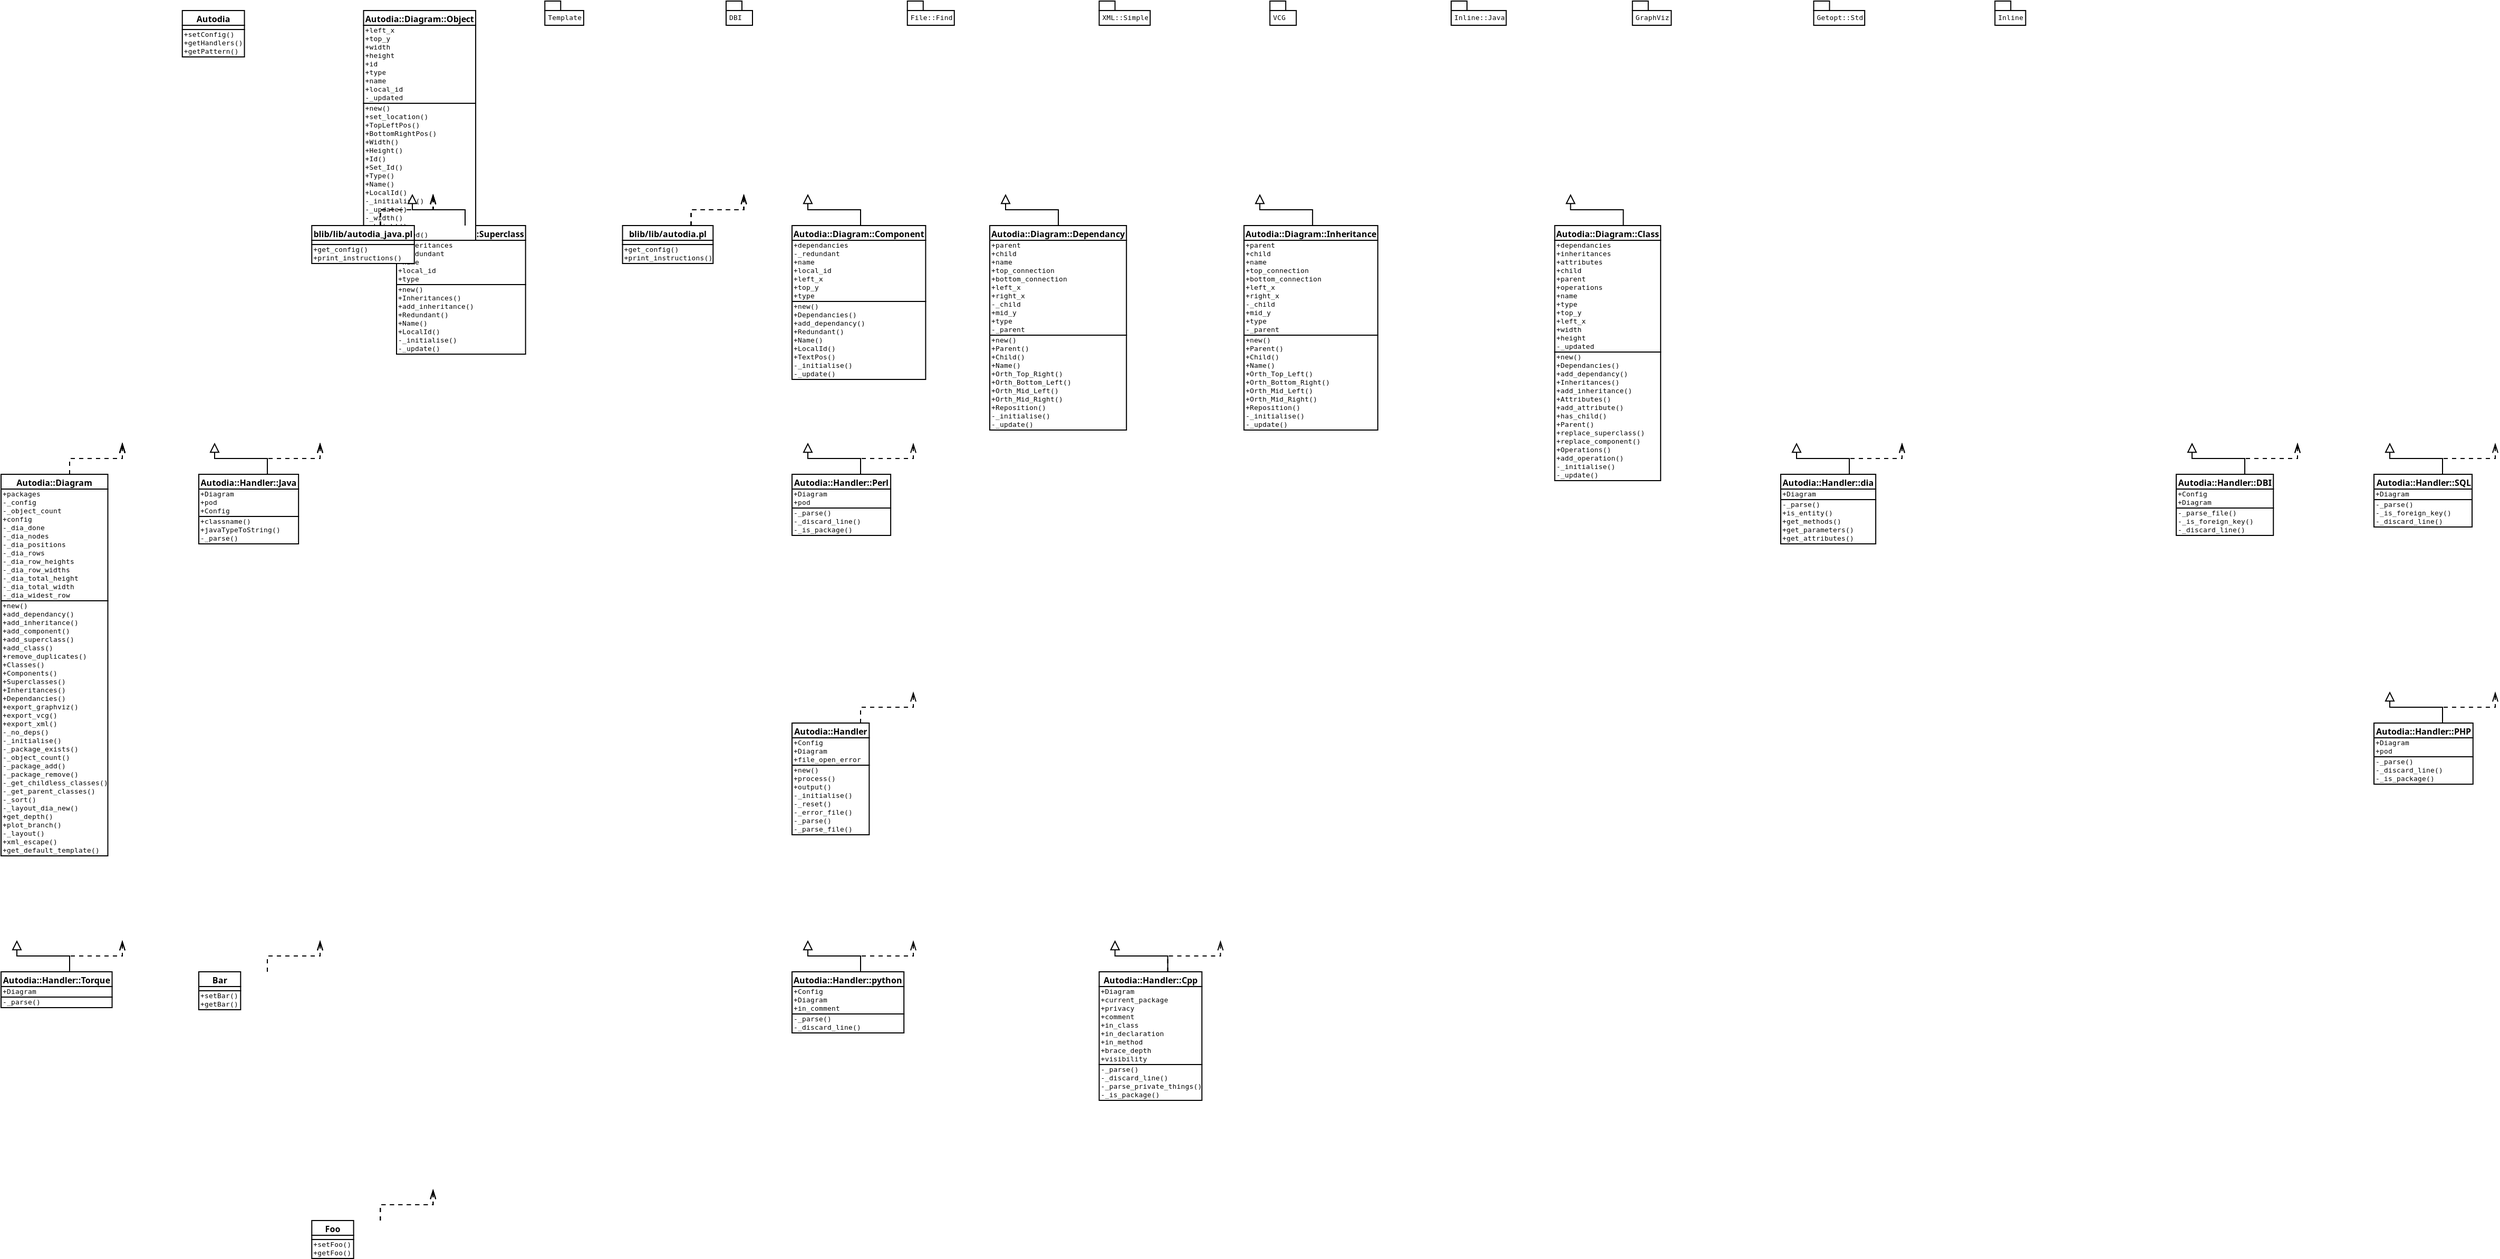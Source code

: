 <?xml version="1.0"?>
<dia:diagram xmlns:dia="http://www.lysator.liu.se/~alla/dia/">
  <dia:layer name="Background" visible="true">
    <dia:object type="UML - Class" version="0" id="O62">
      <dia:attribute name="obj_pos">
        <dia:point val="121.875,-21.500"/>
      </dia:attribute>
      <dia:attribute name="obj_bb">
        <dia:rectangle val="121.875,-21.500;130.875,-16.300"/>
      </dia:attribute>
      <dia:attribute name="elem_corner">
        <dia:point val="121.875,-21.500"/>
      </dia:attribute>
      <dia:attribute name="elem_width">
        <dia:real val="9.000"/>
      </dia:attribute>
      <dia:attribute name="elem_height">
        <dia:real val="5.200"/>
      </dia:attribute>
      <dia:attribute name="name">
        <dia:string>#Autodia::Handler::SQL#</dia:string>
      </dia:attribute>
      <dia:attribute name="stereotype">
              <dia:string/>
            </dia:attribute>
      <dia:attribute name="abstract">
        <dia:boolean val="false"/>
      </dia:attribute>
      <dia:attribute name="suppress_attributes">
        <dia:boolean val="false"/>
      </dia:attribute>
      <dia:attribute name="suppress_operations">
        <dia:boolean val="false"/>
      </dia:attribute>
      <dia:attribute name="visible_attributes">
        <dia:boolean val="true"/>
      </dia:attribute>
      <dia:attribute name="visible_operations">
        <dia:boolean val="true"/>
      </dia:attribute>
      <dia:attribute name="foreground_color">
        <dia:color val="#000000"/>
      </dia:attribute>
      <dia:attribute name="background_color">
        <dia:color val="#ffffff"/>
      </dia:attribute>

            <dia:attribute name="attributes">
                <dia:composite type="umlattribute">
          <dia:attribute name="name">
            <dia:string>#Diagram#</dia:string>
          </dia:attribute>
          <dia:attribute name="type">
            <dia:string>##</dia:string>
          </dia:attribute>
          <dia:attribute name="value">
            <dia:string></dia:string>
          </dia:attribute>
          <dia:attribute name="visibility">
            <dia:enum val="0"/>
          </dia:attribute>
          <dia:attribute name="abstract">
            <dia:boolean val="false"/>
          </dia:attribute>
          <dia:attribute name="class_scope">
            <dia:boolean val="false"/>
          </dia:attribute>
        </dia:composite>
              </dia:attribute>
                  <dia:attribute name="operations">
                <dia:composite type="umloperation">
          <dia:attribute name="name">
            <dia:string>#_parse#</dia:string>
          </dia:attribute>
          <dia:attribute name="type">
	  	     <dia:string/>
	            </dia:attribute>
          <dia:attribute name="visibility">
            <dia:enum val="1"/>
          </dia:attribute>
          <dia:attribute name="abstract">
            <dia:boolean val="false"/>
          </dia:attribute>
          <dia:attribute name="class_scope">
            <dia:boolean val="false"/>
          </dia:attribute>
	  	  <dia:attribute name = "parameters"/>
	          </dia:composite>
                <dia:composite type="umloperation">
          <dia:attribute name="name">
            <dia:string>#_is_foreign_key#</dia:string>
          </dia:attribute>
          <dia:attribute name="type">
	  	     <dia:string/>
	            </dia:attribute>
          <dia:attribute name="visibility">
            <dia:enum val="1"/>
          </dia:attribute>
          <dia:attribute name="abstract">
            <dia:boolean val="false"/>
          </dia:attribute>
          <dia:attribute name="class_scope">
            <dia:boolean val="false"/>
          </dia:attribute>
	  	  <dia:attribute name = "parameters"/>
	          </dia:composite>
                <dia:composite type="umloperation">
          <dia:attribute name="name">
            <dia:string>#_discard_line#</dia:string>
          </dia:attribute>
          <dia:attribute name="type">
	  	     <dia:string/>
	            </dia:attribute>
          <dia:attribute name="visibility">
            <dia:enum val="1"/>
          </dia:attribute>
          <dia:attribute name="abstract">
            <dia:boolean val="false"/>
          </dia:attribute>
          <dia:attribute name="class_scope">
            <dia:boolean val="false"/>
          </dia:attribute>
	  	  <dia:attribute name = "parameters"/>
	          </dia:composite>
              </dia:attribute>
            <dia:attribute name="template">
        <dia:boolean val="false"/>
      </dia:attribute>
      <dia:attribute name="templates"/>
    </dia:object>
    <dia:object type="UML - Class" version="0" id="O56">
      <dia:attribute name="obj_pos">
        <dia:point val="-103.125,25.700"/>
      </dia:attribute>
      <dia:attribute name="obj_bb">
        <dia:rectangle val="-103.125,25.700;-94.125,29.300"/>
      </dia:attribute>
      <dia:attribute name="elem_corner">
        <dia:point val="-103.125,25.700"/>
      </dia:attribute>
      <dia:attribute name="elem_width">
        <dia:real val="9.000"/>
      </dia:attribute>
      <dia:attribute name="elem_height">
        <dia:real val="3.600"/>
      </dia:attribute>
      <dia:attribute name="name">
        <dia:string>#Autodia::Handler::Torque#</dia:string>
      </dia:attribute>
      <dia:attribute name="stereotype">
              <dia:string/>
            </dia:attribute>
      <dia:attribute name="abstract">
        <dia:boolean val="false"/>
      </dia:attribute>
      <dia:attribute name="suppress_attributes">
        <dia:boolean val="false"/>
      </dia:attribute>
      <dia:attribute name="suppress_operations">
        <dia:boolean val="false"/>
      </dia:attribute>
      <dia:attribute name="visible_attributes">
        <dia:boolean val="true"/>
      </dia:attribute>
      <dia:attribute name="visible_operations">
        <dia:boolean val="true"/>
      </dia:attribute>
      <dia:attribute name="foreground_color">
        <dia:color val="#000000"/>
      </dia:attribute>
      <dia:attribute name="background_color">
        <dia:color val="#ffffff"/>
      </dia:attribute>

            <dia:attribute name="attributes">
                <dia:composite type="umlattribute">
          <dia:attribute name="name">
            <dia:string>#Diagram#</dia:string>
          </dia:attribute>
          <dia:attribute name="type">
            <dia:string>##</dia:string>
          </dia:attribute>
          <dia:attribute name="value">
            <dia:string></dia:string>
          </dia:attribute>
          <dia:attribute name="visibility">
            <dia:enum val="0"/>
          </dia:attribute>
          <dia:attribute name="abstract">
            <dia:boolean val="false"/>
          </dia:attribute>
          <dia:attribute name="class_scope">
            <dia:boolean val="false"/>
          </dia:attribute>
        </dia:composite>
              </dia:attribute>
                  <dia:attribute name="operations">
                <dia:composite type="umloperation">
          <dia:attribute name="name">
            <dia:string>#_parse#</dia:string>
          </dia:attribute>
          <dia:attribute name="type">
	  	     <dia:string/>
	            </dia:attribute>
          <dia:attribute name="visibility">
            <dia:enum val="1"/>
          </dia:attribute>
          <dia:attribute name="abstract">
            <dia:boolean val="false"/>
          </dia:attribute>
          <dia:attribute name="class_scope">
            <dia:boolean val="false"/>
          </dia:attribute>
	  	  <dia:attribute name = "parameters"/>
	          </dia:composite>
              </dia:attribute>
            <dia:attribute name="template">
        <dia:boolean val="false"/>
      </dia:attribute>
      <dia:attribute name="templates"/>
    </dia:object>
    <dia:object type="UML - Class" version="0" id="O104">
      <dia:attribute name="obj_pos">
        <dia:point val="44.196,-45.100"/>
      </dia:attribute>
      <dia:attribute name="obj_bb">
        <dia:rectangle val="44.196,-45.100;53.196,-20.700"/>
      </dia:attribute>
      <dia:attribute name="elem_corner">
        <dia:point val="44.196,-45.100"/>
      </dia:attribute>
      <dia:attribute name="elem_width">
        <dia:real val="9.000"/>
      </dia:attribute>
      <dia:attribute name="elem_height">
        <dia:real val="24.400"/>
      </dia:attribute>
      <dia:attribute name="name">
        <dia:string>#Autodia::Diagram::Class#</dia:string>
      </dia:attribute>
      <dia:attribute name="stereotype">
              <dia:string/>
            </dia:attribute>
      <dia:attribute name="abstract">
        <dia:boolean val="false"/>
      </dia:attribute>
      <dia:attribute name="suppress_attributes">
        <dia:boolean val="false"/>
      </dia:attribute>
      <dia:attribute name="suppress_operations">
        <dia:boolean val="false"/>
      </dia:attribute>
      <dia:attribute name="visible_attributes">
        <dia:boolean val="true"/>
      </dia:attribute>
      <dia:attribute name="visible_operations">
        <dia:boolean val="true"/>
      </dia:attribute>
      <dia:attribute name="foreground_color">
        <dia:color val="#000000"/>
      </dia:attribute>
      <dia:attribute name="background_color">
        <dia:color val="#ffffff"/>
      </dia:attribute>

            <dia:attribute name="attributes">
                <dia:composite type="umlattribute">
          <dia:attribute name="name">
            <dia:string>#dependancies#</dia:string>
          </dia:attribute>
          <dia:attribute name="type">
            <dia:string>##</dia:string>
          </dia:attribute>
          <dia:attribute name="value">
            <dia:string></dia:string>
          </dia:attribute>
          <dia:attribute name="visibility">
            <dia:enum val="0"/>
          </dia:attribute>
          <dia:attribute name="abstract">
            <dia:boolean val="false"/>
          </dia:attribute>
          <dia:attribute name="class_scope">
            <dia:boolean val="false"/>
          </dia:attribute>
        </dia:composite>
                <dia:composite type="umlattribute">
          <dia:attribute name="name">
            <dia:string>#inheritances#</dia:string>
          </dia:attribute>
          <dia:attribute name="type">
            <dia:string>##</dia:string>
          </dia:attribute>
          <dia:attribute name="value">
            <dia:string></dia:string>
          </dia:attribute>
          <dia:attribute name="visibility">
            <dia:enum val="0"/>
          </dia:attribute>
          <dia:attribute name="abstract">
            <dia:boolean val="false"/>
          </dia:attribute>
          <dia:attribute name="class_scope">
            <dia:boolean val="false"/>
          </dia:attribute>
        </dia:composite>
                <dia:composite type="umlattribute">
          <dia:attribute name="name">
            <dia:string>#attributes#</dia:string>
          </dia:attribute>
          <dia:attribute name="type">
            <dia:string>##</dia:string>
          </dia:attribute>
          <dia:attribute name="value">
            <dia:string></dia:string>
          </dia:attribute>
          <dia:attribute name="visibility">
            <dia:enum val="0"/>
          </dia:attribute>
          <dia:attribute name="abstract">
            <dia:boolean val="false"/>
          </dia:attribute>
          <dia:attribute name="class_scope">
            <dia:boolean val="false"/>
          </dia:attribute>
        </dia:composite>
                <dia:composite type="umlattribute">
          <dia:attribute name="name">
            <dia:string>#child#</dia:string>
          </dia:attribute>
          <dia:attribute name="type">
            <dia:string>##</dia:string>
          </dia:attribute>
          <dia:attribute name="value">
            <dia:string></dia:string>
          </dia:attribute>
          <dia:attribute name="visibility">
            <dia:enum val="0"/>
          </dia:attribute>
          <dia:attribute name="abstract">
            <dia:boolean val="false"/>
          </dia:attribute>
          <dia:attribute name="class_scope">
            <dia:boolean val="false"/>
          </dia:attribute>
        </dia:composite>
                <dia:composite type="umlattribute">
          <dia:attribute name="name">
            <dia:string>#parent#</dia:string>
          </dia:attribute>
          <dia:attribute name="type">
            <dia:string>##</dia:string>
          </dia:attribute>
          <dia:attribute name="value">
            <dia:string></dia:string>
          </dia:attribute>
          <dia:attribute name="visibility">
            <dia:enum val="0"/>
          </dia:attribute>
          <dia:attribute name="abstract">
            <dia:boolean val="false"/>
          </dia:attribute>
          <dia:attribute name="class_scope">
            <dia:boolean val="false"/>
          </dia:attribute>
        </dia:composite>
                <dia:composite type="umlattribute">
          <dia:attribute name="name">
            <dia:string>#operations#</dia:string>
          </dia:attribute>
          <dia:attribute name="type">
            <dia:string>##</dia:string>
          </dia:attribute>
          <dia:attribute name="value">
            <dia:string></dia:string>
          </dia:attribute>
          <dia:attribute name="visibility">
            <dia:enum val="0"/>
          </dia:attribute>
          <dia:attribute name="abstract">
            <dia:boolean val="false"/>
          </dia:attribute>
          <dia:attribute name="class_scope">
            <dia:boolean val="false"/>
          </dia:attribute>
        </dia:composite>
                <dia:composite type="umlattribute">
          <dia:attribute name="name">
            <dia:string>#name#</dia:string>
          </dia:attribute>
          <dia:attribute name="type">
            <dia:string>##</dia:string>
          </dia:attribute>
          <dia:attribute name="value">
            <dia:string></dia:string>
          </dia:attribute>
          <dia:attribute name="visibility">
            <dia:enum val="0"/>
          </dia:attribute>
          <dia:attribute name="abstract">
            <dia:boolean val="false"/>
          </dia:attribute>
          <dia:attribute name="class_scope">
            <dia:boolean val="false"/>
          </dia:attribute>
        </dia:composite>
                <dia:composite type="umlattribute">
          <dia:attribute name="name">
            <dia:string>#type#</dia:string>
          </dia:attribute>
          <dia:attribute name="type">
            <dia:string>##</dia:string>
          </dia:attribute>
          <dia:attribute name="value">
            <dia:string></dia:string>
          </dia:attribute>
          <dia:attribute name="visibility">
            <dia:enum val="0"/>
          </dia:attribute>
          <dia:attribute name="abstract">
            <dia:boolean val="false"/>
          </dia:attribute>
          <dia:attribute name="class_scope">
            <dia:boolean val="false"/>
          </dia:attribute>
        </dia:composite>
                <dia:composite type="umlattribute">
          <dia:attribute name="name">
            <dia:string>#top_y#</dia:string>
          </dia:attribute>
          <dia:attribute name="type">
            <dia:string>##</dia:string>
          </dia:attribute>
          <dia:attribute name="value">
            <dia:string></dia:string>
          </dia:attribute>
          <dia:attribute name="visibility">
            <dia:enum val="0"/>
          </dia:attribute>
          <dia:attribute name="abstract">
            <dia:boolean val="false"/>
          </dia:attribute>
          <dia:attribute name="class_scope">
            <dia:boolean val="false"/>
          </dia:attribute>
        </dia:composite>
                <dia:composite type="umlattribute">
          <dia:attribute name="name">
            <dia:string>#left_x#</dia:string>
          </dia:attribute>
          <dia:attribute name="type">
            <dia:string>##</dia:string>
          </dia:attribute>
          <dia:attribute name="value">
            <dia:string></dia:string>
          </dia:attribute>
          <dia:attribute name="visibility">
            <dia:enum val="0"/>
          </dia:attribute>
          <dia:attribute name="abstract">
            <dia:boolean val="false"/>
          </dia:attribute>
          <dia:attribute name="class_scope">
            <dia:boolean val="false"/>
          </dia:attribute>
        </dia:composite>
                <dia:composite type="umlattribute">
          <dia:attribute name="name">
            <dia:string>#width#</dia:string>
          </dia:attribute>
          <dia:attribute name="type">
            <dia:string>##</dia:string>
          </dia:attribute>
          <dia:attribute name="value">
            <dia:string></dia:string>
          </dia:attribute>
          <dia:attribute name="visibility">
            <dia:enum val="0"/>
          </dia:attribute>
          <dia:attribute name="abstract">
            <dia:boolean val="false"/>
          </dia:attribute>
          <dia:attribute name="class_scope">
            <dia:boolean val="false"/>
          </dia:attribute>
        </dia:composite>
                <dia:composite type="umlattribute">
          <dia:attribute name="name">
            <dia:string>#height#</dia:string>
          </dia:attribute>
          <dia:attribute name="type">
            <dia:string>##</dia:string>
          </dia:attribute>
          <dia:attribute name="value">
            <dia:string></dia:string>
          </dia:attribute>
          <dia:attribute name="visibility">
            <dia:enum val="0"/>
          </dia:attribute>
          <dia:attribute name="abstract">
            <dia:boolean val="false"/>
          </dia:attribute>
          <dia:attribute name="class_scope">
            <dia:boolean val="false"/>
          </dia:attribute>
        </dia:composite>
                <dia:composite type="umlattribute">
          <dia:attribute name="name">
            <dia:string>#_updated#</dia:string>
          </dia:attribute>
          <dia:attribute name="type">
            <dia:string>##</dia:string>
          </dia:attribute>
          <dia:attribute name="value">
            <dia:string></dia:string>
          </dia:attribute>
          <dia:attribute name="visibility">
            <dia:enum val="1"/>
          </dia:attribute>
          <dia:attribute name="abstract">
            <dia:boolean val="false"/>
          </dia:attribute>
          <dia:attribute name="class_scope">
            <dia:boolean val="false"/>
          </dia:attribute>
        </dia:composite>
              </dia:attribute>
                  <dia:attribute name="operations">
                <dia:composite type="umloperation">
          <dia:attribute name="name">
            <dia:string>#new#</dia:string>
          </dia:attribute>
          <dia:attribute name="type">
	  	     <dia:string/>
	            </dia:attribute>
          <dia:attribute name="visibility">
            <dia:enum val="0"/>
          </dia:attribute>
          <dia:attribute name="abstract">
            <dia:boolean val="false"/>
          </dia:attribute>
          <dia:attribute name="class_scope">
            <dia:boolean val="false"/>
          </dia:attribute>
	  	  <dia:attribute name = "parameters"/>
	          </dia:composite>
                <dia:composite type="umloperation">
          <dia:attribute name="name">
            <dia:string>#Dependancies#</dia:string>
          </dia:attribute>
          <dia:attribute name="type">
	  	     <dia:string/>
	            </dia:attribute>
          <dia:attribute name="visibility">
            <dia:enum val="0"/>
          </dia:attribute>
          <dia:attribute name="abstract">
            <dia:boolean val="false"/>
          </dia:attribute>
          <dia:attribute name="class_scope">
            <dia:boolean val="false"/>
          </dia:attribute>
	  	  <dia:attribute name = "parameters"/>
	          </dia:composite>
                <dia:composite type="umloperation">
          <dia:attribute name="name">
            <dia:string>#add_dependancy#</dia:string>
          </dia:attribute>
          <dia:attribute name="type">
	  	     <dia:string/>
	            </dia:attribute>
          <dia:attribute name="visibility">
            <dia:enum val="0"/>
          </dia:attribute>
          <dia:attribute name="abstract">
            <dia:boolean val="false"/>
          </dia:attribute>
          <dia:attribute name="class_scope">
            <dia:boolean val="false"/>
          </dia:attribute>
	  	  <dia:attribute name = "parameters"/>
	          </dia:composite>
                <dia:composite type="umloperation">
          <dia:attribute name="name">
            <dia:string>#Inheritances#</dia:string>
          </dia:attribute>
          <dia:attribute name="type">
	  	     <dia:string/>
	            </dia:attribute>
          <dia:attribute name="visibility">
            <dia:enum val="0"/>
          </dia:attribute>
          <dia:attribute name="abstract">
            <dia:boolean val="false"/>
          </dia:attribute>
          <dia:attribute name="class_scope">
            <dia:boolean val="false"/>
          </dia:attribute>
	  	  <dia:attribute name = "parameters"/>
	          </dia:composite>
                <dia:composite type="umloperation">
          <dia:attribute name="name">
            <dia:string>#add_inheritance#</dia:string>
          </dia:attribute>
          <dia:attribute name="type">
	  	     <dia:string/>
	            </dia:attribute>
          <dia:attribute name="visibility">
            <dia:enum val="0"/>
          </dia:attribute>
          <dia:attribute name="abstract">
            <dia:boolean val="false"/>
          </dia:attribute>
          <dia:attribute name="class_scope">
            <dia:boolean val="false"/>
          </dia:attribute>
	  	  <dia:attribute name = "parameters"/>
	          </dia:composite>
                <dia:composite type="umloperation">
          <dia:attribute name="name">
            <dia:string>#Attributes#</dia:string>
          </dia:attribute>
          <dia:attribute name="type">
	  	     <dia:string/>
	            </dia:attribute>
          <dia:attribute name="visibility">
            <dia:enum val="0"/>
          </dia:attribute>
          <dia:attribute name="abstract">
            <dia:boolean val="false"/>
          </dia:attribute>
          <dia:attribute name="class_scope">
            <dia:boolean val="false"/>
          </dia:attribute>
	  	  <dia:attribute name = "parameters"/>
	          </dia:composite>
                <dia:composite type="umloperation">
          <dia:attribute name="name">
            <dia:string>#add_attribute#</dia:string>
          </dia:attribute>
          <dia:attribute name="type">
	  	     <dia:string/>
	            </dia:attribute>
          <dia:attribute name="visibility">
            <dia:enum val="0"/>
          </dia:attribute>
          <dia:attribute name="abstract">
            <dia:boolean val="false"/>
          </dia:attribute>
          <dia:attribute name="class_scope">
            <dia:boolean val="false"/>
          </dia:attribute>
	  	  <dia:attribute name = "parameters"/>
	          </dia:composite>
                <dia:composite type="umloperation">
          <dia:attribute name="name">
            <dia:string>#has_child#</dia:string>
          </dia:attribute>
          <dia:attribute name="type">
	  	     <dia:string/>
	            </dia:attribute>
          <dia:attribute name="visibility">
            <dia:enum val="0"/>
          </dia:attribute>
          <dia:attribute name="abstract">
            <dia:boolean val="false"/>
          </dia:attribute>
          <dia:attribute name="class_scope">
            <dia:boolean val="false"/>
          </dia:attribute>
	  	  <dia:attribute name = "parameters"/>
	          </dia:composite>
                <dia:composite type="umloperation">
          <dia:attribute name="name">
            <dia:string>#Parent#</dia:string>
          </dia:attribute>
          <dia:attribute name="type">
	  	     <dia:string/>
	            </dia:attribute>
          <dia:attribute name="visibility">
            <dia:enum val="0"/>
          </dia:attribute>
          <dia:attribute name="abstract">
            <dia:boolean val="false"/>
          </dia:attribute>
          <dia:attribute name="class_scope">
            <dia:boolean val="false"/>
          </dia:attribute>
	  	  <dia:attribute name = "parameters"/>
	          </dia:composite>
                <dia:composite type="umloperation">
          <dia:attribute name="name">
            <dia:string>#replace_superclass#</dia:string>
          </dia:attribute>
          <dia:attribute name="type">
	  	     <dia:string/>
	            </dia:attribute>
          <dia:attribute name="visibility">
            <dia:enum val="0"/>
          </dia:attribute>
          <dia:attribute name="abstract">
            <dia:boolean val="false"/>
          </dia:attribute>
          <dia:attribute name="class_scope">
            <dia:boolean val="false"/>
          </dia:attribute>
	  	  <dia:attribute name = "parameters"/>
	          </dia:composite>
                <dia:composite type="umloperation">
          <dia:attribute name="name">
            <dia:string>#replace_component#</dia:string>
          </dia:attribute>
          <dia:attribute name="type">
	  	     <dia:string/>
	            </dia:attribute>
          <dia:attribute name="visibility">
            <dia:enum val="0"/>
          </dia:attribute>
          <dia:attribute name="abstract">
            <dia:boolean val="false"/>
          </dia:attribute>
          <dia:attribute name="class_scope">
            <dia:boolean val="false"/>
          </dia:attribute>
	  	  <dia:attribute name = "parameters"/>
	          </dia:composite>
                <dia:composite type="umloperation">
          <dia:attribute name="name">
            <dia:string>#Operations#</dia:string>
          </dia:attribute>
          <dia:attribute name="type">
	  	     <dia:string/>
	            </dia:attribute>
          <dia:attribute name="visibility">
            <dia:enum val="0"/>
          </dia:attribute>
          <dia:attribute name="abstract">
            <dia:boolean val="false"/>
          </dia:attribute>
          <dia:attribute name="class_scope">
            <dia:boolean val="false"/>
          </dia:attribute>
	  	  <dia:attribute name = "parameters"/>
	          </dia:composite>
                <dia:composite type="umloperation">
          <dia:attribute name="name">
            <dia:string>#add_operation#</dia:string>
          </dia:attribute>
          <dia:attribute name="type">
	  	     <dia:string/>
	            </dia:attribute>
          <dia:attribute name="visibility">
            <dia:enum val="0"/>
          </dia:attribute>
          <dia:attribute name="abstract">
            <dia:boolean val="false"/>
          </dia:attribute>
          <dia:attribute name="class_scope">
            <dia:boolean val="false"/>
          </dia:attribute>
	  	  <dia:attribute name = "parameters"/>
	          </dia:composite>
                <dia:composite type="umloperation">
          <dia:attribute name="name">
            <dia:string>#_initialise#</dia:string>
          </dia:attribute>
          <dia:attribute name="type">
	  	     <dia:string/>
	            </dia:attribute>
          <dia:attribute name="visibility">
            <dia:enum val="1"/>
          </dia:attribute>
          <dia:attribute name="abstract">
            <dia:boolean val="false"/>
          </dia:attribute>
          <dia:attribute name="class_scope">
            <dia:boolean val="false"/>
          </dia:attribute>
	  	  <dia:attribute name = "parameters"/>
	          </dia:composite>
                <dia:composite type="umloperation">
          <dia:attribute name="name">
            <dia:string>#_update#</dia:string>
          </dia:attribute>
          <dia:attribute name="type">
	  	     <dia:string/>
	            </dia:attribute>
          <dia:attribute name="visibility">
            <dia:enum val="1"/>
          </dia:attribute>
          <dia:attribute name="abstract">
            <dia:boolean val="false"/>
          </dia:attribute>
          <dia:attribute name="class_scope">
            <dia:boolean val="false"/>
          </dia:attribute>
	  	  <dia:attribute name = "parameters"/>
	          </dia:composite>
              </dia:attribute>
            <dia:attribute name="template">
        <dia:boolean val="false"/>
      </dia:attribute>
      <dia:attribute name="templates"/>
    </dia:object>
    <dia:object type="UML - Class" version="0" id="O84">
      <dia:attribute name="obj_pos">
        <dia:point val="65.625,-21.500"/>
      </dia:attribute>
      <dia:attribute name="obj_bb">
        <dia:rectangle val="65.625,-21.500;74.625,-14.700"/>
      </dia:attribute>
      <dia:attribute name="elem_corner">
        <dia:point val="65.625,-21.500"/>
      </dia:attribute>
      <dia:attribute name="elem_width">
        <dia:real val="9.000"/>
      </dia:attribute>
      <dia:attribute name="elem_height">
        <dia:real val="6.800"/>
      </dia:attribute>
      <dia:attribute name="name">
        <dia:string>#Autodia::Handler::dia#</dia:string>
      </dia:attribute>
      <dia:attribute name="stereotype">
              <dia:string/>
            </dia:attribute>
      <dia:attribute name="abstract">
        <dia:boolean val="false"/>
      </dia:attribute>
      <dia:attribute name="suppress_attributes">
        <dia:boolean val="false"/>
      </dia:attribute>
      <dia:attribute name="suppress_operations">
        <dia:boolean val="false"/>
      </dia:attribute>
      <dia:attribute name="visible_attributes">
        <dia:boolean val="true"/>
      </dia:attribute>
      <dia:attribute name="visible_operations">
        <dia:boolean val="true"/>
      </dia:attribute>
      <dia:attribute name="foreground_color">
        <dia:color val="#000000"/>
      </dia:attribute>
      <dia:attribute name="background_color">
        <dia:color val="#ffffff"/>
      </dia:attribute>

            <dia:attribute name="attributes">
                <dia:composite type="umlattribute">
          <dia:attribute name="name">
            <dia:string>#Diagram#</dia:string>
          </dia:attribute>
          <dia:attribute name="type">
            <dia:string>##</dia:string>
          </dia:attribute>
          <dia:attribute name="value">
            <dia:string></dia:string>
          </dia:attribute>
          <dia:attribute name="visibility">
            <dia:enum val="0"/>
          </dia:attribute>
          <dia:attribute name="abstract">
            <dia:boolean val="false"/>
          </dia:attribute>
          <dia:attribute name="class_scope">
            <dia:boolean val="false"/>
          </dia:attribute>
        </dia:composite>
              </dia:attribute>
                  <dia:attribute name="operations">
                <dia:composite type="umloperation">
          <dia:attribute name="name">
            <dia:string>#_parse#</dia:string>
          </dia:attribute>
          <dia:attribute name="type">
	  	     <dia:string/>
	            </dia:attribute>
          <dia:attribute name="visibility">
            <dia:enum val="1"/>
          </dia:attribute>
          <dia:attribute name="abstract">
            <dia:boolean val="false"/>
          </dia:attribute>
          <dia:attribute name="class_scope">
            <dia:boolean val="false"/>
          </dia:attribute>
	  	  <dia:attribute name = "parameters"/>
	          </dia:composite>
                <dia:composite type="umloperation">
          <dia:attribute name="name">
            <dia:string>#is_entity#</dia:string>
          </dia:attribute>
          <dia:attribute name="type">
	  	     <dia:string/>
	            </dia:attribute>
          <dia:attribute name="visibility">
            <dia:enum val="0"/>
          </dia:attribute>
          <dia:attribute name="abstract">
            <dia:boolean val="false"/>
          </dia:attribute>
          <dia:attribute name="class_scope">
            <dia:boolean val="false"/>
          </dia:attribute>
	  	  <dia:attribute name = "parameters"/>
	          </dia:composite>
                <dia:composite type="umloperation">
          <dia:attribute name="name">
            <dia:string>#get_methods#</dia:string>
          </dia:attribute>
          <dia:attribute name="type">
	  	     <dia:string/>
	            </dia:attribute>
          <dia:attribute name="visibility">
            <dia:enum val="0"/>
          </dia:attribute>
          <dia:attribute name="abstract">
            <dia:boolean val="false"/>
          </dia:attribute>
          <dia:attribute name="class_scope">
            <dia:boolean val="false"/>
          </dia:attribute>
	  	  <dia:attribute name = "parameters"/>
	          </dia:composite>
                <dia:composite type="umloperation">
          <dia:attribute name="name">
            <dia:string>#get_parameters#</dia:string>
          </dia:attribute>
          <dia:attribute name="type">
	  	     <dia:string/>
	            </dia:attribute>
          <dia:attribute name="visibility">
            <dia:enum val="0"/>
          </dia:attribute>
          <dia:attribute name="abstract">
            <dia:boolean val="false"/>
          </dia:attribute>
          <dia:attribute name="class_scope">
            <dia:boolean val="false"/>
          </dia:attribute>
	  	  <dia:attribute name = "parameters"/>
	          </dia:composite>
                <dia:composite type="umloperation">
          <dia:attribute name="name">
            <dia:string>#get_attributes#</dia:string>
          </dia:attribute>
          <dia:attribute name="type">
	  	     <dia:string/>
	            </dia:attribute>
          <dia:attribute name="visibility">
            <dia:enum val="0"/>
          </dia:attribute>
          <dia:attribute name="abstract">
            <dia:boolean val="false"/>
          </dia:attribute>
          <dia:attribute name="class_scope">
            <dia:boolean val="false"/>
          </dia:attribute>
	  	  <dia:attribute name = "parameters"/>
	          </dia:composite>
              </dia:attribute>
            <dia:attribute name="template">
        <dia:boolean val="false"/>
      </dia:attribute>
      <dia:attribute name="templates"/>
    </dia:object>
    <dia:object type="UML - Class" version="0" id="O0">
      <dia:attribute name="obj_pos">
        <dia:point val="-85.938,-65.500"/>
      </dia:attribute>
      <dia:attribute name="obj_bb">
        <dia:rectangle val="-85.938,-65.500;-76.938,-61.100"/>
      </dia:attribute>
      <dia:attribute name="elem_corner">
        <dia:point val="-85.938,-65.500"/>
      </dia:attribute>
      <dia:attribute name="elem_width">
        <dia:real val="9.000"/>
      </dia:attribute>
      <dia:attribute name="elem_height">
        <dia:real val="4.400"/>
      </dia:attribute>
      <dia:attribute name="name">
        <dia:string>#Autodia#</dia:string>
      </dia:attribute>
      <dia:attribute name="stereotype">
              <dia:string/>
            </dia:attribute>
      <dia:attribute name="abstract">
        <dia:boolean val="false"/>
      </dia:attribute>
      <dia:attribute name="suppress_attributes">
        <dia:boolean val="false"/>
      </dia:attribute>
      <dia:attribute name="suppress_operations">
        <dia:boolean val="false"/>
      </dia:attribute>
      <dia:attribute name="visible_attributes">
        <dia:boolean val="true"/>
      </dia:attribute>
      <dia:attribute name="visible_operations">
        <dia:boolean val="true"/>
      </dia:attribute>
      <dia:attribute name="foreground_color">
        <dia:color val="#000000"/>
      </dia:attribute>
      <dia:attribute name="background_color">
        <dia:color val="#ffffff"/>
      </dia:attribute>

            <dia:attribute name = "attributes"/>
                  <dia:attribute name="operations">
                <dia:composite type="umloperation">
          <dia:attribute name="name">
            <dia:string>#setConfig#</dia:string>
          </dia:attribute>
          <dia:attribute name="type">
	  	     <dia:string/>
	            </dia:attribute>
          <dia:attribute name="visibility">
            <dia:enum val="0"/>
          </dia:attribute>
          <dia:attribute name="abstract">
            <dia:boolean val="false"/>
          </dia:attribute>
          <dia:attribute name="class_scope">
            <dia:boolean val="false"/>
          </dia:attribute>
	  	  <dia:attribute name = "parameters"/>
	          </dia:composite>
                <dia:composite type="umloperation">
          <dia:attribute name="name">
            <dia:string>#getHandlers#</dia:string>
          </dia:attribute>
          <dia:attribute name="type">
	  	     <dia:string/>
	            </dia:attribute>
          <dia:attribute name="visibility">
            <dia:enum val="0"/>
          </dia:attribute>
          <dia:attribute name="abstract">
            <dia:boolean val="false"/>
          </dia:attribute>
          <dia:attribute name="class_scope">
            <dia:boolean val="false"/>
          </dia:attribute>
	  	  <dia:attribute name = "parameters"/>
	          </dia:composite>
                <dia:composite type="umloperation">
          <dia:attribute name="name">
            <dia:string>#getPattern#</dia:string>
          </dia:attribute>
          <dia:attribute name="type">
	  	     <dia:string/>
	            </dia:attribute>
          <dia:attribute name="visibility">
            <dia:enum val="0"/>
          </dia:attribute>
          <dia:attribute name="abstract">
            <dia:boolean val="false"/>
          </dia:attribute>
          <dia:attribute name="class_scope">
            <dia:boolean val="false"/>
          </dia:attribute>
	  	  <dia:attribute name = "parameters"/>
	          </dia:composite>
              </dia:attribute>
            <dia:attribute name="template">
        <dia:boolean val="false"/>
      </dia:attribute>
      <dia:attribute name="templates"/>
    </dia:object>
    <dia:object type="UML - Class" version="0" id="O26">
      <dia:attribute name="obj_pos">
        <dia:point val="-103.125,-21.500"/>
      </dia:attribute>
      <dia:attribute name="obj_bb">
        <dia:rectangle val="-103.125,-21.500;-94.125,14.900"/>
      </dia:attribute>
      <dia:attribute name="elem_corner">
        <dia:point val="-103.125,-21.500"/>
      </dia:attribute>
      <dia:attribute name="elem_width">
        <dia:real val="9.000"/>
      </dia:attribute>
      <dia:attribute name="elem_height">
        <dia:real val="36.400"/>
      </dia:attribute>
      <dia:attribute name="name">
        <dia:string>#Autodia::Diagram#</dia:string>
      </dia:attribute>
      <dia:attribute name="stereotype">
              <dia:string/>
            </dia:attribute>
      <dia:attribute name="abstract">
        <dia:boolean val="false"/>
      </dia:attribute>
      <dia:attribute name="suppress_attributes">
        <dia:boolean val="false"/>
      </dia:attribute>
      <dia:attribute name="suppress_operations">
        <dia:boolean val="false"/>
      </dia:attribute>
      <dia:attribute name="visible_attributes">
        <dia:boolean val="true"/>
      </dia:attribute>
      <dia:attribute name="visible_operations">
        <dia:boolean val="true"/>
      </dia:attribute>
      <dia:attribute name="foreground_color">
        <dia:color val="#000000"/>
      </dia:attribute>
      <dia:attribute name="background_color">
        <dia:color val="#ffffff"/>
      </dia:attribute>

            <dia:attribute name="attributes">
                <dia:composite type="umlattribute">
          <dia:attribute name="name">
            <dia:string>#packages#</dia:string>
          </dia:attribute>
          <dia:attribute name="type">
            <dia:string>##</dia:string>
          </dia:attribute>
          <dia:attribute name="value">
            <dia:string></dia:string>
          </dia:attribute>
          <dia:attribute name="visibility">
            <dia:enum val="0"/>
          </dia:attribute>
          <dia:attribute name="abstract">
            <dia:boolean val="false"/>
          </dia:attribute>
          <dia:attribute name="class_scope">
            <dia:boolean val="false"/>
          </dia:attribute>
        </dia:composite>
                <dia:composite type="umlattribute">
          <dia:attribute name="name">
            <dia:string>#_config#</dia:string>
          </dia:attribute>
          <dia:attribute name="type">
            <dia:string>##</dia:string>
          </dia:attribute>
          <dia:attribute name="value">
            <dia:string></dia:string>
          </dia:attribute>
          <dia:attribute name="visibility">
            <dia:enum val="1"/>
          </dia:attribute>
          <dia:attribute name="abstract">
            <dia:boolean val="false"/>
          </dia:attribute>
          <dia:attribute name="class_scope">
            <dia:boolean val="false"/>
          </dia:attribute>
        </dia:composite>
                <dia:composite type="umlattribute">
          <dia:attribute name="name">
            <dia:string>#_object_count#</dia:string>
          </dia:attribute>
          <dia:attribute name="type">
            <dia:string>##</dia:string>
          </dia:attribute>
          <dia:attribute name="value">
            <dia:string></dia:string>
          </dia:attribute>
          <dia:attribute name="visibility">
            <dia:enum val="1"/>
          </dia:attribute>
          <dia:attribute name="abstract">
            <dia:boolean val="false"/>
          </dia:attribute>
          <dia:attribute name="class_scope">
            <dia:boolean val="false"/>
          </dia:attribute>
        </dia:composite>
                <dia:composite type="umlattribute">
          <dia:attribute name="name">
            <dia:string>#config#</dia:string>
          </dia:attribute>
          <dia:attribute name="type">
            <dia:string>##</dia:string>
          </dia:attribute>
          <dia:attribute name="value">
            <dia:string></dia:string>
          </dia:attribute>
          <dia:attribute name="visibility">
            <dia:enum val="0"/>
          </dia:attribute>
          <dia:attribute name="abstract">
            <dia:boolean val="false"/>
          </dia:attribute>
          <dia:attribute name="class_scope">
            <dia:boolean val="false"/>
          </dia:attribute>
        </dia:composite>
                <dia:composite type="umlattribute">
          <dia:attribute name="name">
            <dia:string>#_dia_done#</dia:string>
          </dia:attribute>
          <dia:attribute name="type">
            <dia:string>##</dia:string>
          </dia:attribute>
          <dia:attribute name="value">
            <dia:string></dia:string>
          </dia:attribute>
          <dia:attribute name="visibility">
            <dia:enum val="1"/>
          </dia:attribute>
          <dia:attribute name="abstract">
            <dia:boolean val="false"/>
          </dia:attribute>
          <dia:attribute name="class_scope">
            <dia:boolean val="false"/>
          </dia:attribute>
        </dia:composite>
                <dia:composite type="umlattribute">
          <dia:attribute name="name">
            <dia:string>#_dia_nodes#</dia:string>
          </dia:attribute>
          <dia:attribute name="type">
            <dia:string>##</dia:string>
          </dia:attribute>
          <dia:attribute name="value">
            <dia:string></dia:string>
          </dia:attribute>
          <dia:attribute name="visibility">
            <dia:enum val="1"/>
          </dia:attribute>
          <dia:attribute name="abstract">
            <dia:boolean val="false"/>
          </dia:attribute>
          <dia:attribute name="class_scope">
            <dia:boolean val="false"/>
          </dia:attribute>
        </dia:composite>
                <dia:composite type="umlattribute">
          <dia:attribute name="name">
            <dia:string>#_dia_positions#</dia:string>
          </dia:attribute>
          <dia:attribute name="type">
            <dia:string>##</dia:string>
          </dia:attribute>
          <dia:attribute name="value">
            <dia:string></dia:string>
          </dia:attribute>
          <dia:attribute name="visibility">
            <dia:enum val="1"/>
          </dia:attribute>
          <dia:attribute name="abstract">
            <dia:boolean val="false"/>
          </dia:attribute>
          <dia:attribute name="class_scope">
            <dia:boolean val="false"/>
          </dia:attribute>
        </dia:composite>
                <dia:composite type="umlattribute">
          <dia:attribute name="name">
            <dia:string>#_dia_rows#</dia:string>
          </dia:attribute>
          <dia:attribute name="type">
            <dia:string>##</dia:string>
          </dia:attribute>
          <dia:attribute name="value">
            <dia:string></dia:string>
          </dia:attribute>
          <dia:attribute name="visibility">
            <dia:enum val="1"/>
          </dia:attribute>
          <dia:attribute name="abstract">
            <dia:boolean val="false"/>
          </dia:attribute>
          <dia:attribute name="class_scope">
            <dia:boolean val="false"/>
          </dia:attribute>
        </dia:composite>
                <dia:composite type="umlattribute">
          <dia:attribute name="name">
            <dia:string>#_dia_row_heights#</dia:string>
          </dia:attribute>
          <dia:attribute name="type">
            <dia:string>##</dia:string>
          </dia:attribute>
          <dia:attribute name="value">
            <dia:string></dia:string>
          </dia:attribute>
          <dia:attribute name="visibility">
            <dia:enum val="1"/>
          </dia:attribute>
          <dia:attribute name="abstract">
            <dia:boolean val="false"/>
          </dia:attribute>
          <dia:attribute name="class_scope">
            <dia:boolean val="false"/>
          </dia:attribute>
        </dia:composite>
                <dia:composite type="umlattribute">
          <dia:attribute name="name">
            <dia:string>#_dia_row_widths#</dia:string>
          </dia:attribute>
          <dia:attribute name="type">
            <dia:string>##</dia:string>
          </dia:attribute>
          <dia:attribute name="value">
            <dia:string></dia:string>
          </dia:attribute>
          <dia:attribute name="visibility">
            <dia:enum val="1"/>
          </dia:attribute>
          <dia:attribute name="abstract">
            <dia:boolean val="false"/>
          </dia:attribute>
          <dia:attribute name="class_scope">
            <dia:boolean val="false"/>
          </dia:attribute>
        </dia:composite>
                <dia:composite type="umlattribute">
          <dia:attribute name="name">
            <dia:string>#_dia_total_height#</dia:string>
          </dia:attribute>
          <dia:attribute name="type">
            <dia:string>##</dia:string>
          </dia:attribute>
          <dia:attribute name="value">
            <dia:string></dia:string>
          </dia:attribute>
          <dia:attribute name="visibility">
            <dia:enum val="1"/>
          </dia:attribute>
          <dia:attribute name="abstract">
            <dia:boolean val="false"/>
          </dia:attribute>
          <dia:attribute name="class_scope">
            <dia:boolean val="false"/>
          </dia:attribute>
        </dia:composite>
                <dia:composite type="umlattribute">
          <dia:attribute name="name">
            <dia:string>#_dia_total_width#</dia:string>
          </dia:attribute>
          <dia:attribute name="type">
            <dia:string>##</dia:string>
          </dia:attribute>
          <dia:attribute name="value">
            <dia:string></dia:string>
          </dia:attribute>
          <dia:attribute name="visibility">
            <dia:enum val="1"/>
          </dia:attribute>
          <dia:attribute name="abstract">
            <dia:boolean val="false"/>
          </dia:attribute>
          <dia:attribute name="class_scope">
            <dia:boolean val="false"/>
          </dia:attribute>
        </dia:composite>
                <dia:composite type="umlattribute">
          <dia:attribute name="name">
            <dia:string>#_dia_widest_row#</dia:string>
          </dia:attribute>
          <dia:attribute name="type">
            <dia:string>##</dia:string>
          </dia:attribute>
          <dia:attribute name="value">
            <dia:string></dia:string>
          </dia:attribute>
          <dia:attribute name="visibility">
            <dia:enum val="1"/>
          </dia:attribute>
          <dia:attribute name="abstract">
            <dia:boolean val="false"/>
          </dia:attribute>
          <dia:attribute name="class_scope">
            <dia:boolean val="false"/>
          </dia:attribute>
        </dia:composite>
              </dia:attribute>
                  <dia:attribute name="operations">
                <dia:composite type="umloperation">
          <dia:attribute name="name">
            <dia:string>#new#</dia:string>
          </dia:attribute>
          <dia:attribute name="type">
	  	     <dia:string/>
	            </dia:attribute>
          <dia:attribute name="visibility">
            <dia:enum val="0"/>
          </dia:attribute>
          <dia:attribute name="abstract">
            <dia:boolean val="false"/>
          </dia:attribute>
          <dia:attribute name="class_scope">
            <dia:boolean val="false"/>
          </dia:attribute>
	  	  <dia:attribute name = "parameters"/>
	          </dia:composite>
                <dia:composite type="umloperation">
          <dia:attribute name="name">
            <dia:string>#add_dependancy#</dia:string>
          </dia:attribute>
          <dia:attribute name="type">
	  	     <dia:string/>
	            </dia:attribute>
          <dia:attribute name="visibility">
            <dia:enum val="0"/>
          </dia:attribute>
          <dia:attribute name="abstract">
            <dia:boolean val="false"/>
          </dia:attribute>
          <dia:attribute name="class_scope">
            <dia:boolean val="false"/>
          </dia:attribute>
	  	  <dia:attribute name = "parameters"/>
	          </dia:composite>
                <dia:composite type="umloperation">
          <dia:attribute name="name">
            <dia:string>#add_inheritance#</dia:string>
          </dia:attribute>
          <dia:attribute name="type">
	  	     <dia:string/>
	            </dia:attribute>
          <dia:attribute name="visibility">
            <dia:enum val="0"/>
          </dia:attribute>
          <dia:attribute name="abstract">
            <dia:boolean val="false"/>
          </dia:attribute>
          <dia:attribute name="class_scope">
            <dia:boolean val="false"/>
          </dia:attribute>
	  	  <dia:attribute name = "parameters"/>
	          </dia:composite>
                <dia:composite type="umloperation">
          <dia:attribute name="name">
            <dia:string>#add_component#</dia:string>
          </dia:attribute>
          <dia:attribute name="type">
	  	     <dia:string/>
	            </dia:attribute>
          <dia:attribute name="visibility">
            <dia:enum val="0"/>
          </dia:attribute>
          <dia:attribute name="abstract">
            <dia:boolean val="false"/>
          </dia:attribute>
          <dia:attribute name="class_scope">
            <dia:boolean val="false"/>
          </dia:attribute>
	  	  <dia:attribute name = "parameters"/>
	          </dia:composite>
                <dia:composite type="umloperation">
          <dia:attribute name="name">
            <dia:string>#add_superclass#</dia:string>
          </dia:attribute>
          <dia:attribute name="type">
	  	     <dia:string/>
	            </dia:attribute>
          <dia:attribute name="visibility">
            <dia:enum val="0"/>
          </dia:attribute>
          <dia:attribute name="abstract">
            <dia:boolean val="false"/>
          </dia:attribute>
          <dia:attribute name="class_scope">
            <dia:boolean val="false"/>
          </dia:attribute>
	  	  <dia:attribute name = "parameters"/>
	          </dia:composite>
                <dia:composite type="umloperation">
          <dia:attribute name="name">
            <dia:string>#add_class#</dia:string>
          </dia:attribute>
          <dia:attribute name="type">
	  	     <dia:string/>
	            </dia:attribute>
          <dia:attribute name="visibility">
            <dia:enum val="0"/>
          </dia:attribute>
          <dia:attribute name="abstract">
            <dia:boolean val="false"/>
          </dia:attribute>
          <dia:attribute name="class_scope">
            <dia:boolean val="false"/>
          </dia:attribute>
	  	  <dia:attribute name = "parameters"/>
	          </dia:composite>
                <dia:composite type="umloperation">
          <dia:attribute name="name">
            <dia:string>#remove_duplicates#</dia:string>
          </dia:attribute>
          <dia:attribute name="type">
	  	     <dia:string/>
	            </dia:attribute>
          <dia:attribute name="visibility">
            <dia:enum val="0"/>
          </dia:attribute>
          <dia:attribute name="abstract">
            <dia:boolean val="false"/>
          </dia:attribute>
          <dia:attribute name="class_scope">
            <dia:boolean val="false"/>
          </dia:attribute>
	  	  <dia:attribute name = "parameters"/>
	          </dia:composite>
                <dia:composite type="umloperation">
          <dia:attribute name="name">
            <dia:string>#Classes#</dia:string>
          </dia:attribute>
          <dia:attribute name="type">
	  	     <dia:string/>
	            </dia:attribute>
          <dia:attribute name="visibility">
            <dia:enum val="0"/>
          </dia:attribute>
          <dia:attribute name="abstract">
            <dia:boolean val="false"/>
          </dia:attribute>
          <dia:attribute name="class_scope">
            <dia:boolean val="false"/>
          </dia:attribute>
	  	  <dia:attribute name = "parameters"/>
	          </dia:composite>
                <dia:composite type="umloperation">
          <dia:attribute name="name">
            <dia:string>#Components#</dia:string>
          </dia:attribute>
          <dia:attribute name="type">
	  	     <dia:string/>
	            </dia:attribute>
          <dia:attribute name="visibility">
            <dia:enum val="0"/>
          </dia:attribute>
          <dia:attribute name="abstract">
            <dia:boolean val="false"/>
          </dia:attribute>
          <dia:attribute name="class_scope">
            <dia:boolean val="false"/>
          </dia:attribute>
	  	  <dia:attribute name = "parameters"/>
	          </dia:composite>
                <dia:composite type="umloperation">
          <dia:attribute name="name">
            <dia:string>#Superclasses#</dia:string>
          </dia:attribute>
          <dia:attribute name="type">
	  	     <dia:string/>
	            </dia:attribute>
          <dia:attribute name="visibility">
            <dia:enum val="0"/>
          </dia:attribute>
          <dia:attribute name="abstract">
            <dia:boolean val="false"/>
          </dia:attribute>
          <dia:attribute name="class_scope">
            <dia:boolean val="false"/>
          </dia:attribute>
	  	  <dia:attribute name = "parameters"/>
	          </dia:composite>
                <dia:composite type="umloperation">
          <dia:attribute name="name">
            <dia:string>#Inheritances#</dia:string>
          </dia:attribute>
          <dia:attribute name="type">
	  	     <dia:string/>
	            </dia:attribute>
          <dia:attribute name="visibility">
            <dia:enum val="0"/>
          </dia:attribute>
          <dia:attribute name="abstract">
            <dia:boolean val="false"/>
          </dia:attribute>
          <dia:attribute name="class_scope">
            <dia:boolean val="false"/>
          </dia:attribute>
	  	  <dia:attribute name = "parameters"/>
	          </dia:composite>
                <dia:composite type="umloperation">
          <dia:attribute name="name">
            <dia:string>#Dependancies#</dia:string>
          </dia:attribute>
          <dia:attribute name="type">
	  	     <dia:string/>
	            </dia:attribute>
          <dia:attribute name="visibility">
            <dia:enum val="0"/>
          </dia:attribute>
          <dia:attribute name="abstract">
            <dia:boolean val="false"/>
          </dia:attribute>
          <dia:attribute name="class_scope">
            <dia:boolean val="false"/>
          </dia:attribute>
	  	  <dia:attribute name = "parameters"/>
	          </dia:composite>
                <dia:composite type="umloperation">
          <dia:attribute name="name">
            <dia:string>#export_graphviz#</dia:string>
          </dia:attribute>
          <dia:attribute name="type">
	  	     <dia:string/>
	            </dia:attribute>
          <dia:attribute name="visibility">
            <dia:enum val="0"/>
          </dia:attribute>
          <dia:attribute name="abstract">
            <dia:boolean val="false"/>
          </dia:attribute>
          <dia:attribute name="class_scope">
            <dia:boolean val="false"/>
          </dia:attribute>
	  	  <dia:attribute name = "parameters"/>
	          </dia:composite>
                <dia:composite type="umloperation">
          <dia:attribute name="name">
            <dia:string>#export_vcg#</dia:string>
          </dia:attribute>
          <dia:attribute name="type">
	  	     <dia:string/>
	            </dia:attribute>
          <dia:attribute name="visibility">
            <dia:enum val="0"/>
          </dia:attribute>
          <dia:attribute name="abstract">
            <dia:boolean val="false"/>
          </dia:attribute>
          <dia:attribute name="class_scope">
            <dia:boolean val="false"/>
          </dia:attribute>
	  	  <dia:attribute name = "parameters"/>
	          </dia:composite>
                <dia:composite type="umloperation">
          <dia:attribute name="name">
            <dia:string>#export_xml#</dia:string>
          </dia:attribute>
          <dia:attribute name="type">
	  	     <dia:string/>
	            </dia:attribute>
          <dia:attribute name="visibility">
            <dia:enum val="0"/>
          </dia:attribute>
          <dia:attribute name="abstract">
            <dia:boolean val="false"/>
          </dia:attribute>
          <dia:attribute name="class_scope">
            <dia:boolean val="false"/>
          </dia:attribute>
	  	  <dia:attribute name = "parameters"/>
	          </dia:composite>
                <dia:composite type="umloperation">
          <dia:attribute name="name">
            <dia:string>#_no_deps#</dia:string>
          </dia:attribute>
          <dia:attribute name="type">
	  	     <dia:string/>
	            </dia:attribute>
          <dia:attribute name="visibility">
            <dia:enum val="1"/>
          </dia:attribute>
          <dia:attribute name="abstract">
            <dia:boolean val="false"/>
          </dia:attribute>
          <dia:attribute name="class_scope">
            <dia:boolean val="false"/>
          </dia:attribute>
	  	  <dia:attribute name = "parameters"/>
	          </dia:composite>
                <dia:composite type="umloperation">
          <dia:attribute name="name">
            <dia:string>#_initialise#</dia:string>
          </dia:attribute>
          <dia:attribute name="type">
	  	     <dia:string/>
	            </dia:attribute>
          <dia:attribute name="visibility">
            <dia:enum val="1"/>
          </dia:attribute>
          <dia:attribute name="abstract">
            <dia:boolean val="false"/>
          </dia:attribute>
          <dia:attribute name="class_scope">
            <dia:boolean val="false"/>
          </dia:attribute>
	  	  <dia:attribute name = "parameters"/>
	          </dia:composite>
                <dia:composite type="umloperation">
          <dia:attribute name="name">
            <dia:string>#_package_exists#</dia:string>
          </dia:attribute>
          <dia:attribute name="type">
	  	     <dia:string/>
	            </dia:attribute>
          <dia:attribute name="visibility">
            <dia:enum val="1"/>
          </dia:attribute>
          <dia:attribute name="abstract">
            <dia:boolean val="false"/>
          </dia:attribute>
          <dia:attribute name="class_scope">
            <dia:boolean val="false"/>
          </dia:attribute>
	  	  <dia:attribute name = "parameters"/>
	          </dia:composite>
                <dia:composite type="umloperation">
          <dia:attribute name="name">
            <dia:string>#_object_count#</dia:string>
          </dia:attribute>
          <dia:attribute name="type">
	  	     <dia:string/>
	            </dia:attribute>
          <dia:attribute name="visibility">
            <dia:enum val="1"/>
          </dia:attribute>
          <dia:attribute name="abstract">
            <dia:boolean val="false"/>
          </dia:attribute>
          <dia:attribute name="class_scope">
            <dia:boolean val="false"/>
          </dia:attribute>
	  	  <dia:attribute name = "parameters"/>
	          </dia:composite>
                <dia:composite type="umloperation">
          <dia:attribute name="name">
            <dia:string>#_package_add#</dia:string>
          </dia:attribute>
          <dia:attribute name="type">
	  	     <dia:string/>
	            </dia:attribute>
          <dia:attribute name="visibility">
            <dia:enum val="1"/>
          </dia:attribute>
          <dia:attribute name="abstract">
            <dia:boolean val="false"/>
          </dia:attribute>
          <dia:attribute name="class_scope">
            <dia:boolean val="false"/>
          </dia:attribute>
	  	  <dia:attribute name = "parameters"/>
	          </dia:composite>
                <dia:composite type="umloperation">
          <dia:attribute name="name">
            <dia:string>#_package_remove#</dia:string>
          </dia:attribute>
          <dia:attribute name="type">
	  	     <dia:string/>
	            </dia:attribute>
          <dia:attribute name="visibility">
            <dia:enum val="1"/>
          </dia:attribute>
          <dia:attribute name="abstract">
            <dia:boolean val="false"/>
          </dia:attribute>
          <dia:attribute name="class_scope">
            <dia:boolean val="false"/>
          </dia:attribute>
	  	  <dia:attribute name = "parameters"/>
	          </dia:composite>
                <dia:composite type="umloperation">
          <dia:attribute name="name">
            <dia:string>#_get_childless_classes#</dia:string>
          </dia:attribute>
          <dia:attribute name="type">
	  	     <dia:string/>
	            </dia:attribute>
          <dia:attribute name="visibility">
            <dia:enum val="1"/>
          </dia:attribute>
          <dia:attribute name="abstract">
            <dia:boolean val="false"/>
          </dia:attribute>
          <dia:attribute name="class_scope">
            <dia:boolean val="false"/>
          </dia:attribute>
	  	  <dia:attribute name = "parameters"/>
	          </dia:composite>
                <dia:composite type="umloperation">
          <dia:attribute name="name">
            <dia:string>#_get_parent_classes#</dia:string>
          </dia:attribute>
          <dia:attribute name="type">
	  	     <dia:string/>
	            </dia:attribute>
          <dia:attribute name="visibility">
            <dia:enum val="1"/>
          </dia:attribute>
          <dia:attribute name="abstract">
            <dia:boolean val="false"/>
          </dia:attribute>
          <dia:attribute name="class_scope">
            <dia:boolean val="false"/>
          </dia:attribute>
	  	  <dia:attribute name = "parameters"/>
	          </dia:composite>
                <dia:composite type="umloperation">
          <dia:attribute name="name">
            <dia:string>#_sort#</dia:string>
          </dia:attribute>
          <dia:attribute name="type">
	  	     <dia:string/>
	            </dia:attribute>
          <dia:attribute name="visibility">
            <dia:enum val="1"/>
          </dia:attribute>
          <dia:attribute name="abstract">
            <dia:boolean val="false"/>
          </dia:attribute>
          <dia:attribute name="class_scope">
            <dia:boolean val="false"/>
          </dia:attribute>
	  	  <dia:attribute name = "parameters"/>
	          </dia:composite>
                <dia:composite type="umloperation">
          <dia:attribute name="name">
            <dia:string>#_layout_dia_new#</dia:string>
          </dia:attribute>
          <dia:attribute name="type">
	  	     <dia:string/>
	            </dia:attribute>
          <dia:attribute name="visibility">
            <dia:enum val="1"/>
          </dia:attribute>
          <dia:attribute name="abstract">
            <dia:boolean val="false"/>
          </dia:attribute>
          <dia:attribute name="class_scope">
            <dia:boolean val="false"/>
          </dia:attribute>
	  	  <dia:attribute name = "parameters"/>
	          </dia:composite>
                <dia:composite type="umloperation">
          <dia:attribute name="name">
            <dia:string>#get_depth#</dia:string>
          </dia:attribute>
          <dia:attribute name="type">
	  	     <dia:string/>
	            </dia:attribute>
          <dia:attribute name="visibility">
            <dia:enum val="0"/>
          </dia:attribute>
          <dia:attribute name="abstract">
            <dia:boolean val="false"/>
          </dia:attribute>
          <dia:attribute name="class_scope">
            <dia:boolean val="false"/>
          </dia:attribute>
	  	  <dia:attribute name = "parameters"/>
	          </dia:composite>
                <dia:composite type="umloperation">
          <dia:attribute name="name">
            <dia:string>#plot_branch#</dia:string>
          </dia:attribute>
          <dia:attribute name="type">
	  	     <dia:string/>
	            </dia:attribute>
          <dia:attribute name="visibility">
            <dia:enum val="0"/>
          </dia:attribute>
          <dia:attribute name="abstract">
            <dia:boolean val="false"/>
          </dia:attribute>
          <dia:attribute name="class_scope">
            <dia:boolean val="false"/>
          </dia:attribute>
	  	  <dia:attribute name = "parameters"/>
	          </dia:composite>
                <dia:composite type="umloperation">
          <dia:attribute name="name">
            <dia:string>#_layout#</dia:string>
          </dia:attribute>
          <dia:attribute name="type">
	  	     <dia:string/>
	            </dia:attribute>
          <dia:attribute name="visibility">
            <dia:enum val="1"/>
          </dia:attribute>
          <dia:attribute name="abstract">
            <dia:boolean val="false"/>
          </dia:attribute>
          <dia:attribute name="class_scope">
            <dia:boolean val="false"/>
          </dia:attribute>
	  	  <dia:attribute name = "parameters"/>
	          </dia:composite>
                <dia:composite type="umloperation">
          <dia:attribute name="name">
            <dia:string>#xml_escape#</dia:string>
          </dia:attribute>
          <dia:attribute name="type">
	  	     <dia:string/>
	            </dia:attribute>
          <dia:attribute name="visibility">
            <dia:enum val="0"/>
          </dia:attribute>
          <dia:attribute name="abstract">
            <dia:boolean val="false"/>
          </dia:attribute>
          <dia:attribute name="class_scope">
            <dia:boolean val="false"/>
          </dia:attribute>
	  	  <dia:attribute name = "parameters"/>
	          </dia:composite>
                <dia:composite type="umloperation">
          <dia:attribute name="name">
            <dia:string>#get_default_template#</dia:string>
          </dia:attribute>
          <dia:attribute name="type">
	  	     <dia:string/>
	            </dia:attribute>
          <dia:attribute name="visibility">
            <dia:enum val="0"/>
          </dia:attribute>
          <dia:attribute name="abstract">
            <dia:boolean val="false"/>
          </dia:attribute>
          <dia:attribute name="class_scope">
            <dia:boolean val="false"/>
          </dia:attribute>
	  	  <dia:attribute name = "parameters"/>
	          </dia:composite>
              </dia:attribute>
            <dia:attribute name="template">
        <dia:boolean val="false"/>
      </dia:attribute>
      <dia:attribute name="templates"/>
    </dia:object>
    <dia:object type="UML - Class" version="0" id="O70">
      <dia:attribute name="obj_pos">
        <dia:point val="121.875,2.100"/>
      </dia:attribute>
      <dia:attribute name="obj_bb">
        <dia:rectangle val="121.875,2.100;130.875,8.100"/>
      </dia:attribute>
      <dia:attribute name="elem_corner">
        <dia:point val="121.875,2.100"/>
      </dia:attribute>
      <dia:attribute name="elem_width">
        <dia:real val="9.000"/>
      </dia:attribute>
      <dia:attribute name="elem_height">
        <dia:real val="6.000"/>
      </dia:attribute>
      <dia:attribute name="name">
        <dia:string>#Autodia::Handler::PHP#</dia:string>
      </dia:attribute>
      <dia:attribute name="stereotype">
              <dia:string/>
            </dia:attribute>
      <dia:attribute name="abstract">
        <dia:boolean val="false"/>
      </dia:attribute>
      <dia:attribute name="suppress_attributes">
        <dia:boolean val="false"/>
      </dia:attribute>
      <dia:attribute name="suppress_operations">
        <dia:boolean val="false"/>
      </dia:attribute>
      <dia:attribute name="visible_attributes">
        <dia:boolean val="true"/>
      </dia:attribute>
      <dia:attribute name="visible_operations">
        <dia:boolean val="true"/>
      </dia:attribute>
      <dia:attribute name="foreground_color">
        <dia:color val="#000000"/>
      </dia:attribute>
      <dia:attribute name="background_color">
        <dia:color val="#ffffff"/>
      </dia:attribute>

            <dia:attribute name="attributes">
                <dia:composite type="umlattribute">
          <dia:attribute name="name">
            <dia:string>#Diagram#</dia:string>
          </dia:attribute>
          <dia:attribute name="type">
            <dia:string>##</dia:string>
          </dia:attribute>
          <dia:attribute name="value">
            <dia:string></dia:string>
          </dia:attribute>
          <dia:attribute name="visibility">
            <dia:enum val="0"/>
          </dia:attribute>
          <dia:attribute name="abstract">
            <dia:boolean val="false"/>
          </dia:attribute>
          <dia:attribute name="class_scope">
            <dia:boolean val="false"/>
          </dia:attribute>
        </dia:composite>
                <dia:composite type="umlattribute">
          <dia:attribute name="name">
            <dia:string>#pod#</dia:string>
          </dia:attribute>
          <dia:attribute name="type">
            <dia:string>##</dia:string>
          </dia:attribute>
          <dia:attribute name="value">
            <dia:string></dia:string>
          </dia:attribute>
          <dia:attribute name="visibility">
            <dia:enum val="0"/>
          </dia:attribute>
          <dia:attribute name="abstract">
            <dia:boolean val="false"/>
          </dia:attribute>
          <dia:attribute name="class_scope">
            <dia:boolean val="false"/>
          </dia:attribute>
        </dia:composite>
              </dia:attribute>
                  <dia:attribute name="operations">
                <dia:composite type="umloperation">
          <dia:attribute name="name">
            <dia:string>#_parse#</dia:string>
          </dia:attribute>
          <dia:attribute name="type">
	  	     <dia:string/>
	            </dia:attribute>
          <dia:attribute name="visibility">
            <dia:enum val="1"/>
          </dia:attribute>
          <dia:attribute name="abstract">
            <dia:boolean val="false"/>
          </dia:attribute>
          <dia:attribute name="class_scope">
            <dia:boolean val="false"/>
          </dia:attribute>
	  	  <dia:attribute name = "parameters"/>
	          </dia:composite>
                <dia:composite type="umloperation">
          <dia:attribute name="name">
            <dia:string>#_discard_line#</dia:string>
          </dia:attribute>
          <dia:attribute name="type">
	  	     <dia:string/>
	            </dia:attribute>
          <dia:attribute name="visibility">
            <dia:enum val="1"/>
          </dia:attribute>
          <dia:attribute name="abstract">
            <dia:boolean val="false"/>
          </dia:attribute>
          <dia:attribute name="class_scope">
            <dia:boolean val="false"/>
          </dia:attribute>
	  	  <dia:attribute name = "parameters"/>
	          </dia:composite>
                <dia:composite type="umloperation">
          <dia:attribute name="name">
            <dia:string>#_is_package#</dia:string>
          </dia:attribute>
          <dia:attribute name="type">
	  	     <dia:string/>
	            </dia:attribute>
          <dia:attribute name="visibility">
            <dia:enum val="1"/>
          </dia:attribute>
          <dia:attribute name="abstract">
            <dia:boolean val="false"/>
          </dia:attribute>
          <dia:attribute name="class_scope">
            <dia:boolean val="false"/>
          </dia:attribute>
	  	  <dia:attribute name = "parameters"/>
	          </dia:composite>
              </dia:attribute>
            <dia:attribute name="template">
        <dia:boolean val="false"/>
      </dia:attribute>
      <dia:attribute name="templates"/>
    </dia:object>
    <dia:object type="UML - Class" version="0" id="O74">
      <dia:attribute name="obj_pos">
        <dia:point val="1.000,25.700"/>
      </dia:attribute>
      <dia:attribute name="obj_bb">
        <dia:rectangle val="1.000,25.700;10.000,38.100"/>
      </dia:attribute>
      <dia:attribute name="elem_corner">
        <dia:point val="1.000,25.700"/>
      </dia:attribute>
      <dia:attribute name="elem_width">
        <dia:real val="9.000"/>
      </dia:attribute>
      <dia:attribute name="elem_height">
        <dia:real val="12.400"/>
      </dia:attribute>
      <dia:attribute name="name">
        <dia:string>#Autodia::Handler::Cpp#</dia:string>
      </dia:attribute>
      <dia:attribute name="stereotype">
              <dia:string/>
            </dia:attribute>
      <dia:attribute name="abstract">
        <dia:boolean val="false"/>
      </dia:attribute>
      <dia:attribute name="suppress_attributes">
        <dia:boolean val="false"/>
      </dia:attribute>
      <dia:attribute name="suppress_operations">
        <dia:boolean val="false"/>
      </dia:attribute>
      <dia:attribute name="visible_attributes">
        <dia:boolean val="true"/>
      </dia:attribute>
      <dia:attribute name="visible_operations">
        <dia:boolean val="true"/>
      </dia:attribute>
      <dia:attribute name="foreground_color">
        <dia:color val="#000000"/>
      </dia:attribute>
      <dia:attribute name="background_color">
        <dia:color val="#ffffff"/>
      </dia:attribute>

            <dia:attribute name="attributes">
                <dia:composite type="umlattribute">
          <dia:attribute name="name">
            <dia:string>#Diagram#</dia:string>
          </dia:attribute>
          <dia:attribute name="type">
            <dia:string>##</dia:string>
          </dia:attribute>
          <dia:attribute name="value">
            <dia:string></dia:string>
          </dia:attribute>
          <dia:attribute name="visibility">
            <dia:enum val="0"/>
          </dia:attribute>
          <dia:attribute name="abstract">
            <dia:boolean val="false"/>
          </dia:attribute>
          <dia:attribute name="class_scope">
            <dia:boolean val="false"/>
          </dia:attribute>
        </dia:composite>
                <dia:composite type="umlattribute">
          <dia:attribute name="name">
            <dia:string>#current_package#</dia:string>
          </dia:attribute>
          <dia:attribute name="type">
            <dia:string>##</dia:string>
          </dia:attribute>
          <dia:attribute name="value">
            <dia:string></dia:string>
          </dia:attribute>
          <dia:attribute name="visibility">
            <dia:enum val="0"/>
          </dia:attribute>
          <dia:attribute name="abstract">
            <dia:boolean val="false"/>
          </dia:attribute>
          <dia:attribute name="class_scope">
            <dia:boolean val="false"/>
          </dia:attribute>
        </dia:composite>
                <dia:composite type="umlattribute">
          <dia:attribute name="name">
            <dia:string>#privacy#</dia:string>
          </dia:attribute>
          <dia:attribute name="type">
            <dia:string>##</dia:string>
          </dia:attribute>
          <dia:attribute name="value">
            <dia:string></dia:string>
          </dia:attribute>
          <dia:attribute name="visibility">
            <dia:enum val="0"/>
          </dia:attribute>
          <dia:attribute name="abstract">
            <dia:boolean val="false"/>
          </dia:attribute>
          <dia:attribute name="class_scope">
            <dia:boolean val="false"/>
          </dia:attribute>
        </dia:composite>
                <dia:composite type="umlattribute">
          <dia:attribute name="name">
            <dia:string>#comment#</dia:string>
          </dia:attribute>
          <dia:attribute name="type">
            <dia:string>##</dia:string>
          </dia:attribute>
          <dia:attribute name="value">
            <dia:string></dia:string>
          </dia:attribute>
          <dia:attribute name="visibility">
            <dia:enum val="0"/>
          </dia:attribute>
          <dia:attribute name="abstract">
            <dia:boolean val="false"/>
          </dia:attribute>
          <dia:attribute name="class_scope">
            <dia:boolean val="false"/>
          </dia:attribute>
        </dia:composite>
                <dia:composite type="umlattribute">
          <dia:attribute name="name">
            <dia:string>#in_class#</dia:string>
          </dia:attribute>
          <dia:attribute name="type">
            <dia:string>##</dia:string>
          </dia:attribute>
          <dia:attribute name="value">
            <dia:string></dia:string>
          </dia:attribute>
          <dia:attribute name="visibility">
            <dia:enum val="0"/>
          </dia:attribute>
          <dia:attribute name="abstract">
            <dia:boolean val="false"/>
          </dia:attribute>
          <dia:attribute name="class_scope">
            <dia:boolean val="false"/>
          </dia:attribute>
        </dia:composite>
                <dia:composite type="umlattribute">
          <dia:attribute name="name">
            <dia:string>#in_declaration#</dia:string>
          </dia:attribute>
          <dia:attribute name="type">
            <dia:string>##</dia:string>
          </dia:attribute>
          <dia:attribute name="value">
            <dia:string></dia:string>
          </dia:attribute>
          <dia:attribute name="visibility">
            <dia:enum val="0"/>
          </dia:attribute>
          <dia:attribute name="abstract">
            <dia:boolean val="false"/>
          </dia:attribute>
          <dia:attribute name="class_scope">
            <dia:boolean val="false"/>
          </dia:attribute>
        </dia:composite>
                <dia:composite type="umlattribute">
          <dia:attribute name="name">
            <dia:string>#in_method#</dia:string>
          </dia:attribute>
          <dia:attribute name="type">
            <dia:string>##</dia:string>
          </dia:attribute>
          <dia:attribute name="value">
            <dia:string></dia:string>
          </dia:attribute>
          <dia:attribute name="visibility">
            <dia:enum val="0"/>
          </dia:attribute>
          <dia:attribute name="abstract">
            <dia:boolean val="false"/>
          </dia:attribute>
          <dia:attribute name="class_scope">
            <dia:boolean val="false"/>
          </dia:attribute>
        </dia:composite>
                <dia:composite type="umlattribute">
          <dia:attribute name="name">
            <dia:string>#brace_depth#</dia:string>
          </dia:attribute>
          <dia:attribute name="type">
            <dia:string>##</dia:string>
          </dia:attribute>
          <dia:attribute name="value">
            <dia:string></dia:string>
          </dia:attribute>
          <dia:attribute name="visibility">
            <dia:enum val="0"/>
          </dia:attribute>
          <dia:attribute name="abstract">
            <dia:boolean val="false"/>
          </dia:attribute>
          <dia:attribute name="class_scope">
            <dia:boolean val="false"/>
          </dia:attribute>
        </dia:composite>
                <dia:composite type="umlattribute">
          <dia:attribute name="name">
            <dia:string>#visibility#</dia:string>
          </dia:attribute>
          <dia:attribute name="type">
            <dia:string>##</dia:string>
          </dia:attribute>
          <dia:attribute name="value">
            <dia:string></dia:string>
          </dia:attribute>
          <dia:attribute name="visibility">
            <dia:enum val="0"/>
          </dia:attribute>
          <dia:attribute name="abstract">
            <dia:boolean val="false"/>
          </dia:attribute>
          <dia:attribute name="class_scope">
            <dia:boolean val="false"/>
          </dia:attribute>
        </dia:composite>
              </dia:attribute>
                  <dia:attribute name="operations">
                <dia:composite type="umloperation">
          <dia:attribute name="name">
            <dia:string>#_parse#</dia:string>
          </dia:attribute>
          <dia:attribute name="type">
	  	     <dia:string/>
	            </dia:attribute>
          <dia:attribute name="visibility">
            <dia:enum val="1"/>
          </dia:attribute>
          <dia:attribute name="abstract">
            <dia:boolean val="false"/>
          </dia:attribute>
          <dia:attribute name="class_scope">
            <dia:boolean val="false"/>
          </dia:attribute>
	  	  <dia:attribute name = "parameters"/>
	          </dia:composite>
                <dia:composite type="umloperation">
          <dia:attribute name="name">
            <dia:string>#_discard_line#</dia:string>
          </dia:attribute>
          <dia:attribute name="type">
	  	     <dia:string/>
	            </dia:attribute>
          <dia:attribute name="visibility">
            <dia:enum val="1"/>
          </dia:attribute>
          <dia:attribute name="abstract">
            <dia:boolean val="false"/>
          </dia:attribute>
          <dia:attribute name="class_scope">
            <dia:boolean val="false"/>
          </dia:attribute>
	  	  <dia:attribute name = "parameters"/>
	          </dia:composite>
                <dia:composite type="umloperation">
          <dia:attribute name="name">
            <dia:string>#_parse_private_things#</dia:string>
          </dia:attribute>
          <dia:attribute name="type">
	  	     <dia:string/>
	            </dia:attribute>
          <dia:attribute name="visibility">
            <dia:enum val="1"/>
          </dia:attribute>
          <dia:attribute name="abstract">
            <dia:boolean val="false"/>
          </dia:attribute>
          <dia:attribute name="class_scope">
            <dia:boolean val="false"/>
          </dia:attribute>
	  	  <dia:attribute name = "parameters"/>
	          </dia:composite>
                <dia:composite type="umloperation">
          <dia:attribute name="name">
            <dia:string>#_is_package#</dia:string>
          </dia:attribute>
          <dia:attribute name="type">
	  	     <dia:string/>
	            </dia:attribute>
          <dia:attribute name="visibility">
            <dia:enum val="1"/>
          </dia:attribute>
          <dia:attribute name="abstract">
            <dia:boolean val="false"/>
          </dia:attribute>
          <dia:attribute name="class_scope">
            <dia:boolean val="false"/>
          </dia:attribute>
	  	  <dia:attribute name = "parameters"/>
	          </dia:composite>
              </dia:attribute>
            <dia:attribute name="template">
        <dia:boolean val="false"/>
      </dia:attribute>
      <dia:attribute name="templates"/>
    </dia:object>
    <dia:object type="UML - Class" version="0" id="O21">
      <dia:attribute name="obj_pos">
        <dia:point val="-73.661,49.300"/>
      </dia:attribute>
      <dia:attribute name="obj_bb">
        <dia:rectangle val="-73.661,49.300;-64.661,52.900"/>
      </dia:attribute>
      <dia:attribute name="elem_corner">
        <dia:point val="-73.661,49.300"/>
      </dia:attribute>
      <dia:attribute name="elem_width">
        <dia:real val="9.000"/>
      </dia:attribute>
      <dia:attribute name="elem_height">
        <dia:real val="3.600"/>
      </dia:attribute>
      <dia:attribute name="name">
        <dia:string>#Foo#</dia:string>
      </dia:attribute>
      <dia:attribute name="stereotype">
              <dia:string/>
            </dia:attribute>
      <dia:attribute name="abstract">
        <dia:boolean val="false"/>
      </dia:attribute>
      <dia:attribute name="suppress_attributes">
        <dia:boolean val="false"/>
      </dia:attribute>
      <dia:attribute name="suppress_operations">
        <dia:boolean val="false"/>
      </dia:attribute>
      <dia:attribute name="visible_attributes">
        <dia:boolean val="true"/>
      </dia:attribute>
      <dia:attribute name="visible_operations">
        <dia:boolean val="true"/>
      </dia:attribute>
      <dia:attribute name="foreground_color">
        <dia:color val="#000000"/>
      </dia:attribute>
      <dia:attribute name="background_color">
        <dia:color val="#ffffff"/>
      </dia:attribute>

            <dia:attribute name = "attributes"/>
                  <dia:attribute name="operations">
                <dia:composite type="umloperation">
          <dia:attribute name="name">
            <dia:string>#setFoo#</dia:string>
          </dia:attribute>
          <dia:attribute name="type">
	  	     <dia:string/>
	            </dia:attribute>
          <dia:attribute name="visibility">
            <dia:enum val="0"/>
          </dia:attribute>
          <dia:attribute name="abstract">
            <dia:boolean val="false"/>
          </dia:attribute>
          <dia:attribute name="class_scope">
            <dia:boolean val="false"/>
          </dia:attribute>
	  	  <dia:attribute name = "parameters"/>
	          </dia:composite>
                <dia:composite type="umloperation">
          <dia:attribute name="name">
            <dia:string>#getFoo#</dia:string>
          </dia:attribute>
          <dia:attribute name="type">
	  	     <dia:string/>
	            </dia:attribute>
          <dia:attribute name="visibility">
            <dia:enum val="0"/>
          </dia:attribute>
          <dia:attribute name="abstract">
            <dia:boolean val="false"/>
          </dia:attribute>
          <dia:attribute name="class_scope">
            <dia:boolean val="false"/>
          </dia:attribute>
	  	  <dia:attribute name = "parameters"/>
	          </dia:composite>
              </dia:attribute>
            <dia:attribute name="template">
        <dia:boolean val="false"/>
      </dia:attribute>
      <dia:attribute name="templates"/>
    </dia:object>
    <dia:object type="UML - Class" version="0" id="O51">
      <dia:attribute name="obj_pos">
        <dia:point val="103.125,-21.500"/>
      </dia:attribute>
      <dia:attribute name="obj_bb">
        <dia:rectangle val="103.125,-21.500;112.125,-15.500"/>
      </dia:attribute>
      <dia:attribute name="elem_corner">
        <dia:point val="103.125,-21.500"/>
      </dia:attribute>
      <dia:attribute name="elem_width">
        <dia:real val="9.000"/>
      </dia:attribute>
      <dia:attribute name="elem_height">
        <dia:real val="6.000"/>
      </dia:attribute>
      <dia:attribute name="name">
        <dia:string>#Autodia::Handler::DBI#</dia:string>
      </dia:attribute>
      <dia:attribute name="stereotype">
              <dia:string/>
            </dia:attribute>
      <dia:attribute name="abstract">
        <dia:boolean val="false"/>
      </dia:attribute>
      <dia:attribute name="suppress_attributes">
        <dia:boolean val="false"/>
      </dia:attribute>
      <dia:attribute name="suppress_operations">
        <dia:boolean val="false"/>
      </dia:attribute>
      <dia:attribute name="visible_attributes">
        <dia:boolean val="true"/>
      </dia:attribute>
      <dia:attribute name="visible_operations">
        <dia:boolean val="true"/>
      </dia:attribute>
      <dia:attribute name="foreground_color">
        <dia:color val="#000000"/>
      </dia:attribute>
      <dia:attribute name="background_color">
        <dia:color val="#ffffff"/>
      </dia:attribute>

            <dia:attribute name="attributes">
                <dia:composite type="umlattribute">
          <dia:attribute name="name">
            <dia:string>#Config#</dia:string>
          </dia:attribute>
          <dia:attribute name="type">
            <dia:string>##</dia:string>
          </dia:attribute>
          <dia:attribute name="value">
            <dia:string></dia:string>
          </dia:attribute>
          <dia:attribute name="visibility">
            <dia:enum val="0"/>
          </dia:attribute>
          <dia:attribute name="abstract">
            <dia:boolean val="false"/>
          </dia:attribute>
          <dia:attribute name="class_scope">
            <dia:boolean val="false"/>
          </dia:attribute>
        </dia:composite>
                <dia:composite type="umlattribute">
          <dia:attribute name="name">
            <dia:string>#Diagram#</dia:string>
          </dia:attribute>
          <dia:attribute name="type">
            <dia:string>##</dia:string>
          </dia:attribute>
          <dia:attribute name="value">
            <dia:string></dia:string>
          </dia:attribute>
          <dia:attribute name="visibility">
            <dia:enum val="0"/>
          </dia:attribute>
          <dia:attribute name="abstract">
            <dia:boolean val="false"/>
          </dia:attribute>
          <dia:attribute name="class_scope">
            <dia:boolean val="false"/>
          </dia:attribute>
        </dia:composite>
              </dia:attribute>
                  <dia:attribute name="operations">
                <dia:composite type="umloperation">
          <dia:attribute name="name">
            <dia:string>#_parse_file#</dia:string>
          </dia:attribute>
          <dia:attribute name="type">
	  	     <dia:string/>
	            </dia:attribute>
          <dia:attribute name="visibility">
            <dia:enum val="1"/>
          </dia:attribute>
          <dia:attribute name="abstract">
            <dia:boolean val="false"/>
          </dia:attribute>
          <dia:attribute name="class_scope">
            <dia:boolean val="false"/>
          </dia:attribute>
	  	  <dia:attribute name = "parameters"/>
	          </dia:composite>
                <dia:composite type="umloperation">
          <dia:attribute name="name">
            <dia:string>#_is_foreign_key#</dia:string>
          </dia:attribute>
          <dia:attribute name="type">
	  	     <dia:string/>
	            </dia:attribute>
          <dia:attribute name="visibility">
            <dia:enum val="1"/>
          </dia:attribute>
          <dia:attribute name="abstract">
            <dia:boolean val="false"/>
          </dia:attribute>
          <dia:attribute name="class_scope">
            <dia:boolean val="false"/>
          </dia:attribute>
	  	  <dia:attribute name = "parameters"/>
	          </dia:composite>
                <dia:composite type="umloperation">
          <dia:attribute name="name">
            <dia:string>#_discard_line#</dia:string>
          </dia:attribute>
          <dia:attribute name="type">
	  	     <dia:string/>
	            </dia:attribute>
          <dia:attribute name="visibility">
            <dia:enum val="1"/>
          </dia:attribute>
          <dia:attribute name="abstract">
            <dia:boolean val="false"/>
          </dia:attribute>
          <dia:attribute name="class_scope">
            <dia:boolean val="false"/>
          </dia:attribute>
	  	  <dia:attribute name = "parameters"/>
	          </dia:composite>
              </dia:attribute>
            <dia:attribute name="template">
        <dia:boolean val="false"/>
      </dia:attribute>
      <dia:attribute name="templates"/>
    </dia:object>
    <dia:object type="UML - Class" version="0" id="O12">
      <dia:attribute name="obj_pos">
        <dia:point val="-84.375,25.700"/>
      </dia:attribute>
      <dia:attribute name="obj_bb">
        <dia:rectangle val="-84.375,25.700;-75.375,29.300"/>
      </dia:attribute>
      <dia:attribute name="elem_corner">
        <dia:point val="-84.375,25.700"/>
      </dia:attribute>
      <dia:attribute name="elem_width">
        <dia:real val="9.000"/>
      </dia:attribute>
      <dia:attribute name="elem_height">
        <dia:real val="3.600"/>
      </dia:attribute>
      <dia:attribute name="name">
        <dia:string>#Bar#</dia:string>
      </dia:attribute>
      <dia:attribute name="stereotype">
              <dia:string/>
            </dia:attribute>
      <dia:attribute name="abstract">
        <dia:boolean val="false"/>
      </dia:attribute>
      <dia:attribute name="suppress_attributes">
        <dia:boolean val="false"/>
      </dia:attribute>
      <dia:attribute name="suppress_operations">
        <dia:boolean val="false"/>
      </dia:attribute>
      <dia:attribute name="visible_attributes">
        <dia:boolean val="true"/>
      </dia:attribute>
      <dia:attribute name="visible_operations">
        <dia:boolean val="true"/>
      </dia:attribute>
      <dia:attribute name="foreground_color">
        <dia:color val="#000000"/>
      </dia:attribute>
      <dia:attribute name="background_color">
        <dia:color val="#ffffff"/>
      </dia:attribute>

            <dia:attribute name = "attributes"/>
                  <dia:attribute name="operations">
                <dia:composite type="umloperation">
          <dia:attribute name="name">
            <dia:string>#setBar#</dia:string>
          </dia:attribute>
          <dia:attribute name="type">
	  	     <dia:string/>
	            </dia:attribute>
          <dia:attribute name="visibility">
            <dia:enum val="0"/>
          </dia:attribute>
          <dia:attribute name="abstract">
            <dia:boolean val="false"/>
          </dia:attribute>
          <dia:attribute name="class_scope">
            <dia:boolean val="false"/>
          </dia:attribute>
	  	  <dia:attribute name = "parameters"/>
	          </dia:composite>
                <dia:composite type="umloperation">
          <dia:attribute name="name">
            <dia:string>#getBar#</dia:string>
          </dia:attribute>
          <dia:attribute name="type">
	  	     <dia:string/>
	            </dia:attribute>
          <dia:attribute name="visibility">
            <dia:enum val="0"/>
          </dia:attribute>
          <dia:attribute name="abstract">
            <dia:boolean val="false"/>
          </dia:attribute>
          <dia:attribute name="class_scope">
            <dia:boolean val="false"/>
          </dia:attribute>
	  	  <dia:attribute name = "parameters"/>
	          </dia:composite>
              </dia:attribute>
            <dia:attribute name="template">
        <dia:boolean val="false"/>
      </dia:attribute>
      <dia:attribute name="templates"/>
    </dia:object>
    <dia:object type="UML - Class" version="0" id="O101">
      <dia:attribute name="obj_pos">
        <dia:point val="-9.375,-45.100"/>
      </dia:attribute>
      <dia:attribute name="obj_bb">
        <dia:rectangle val="-9.375,-45.100;-0.375,-25.500"/>
      </dia:attribute>
      <dia:attribute name="elem_corner">
        <dia:point val="-9.375,-45.100"/>
      </dia:attribute>
      <dia:attribute name="elem_width">
        <dia:real val="9.000"/>
      </dia:attribute>
      <dia:attribute name="elem_height">
        <dia:real val="19.600"/>
      </dia:attribute>
      <dia:attribute name="name">
        <dia:string>#Autodia::Diagram::Dependancy#</dia:string>
      </dia:attribute>
      <dia:attribute name="stereotype">
              <dia:string/>
            </dia:attribute>
      <dia:attribute name="abstract">
        <dia:boolean val="false"/>
      </dia:attribute>
      <dia:attribute name="suppress_attributes">
        <dia:boolean val="false"/>
      </dia:attribute>
      <dia:attribute name="suppress_operations">
        <dia:boolean val="false"/>
      </dia:attribute>
      <dia:attribute name="visible_attributes">
        <dia:boolean val="true"/>
      </dia:attribute>
      <dia:attribute name="visible_operations">
        <dia:boolean val="true"/>
      </dia:attribute>
      <dia:attribute name="foreground_color">
        <dia:color val="#000000"/>
      </dia:attribute>
      <dia:attribute name="background_color">
        <dia:color val="#ffffff"/>
      </dia:attribute>

            <dia:attribute name="attributes">
                <dia:composite type="umlattribute">
          <dia:attribute name="name">
            <dia:string>#parent#</dia:string>
          </dia:attribute>
          <dia:attribute name="type">
            <dia:string>##</dia:string>
          </dia:attribute>
          <dia:attribute name="value">
            <dia:string></dia:string>
          </dia:attribute>
          <dia:attribute name="visibility">
            <dia:enum val="0"/>
          </dia:attribute>
          <dia:attribute name="abstract">
            <dia:boolean val="false"/>
          </dia:attribute>
          <dia:attribute name="class_scope">
            <dia:boolean val="false"/>
          </dia:attribute>
        </dia:composite>
                <dia:composite type="umlattribute">
          <dia:attribute name="name">
            <dia:string>#child#</dia:string>
          </dia:attribute>
          <dia:attribute name="type">
            <dia:string>##</dia:string>
          </dia:attribute>
          <dia:attribute name="value">
            <dia:string></dia:string>
          </dia:attribute>
          <dia:attribute name="visibility">
            <dia:enum val="0"/>
          </dia:attribute>
          <dia:attribute name="abstract">
            <dia:boolean val="false"/>
          </dia:attribute>
          <dia:attribute name="class_scope">
            <dia:boolean val="false"/>
          </dia:attribute>
        </dia:composite>
                <dia:composite type="umlattribute">
          <dia:attribute name="name">
            <dia:string>#name#</dia:string>
          </dia:attribute>
          <dia:attribute name="type">
            <dia:string>##</dia:string>
          </dia:attribute>
          <dia:attribute name="value">
            <dia:string></dia:string>
          </dia:attribute>
          <dia:attribute name="visibility">
            <dia:enum val="0"/>
          </dia:attribute>
          <dia:attribute name="abstract">
            <dia:boolean val="false"/>
          </dia:attribute>
          <dia:attribute name="class_scope">
            <dia:boolean val="false"/>
          </dia:attribute>
        </dia:composite>
                <dia:composite type="umlattribute">
          <dia:attribute name="name">
            <dia:string>#top_connection#</dia:string>
          </dia:attribute>
          <dia:attribute name="type">
            <dia:string>##</dia:string>
          </dia:attribute>
          <dia:attribute name="value">
            <dia:string></dia:string>
          </dia:attribute>
          <dia:attribute name="visibility">
            <dia:enum val="0"/>
          </dia:attribute>
          <dia:attribute name="abstract">
            <dia:boolean val="false"/>
          </dia:attribute>
          <dia:attribute name="class_scope">
            <dia:boolean val="false"/>
          </dia:attribute>
        </dia:composite>
                <dia:composite type="umlattribute">
          <dia:attribute name="name">
            <dia:string>#bottom_connection#</dia:string>
          </dia:attribute>
          <dia:attribute name="type">
            <dia:string>##</dia:string>
          </dia:attribute>
          <dia:attribute name="value">
            <dia:string></dia:string>
          </dia:attribute>
          <dia:attribute name="visibility">
            <dia:enum val="0"/>
          </dia:attribute>
          <dia:attribute name="abstract">
            <dia:boolean val="false"/>
          </dia:attribute>
          <dia:attribute name="class_scope">
            <dia:boolean val="false"/>
          </dia:attribute>
        </dia:composite>
                <dia:composite type="umlattribute">
          <dia:attribute name="name">
            <dia:string>#left_x#</dia:string>
          </dia:attribute>
          <dia:attribute name="type">
            <dia:string>##</dia:string>
          </dia:attribute>
          <dia:attribute name="value">
            <dia:string></dia:string>
          </dia:attribute>
          <dia:attribute name="visibility">
            <dia:enum val="0"/>
          </dia:attribute>
          <dia:attribute name="abstract">
            <dia:boolean val="false"/>
          </dia:attribute>
          <dia:attribute name="class_scope">
            <dia:boolean val="false"/>
          </dia:attribute>
        </dia:composite>
                <dia:composite type="umlattribute">
          <dia:attribute name="name">
            <dia:string>#right_x#</dia:string>
          </dia:attribute>
          <dia:attribute name="type">
            <dia:string>##</dia:string>
          </dia:attribute>
          <dia:attribute name="value">
            <dia:string></dia:string>
          </dia:attribute>
          <dia:attribute name="visibility">
            <dia:enum val="0"/>
          </dia:attribute>
          <dia:attribute name="abstract">
            <dia:boolean val="false"/>
          </dia:attribute>
          <dia:attribute name="class_scope">
            <dia:boolean val="false"/>
          </dia:attribute>
        </dia:composite>
                <dia:composite type="umlattribute">
          <dia:attribute name="name">
            <dia:string>#_child#</dia:string>
          </dia:attribute>
          <dia:attribute name="type">
            <dia:string>##</dia:string>
          </dia:attribute>
          <dia:attribute name="value">
            <dia:string></dia:string>
          </dia:attribute>
          <dia:attribute name="visibility">
            <dia:enum val="1"/>
          </dia:attribute>
          <dia:attribute name="abstract">
            <dia:boolean val="false"/>
          </dia:attribute>
          <dia:attribute name="class_scope">
            <dia:boolean val="false"/>
          </dia:attribute>
        </dia:composite>
                <dia:composite type="umlattribute">
          <dia:attribute name="name">
            <dia:string>#mid_y#</dia:string>
          </dia:attribute>
          <dia:attribute name="type">
            <dia:string>##</dia:string>
          </dia:attribute>
          <dia:attribute name="value">
            <dia:string></dia:string>
          </dia:attribute>
          <dia:attribute name="visibility">
            <dia:enum val="0"/>
          </dia:attribute>
          <dia:attribute name="abstract">
            <dia:boolean val="false"/>
          </dia:attribute>
          <dia:attribute name="class_scope">
            <dia:boolean val="false"/>
          </dia:attribute>
        </dia:composite>
                <dia:composite type="umlattribute">
          <dia:attribute name="name">
            <dia:string>#type#</dia:string>
          </dia:attribute>
          <dia:attribute name="type">
            <dia:string>##</dia:string>
          </dia:attribute>
          <dia:attribute name="value">
            <dia:string></dia:string>
          </dia:attribute>
          <dia:attribute name="visibility">
            <dia:enum val="0"/>
          </dia:attribute>
          <dia:attribute name="abstract">
            <dia:boolean val="false"/>
          </dia:attribute>
          <dia:attribute name="class_scope">
            <dia:boolean val="false"/>
          </dia:attribute>
        </dia:composite>
                <dia:composite type="umlattribute">
          <dia:attribute name="name">
            <dia:string>#_parent#</dia:string>
          </dia:attribute>
          <dia:attribute name="type">
            <dia:string>##</dia:string>
          </dia:attribute>
          <dia:attribute name="value">
            <dia:string></dia:string>
          </dia:attribute>
          <dia:attribute name="visibility">
            <dia:enum val="1"/>
          </dia:attribute>
          <dia:attribute name="abstract">
            <dia:boolean val="false"/>
          </dia:attribute>
          <dia:attribute name="class_scope">
            <dia:boolean val="false"/>
          </dia:attribute>
        </dia:composite>
              </dia:attribute>
                  <dia:attribute name="operations">
                <dia:composite type="umloperation">
          <dia:attribute name="name">
            <dia:string>#new#</dia:string>
          </dia:attribute>
          <dia:attribute name="type">
	  	     <dia:string/>
	            </dia:attribute>
          <dia:attribute name="visibility">
            <dia:enum val="0"/>
          </dia:attribute>
          <dia:attribute name="abstract">
            <dia:boolean val="false"/>
          </dia:attribute>
          <dia:attribute name="class_scope">
            <dia:boolean val="false"/>
          </dia:attribute>
	  	  <dia:attribute name = "parameters"/>
	          </dia:composite>
                <dia:composite type="umloperation">
          <dia:attribute name="name">
            <dia:string>#Parent#</dia:string>
          </dia:attribute>
          <dia:attribute name="type">
	  	     <dia:string/>
	            </dia:attribute>
          <dia:attribute name="visibility">
            <dia:enum val="0"/>
          </dia:attribute>
          <dia:attribute name="abstract">
            <dia:boolean val="false"/>
          </dia:attribute>
          <dia:attribute name="class_scope">
            <dia:boolean val="false"/>
          </dia:attribute>
	  	  <dia:attribute name = "parameters"/>
	          </dia:composite>
                <dia:composite type="umloperation">
          <dia:attribute name="name">
            <dia:string>#Child#</dia:string>
          </dia:attribute>
          <dia:attribute name="type">
	  	     <dia:string/>
	            </dia:attribute>
          <dia:attribute name="visibility">
            <dia:enum val="0"/>
          </dia:attribute>
          <dia:attribute name="abstract">
            <dia:boolean val="false"/>
          </dia:attribute>
          <dia:attribute name="class_scope">
            <dia:boolean val="false"/>
          </dia:attribute>
	  	  <dia:attribute name = "parameters"/>
	          </dia:composite>
                <dia:composite type="umloperation">
          <dia:attribute name="name">
            <dia:string>#Name#</dia:string>
          </dia:attribute>
          <dia:attribute name="type">
	  	     <dia:string/>
	            </dia:attribute>
          <dia:attribute name="visibility">
            <dia:enum val="0"/>
          </dia:attribute>
          <dia:attribute name="abstract">
            <dia:boolean val="false"/>
          </dia:attribute>
          <dia:attribute name="class_scope">
            <dia:boolean val="false"/>
          </dia:attribute>
	  	  <dia:attribute name = "parameters"/>
	          </dia:composite>
                <dia:composite type="umloperation">
          <dia:attribute name="name">
            <dia:string>#Orth_Top_Right#</dia:string>
          </dia:attribute>
          <dia:attribute name="type">
	  	     <dia:string/>
	            </dia:attribute>
          <dia:attribute name="visibility">
            <dia:enum val="0"/>
          </dia:attribute>
          <dia:attribute name="abstract">
            <dia:boolean val="false"/>
          </dia:attribute>
          <dia:attribute name="class_scope">
            <dia:boolean val="false"/>
          </dia:attribute>
	  	  <dia:attribute name = "parameters"/>
	          </dia:composite>
                <dia:composite type="umloperation">
          <dia:attribute name="name">
            <dia:string>#Orth_Bottom_Left#</dia:string>
          </dia:attribute>
          <dia:attribute name="type">
	  	     <dia:string/>
	            </dia:attribute>
          <dia:attribute name="visibility">
            <dia:enum val="0"/>
          </dia:attribute>
          <dia:attribute name="abstract">
            <dia:boolean val="false"/>
          </dia:attribute>
          <dia:attribute name="class_scope">
            <dia:boolean val="false"/>
          </dia:attribute>
	  	  <dia:attribute name = "parameters"/>
	          </dia:composite>
                <dia:composite type="umloperation">
          <dia:attribute name="name">
            <dia:string>#Orth_Mid_Left#</dia:string>
          </dia:attribute>
          <dia:attribute name="type">
	  	     <dia:string/>
	            </dia:attribute>
          <dia:attribute name="visibility">
            <dia:enum val="0"/>
          </dia:attribute>
          <dia:attribute name="abstract">
            <dia:boolean val="false"/>
          </dia:attribute>
          <dia:attribute name="class_scope">
            <dia:boolean val="false"/>
          </dia:attribute>
	  	  <dia:attribute name = "parameters"/>
	          </dia:composite>
                <dia:composite type="umloperation">
          <dia:attribute name="name">
            <dia:string>#Orth_Mid_Right#</dia:string>
          </dia:attribute>
          <dia:attribute name="type">
	  	     <dia:string/>
	            </dia:attribute>
          <dia:attribute name="visibility">
            <dia:enum val="0"/>
          </dia:attribute>
          <dia:attribute name="abstract">
            <dia:boolean val="false"/>
          </dia:attribute>
          <dia:attribute name="class_scope">
            <dia:boolean val="false"/>
          </dia:attribute>
	  	  <dia:attribute name = "parameters"/>
	          </dia:composite>
                <dia:composite type="umloperation">
          <dia:attribute name="name">
            <dia:string>#Reposition#</dia:string>
          </dia:attribute>
          <dia:attribute name="type">
	  	     <dia:string/>
	            </dia:attribute>
          <dia:attribute name="visibility">
            <dia:enum val="0"/>
          </dia:attribute>
          <dia:attribute name="abstract">
            <dia:boolean val="false"/>
          </dia:attribute>
          <dia:attribute name="class_scope">
            <dia:boolean val="false"/>
          </dia:attribute>
	  	  <dia:attribute name = "parameters"/>
	          </dia:composite>
                <dia:composite type="umloperation">
          <dia:attribute name="name">
            <dia:string>#_initialise#</dia:string>
          </dia:attribute>
          <dia:attribute name="type">
	  	     <dia:string/>
	            </dia:attribute>
          <dia:attribute name="visibility">
            <dia:enum val="1"/>
          </dia:attribute>
          <dia:attribute name="abstract">
            <dia:boolean val="false"/>
          </dia:attribute>
          <dia:attribute name="class_scope">
            <dia:boolean val="false"/>
          </dia:attribute>
	  	  <dia:attribute name = "parameters"/>
	          </dia:composite>
                <dia:composite type="umloperation">
          <dia:attribute name="name">
            <dia:string>#_update#</dia:string>
          </dia:attribute>
          <dia:attribute name="type">
	  	     <dia:string/>
	            </dia:attribute>
          <dia:attribute name="visibility">
            <dia:enum val="1"/>
          </dia:attribute>
          <dia:attribute name="abstract">
            <dia:boolean val="false"/>
          </dia:attribute>
          <dia:attribute name="class_scope">
            <dia:boolean val="false"/>
          </dia:attribute>
	  	  <dia:attribute name = "parameters"/>
	          </dia:composite>
              </dia:attribute>
            <dia:attribute name="template">
        <dia:boolean val="false"/>
      </dia:attribute>
      <dia:attribute name="templates"/>
    </dia:object>
    <dia:object type="UML - Class" version="0" id="O98">
      <dia:attribute name="obj_pos">
        <dia:point val="-65.625,-45.100"/>
      </dia:attribute>
      <dia:attribute name="obj_bb">
        <dia:rectangle val="-65.625,-45.100;-56.625,-32.700"/>
      </dia:attribute>
      <dia:attribute name="elem_corner">
        <dia:point val="-65.625,-45.100"/>
      </dia:attribute>
      <dia:attribute name="elem_width">
        <dia:real val="9.000"/>
      </dia:attribute>
      <dia:attribute name="elem_height">
        <dia:real val="12.400"/>
      </dia:attribute>
      <dia:attribute name="name">
        <dia:string>#Autodia::Diagram::Superclass#</dia:string>
      </dia:attribute>
      <dia:attribute name="stereotype">
              <dia:string/>
            </dia:attribute>
      <dia:attribute name="abstract">
        <dia:boolean val="false"/>
      </dia:attribute>
      <dia:attribute name="suppress_attributes">
        <dia:boolean val="false"/>
      </dia:attribute>
      <dia:attribute name="suppress_operations">
        <dia:boolean val="false"/>
      </dia:attribute>
      <dia:attribute name="visible_attributes">
        <dia:boolean val="true"/>
      </dia:attribute>
      <dia:attribute name="visible_operations">
        <dia:boolean val="true"/>
      </dia:attribute>
      <dia:attribute name="foreground_color">
        <dia:color val="#000000"/>
      </dia:attribute>
      <dia:attribute name="background_color">
        <dia:color val="#ffffff"/>
      </dia:attribute>

            <dia:attribute name="attributes">
                <dia:composite type="umlattribute">
          <dia:attribute name="name">
            <dia:string>#inheritances#</dia:string>
          </dia:attribute>
          <dia:attribute name="type">
            <dia:string>##</dia:string>
          </dia:attribute>
          <dia:attribute name="value">
            <dia:string></dia:string>
          </dia:attribute>
          <dia:attribute name="visibility">
            <dia:enum val="0"/>
          </dia:attribute>
          <dia:attribute name="abstract">
            <dia:boolean val="false"/>
          </dia:attribute>
          <dia:attribute name="class_scope">
            <dia:boolean val="false"/>
          </dia:attribute>
        </dia:composite>
                <dia:composite type="umlattribute">
          <dia:attribute name="name">
            <dia:string>#_redundant#</dia:string>
          </dia:attribute>
          <dia:attribute name="type">
            <dia:string>##</dia:string>
          </dia:attribute>
          <dia:attribute name="value">
            <dia:string></dia:string>
          </dia:attribute>
          <dia:attribute name="visibility">
            <dia:enum val="1"/>
          </dia:attribute>
          <dia:attribute name="abstract">
            <dia:boolean val="false"/>
          </dia:attribute>
          <dia:attribute name="class_scope">
            <dia:boolean val="false"/>
          </dia:attribute>
        </dia:composite>
                <dia:composite type="umlattribute">
          <dia:attribute name="name">
            <dia:string>#name#</dia:string>
          </dia:attribute>
          <dia:attribute name="type">
            <dia:string>##</dia:string>
          </dia:attribute>
          <dia:attribute name="value">
            <dia:string></dia:string>
          </dia:attribute>
          <dia:attribute name="visibility">
            <dia:enum val="0"/>
          </dia:attribute>
          <dia:attribute name="abstract">
            <dia:boolean val="false"/>
          </dia:attribute>
          <dia:attribute name="class_scope">
            <dia:boolean val="false"/>
          </dia:attribute>
        </dia:composite>
                <dia:composite type="umlattribute">
          <dia:attribute name="name">
            <dia:string>#local_id#</dia:string>
          </dia:attribute>
          <dia:attribute name="type">
            <dia:string>##</dia:string>
          </dia:attribute>
          <dia:attribute name="value">
            <dia:string></dia:string>
          </dia:attribute>
          <dia:attribute name="visibility">
            <dia:enum val="0"/>
          </dia:attribute>
          <dia:attribute name="abstract">
            <dia:boolean val="false"/>
          </dia:attribute>
          <dia:attribute name="class_scope">
            <dia:boolean val="false"/>
          </dia:attribute>
        </dia:composite>
                <dia:composite type="umlattribute">
          <dia:attribute name="name">
            <dia:string>#type#</dia:string>
          </dia:attribute>
          <dia:attribute name="type">
            <dia:string>##</dia:string>
          </dia:attribute>
          <dia:attribute name="value">
            <dia:string></dia:string>
          </dia:attribute>
          <dia:attribute name="visibility">
            <dia:enum val="0"/>
          </dia:attribute>
          <dia:attribute name="abstract">
            <dia:boolean val="false"/>
          </dia:attribute>
          <dia:attribute name="class_scope">
            <dia:boolean val="false"/>
          </dia:attribute>
        </dia:composite>
              </dia:attribute>
                  <dia:attribute name="operations">
                <dia:composite type="umloperation">
          <dia:attribute name="name">
            <dia:string>#new#</dia:string>
          </dia:attribute>
          <dia:attribute name="type">
	  	     <dia:string/>
	            </dia:attribute>
          <dia:attribute name="visibility">
            <dia:enum val="0"/>
          </dia:attribute>
          <dia:attribute name="abstract">
            <dia:boolean val="false"/>
          </dia:attribute>
          <dia:attribute name="class_scope">
            <dia:boolean val="false"/>
          </dia:attribute>
	  	  <dia:attribute name = "parameters"/>
	          </dia:composite>
                <dia:composite type="umloperation">
          <dia:attribute name="name">
            <dia:string>#Inheritances#</dia:string>
          </dia:attribute>
          <dia:attribute name="type">
	  	     <dia:string/>
	            </dia:attribute>
          <dia:attribute name="visibility">
            <dia:enum val="0"/>
          </dia:attribute>
          <dia:attribute name="abstract">
            <dia:boolean val="false"/>
          </dia:attribute>
          <dia:attribute name="class_scope">
            <dia:boolean val="false"/>
          </dia:attribute>
	  	  <dia:attribute name = "parameters"/>
	          </dia:composite>
                <dia:composite type="umloperation">
          <dia:attribute name="name">
            <dia:string>#add_inheritance#</dia:string>
          </dia:attribute>
          <dia:attribute name="type">
	  	     <dia:string/>
	            </dia:attribute>
          <dia:attribute name="visibility">
            <dia:enum val="0"/>
          </dia:attribute>
          <dia:attribute name="abstract">
            <dia:boolean val="false"/>
          </dia:attribute>
          <dia:attribute name="class_scope">
            <dia:boolean val="false"/>
          </dia:attribute>
	  	  <dia:attribute name = "parameters"/>
	          </dia:composite>
                <dia:composite type="umloperation">
          <dia:attribute name="name">
            <dia:string>#Redundant#</dia:string>
          </dia:attribute>
          <dia:attribute name="type">
	  	     <dia:string/>
	            </dia:attribute>
          <dia:attribute name="visibility">
            <dia:enum val="0"/>
          </dia:attribute>
          <dia:attribute name="abstract">
            <dia:boolean val="false"/>
          </dia:attribute>
          <dia:attribute name="class_scope">
            <dia:boolean val="false"/>
          </dia:attribute>
	  	  <dia:attribute name = "parameters"/>
	          </dia:composite>
                <dia:composite type="umloperation">
          <dia:attribute name="name">
            <dia:string>#Name#</dia:string>
          </dia:attribute>
          <dia:attribute name="type">
	  	     <dia:string/>
	            </dia:attribute>
          <dia:attribute name="visibility">
            <dia:enum val="0"/>
          </dia:attribute>
          <dia:attribute name="abstract">
            <dia:boolean val="false"/>
          </dia:attribute>
          <dia:attribute name="class_scope">
            <dia:boolean val="false"/>
          </dia:attribute>
	  	  <dia:attribute name = "parameters"/>
	          </dia:composite>
                <dia:composite type="umloperation">
          <dia:attribute name="name">
            <dia:string>#LocalId#</dia:string>
          </dia:attribute>
          <dia:attribute name="type">
	  	     <dia:string/>
	            </dia:attribute>
          <dia:attribute name="visibility">
            <dia:enum val="0"/>
          </dia:attribute>
          <dia:attribute name="abstract">
            <dia:boolean val="false"/>
          </dia:attribute>
          <dia:attribute name="class_scope">
            <dia:boolean val="false"/>
          </dia:attribute>
	  	  <dia:attribute name = "parameters"/>
	          </dia:composite>
                <dia:composite type="umloperation">
          <dia:attribute name="name">
            <dia:string>#_initialise#</dia:string>
          </dia:attribute>
          <dia:attribute name="type">
	  	     <dia:string/>
	            </dia:attribute>
          <dia:attribute name="visibility">
            <dia:enum val="1"/>
          </dia:attribute>
          <dia:attribute name="abstract">
            <dia:boolean val="false"/>
          </dia:attribute>
          <dia:attribute name="class_scope">
            <dia:boolean val="false"/>
          </dia:attribute>
	  	  <dia:attribute name = "parameters"/>
	          </dia:composite>
                <dia:composite type="umloperation">
          <dia:attribute name="name">
            <dia:string>#_update#</dia:string>
          </dia:attribute>
          <dia:attribute name="type">
	  	     <dia:string/>
	            </dia:attribute>
          <dia:attribute name="visibility">
            <dia:enum val="1"/>
          </dia:attribute>
          <dia:attribute name="abstract">
            <dia:boolean val="false"/>
          </dia:attribute>
          <dia:attribute name="class_scope">
            <dia:boolean val="false"/>
          </dia:attribute>
	  	  <dia:attribute name = "parameters"/>
	          </dia:composite>
              </dia:attribute>
            <dia:attribute name="template">
        <dia:boolean val="false"/>
      </dia:attribute>
      <dia:attribute name="templates"/>
    </dia:object>
    <dia:object type="UML - Class" version="0" id="O89">
      <dia:attribute name="obj_pos">
        <dia:point val="-68.750,-65.500"/>
      </dia:attribute>
      <dia:attribute name="obj_bb">
        <dia:rectangle val="-68.750,-65.500;-59.750,-43.500"/>
      </dia:attribute>
      <dia:attribute name="elem_corner">
        <dia:point val="-68.750,-65.500"/>
      </dia:attribute>
      <dia:attribute name="elem_width">
        <dia:real val="9.000"/>
      </dia:attribute>
      <dia:attribute name="elem_height">
        <dia:real val="22.000"/>
      </dia:attribute>
      <dia:attribute name="name">
        <dia:string>#Autodia::Diagram::Object#</dia:string>
      </dia:attribute>
      <dia:attribute name="stereotype">
              <dia:string/>
            </dia:attribute>
      <dia:attribute name="abstract">
        <dia:boolean val="false"/>
      </dia:attribute>
      <dia:attribute name="suppress_attributes">
        <dia:boolean val="false"/>
      </dia:attribute>
      <dia:attribute name="suppress_operations">
        <dia:boolean val="false"/>
      </dia:attribute>
      <dia:attribute name="visible_attributes">
        <dia:boolean val="true"/>
      </dia:attribute>
      <dia:attribute name="visible_operations">
        <dia:boolean val="true"/>
      </dia:attribute>
      <dia:attribute name="foreground_color">
        <dia:color val="#000000"/>
      </dia:attribute>
      <dia:attribute name="background_color">
        <dia:color val="#ffffff"/>
      </dia:attribute>

            <dia:attribute name="attributes">
                <dia:composite type="umlattribute">
          <dia:attribute name="name">
            <dia:string>#left_x#</dia:string>
          </dia:attribute>
          <dia:attribute name="type">
            <dia:string>##</dia:string>
          </dia:attribute>
          <dia:attribute name="value">
            <dia:string></dia:string>
          </dia:attribute>
          <dia:attribute name="visibility">
            <dia:enum val="0"/>
          </dia:attribute>
          <dia:attribute name="abstract">
            <dia:boolean val="false"/>
          </dia:attribute>
          <dia:attribute name="class_scope">
            <dia:boolean val="false"/>
          </dia:attribute>
        </dia:composite>
                <dia:composite type="umlattribute">
          <dia:attribute name="name">
            <dia:string>#top_y#</dia:string>
          </dia:attribute>
          <dia:attribute name="type">
            <dia:string>##</dia:string>
          </dia:attribute>
          <dia:attribute name="value">
            <dia:string></dia:string>
          </dia:attribute>
          <dia:attribute name="visibility">
            <dia:enum val="0"/>
          </dia:attribute>
          <dia:attribute name="abstract">
            <dia:boolean val="false"/>
          </dia:attribute>
          <dia:attribute name="class_scope">
            <dia:boolean val="false"/>
          </dia:attribute>
        </dia:composite>
                <dia:composite type="umlattribute">
          <dia:attribute name="name">
            <dia:string>#width#</dia:string>
          </dia:attribute>
          <dia:attribute name="type">
            <dia:string>##</dia:string>
          </dia:attribute>
          <dia:attribute name="value">
            <dia:string></dia:string>
          </dia:attribute>
          <dia:attribute name="visibility">
            <dia:enum val="0"/>
          </dia:attribute>
          <dia:attribute name="abstract">
            <dia:boolean val="false"/>
          </dia:attribute>
          <dia:attribute name="class_scope">
            <dia:boolean val="false"/>
          </dia:attribute>
        </dia:composite>
                <dia:composite type="umlattribute">
          <dia:attribute name="name">
            <dia:string>#height#</dia:string>
          </dia:attribute>
          <dia:attribute name="type">
            <dia:string>##</dia:string>
          </dia:attribute>
          <dia:attribute name="value">
            <dia:string></dia:string>
          </dia:attribute>
          <dia:attribute name="visibility">
            <dia:enum val="0"/>
          </dia:attribute>
          <dia:attribute name="abstract">
            <dia:boolean val="false"/>
          </dia:attribute>
          <dia:attribute name="class_scope">
            <dia:boolean val="false"/>
          </dia:attribute>
        </dia:composite>
                <dia:composite type="umlattribute">
          <dia:attribute name="name">
            <dia:string>#id#</dia:string>
          </dia:attribute>
          <dia:attribute name="type">
            <dia:string>##</dia:string>
          </dia:attribute>
          <dia:attribute name="value">
            <dia:string></dia:string>
          </dia:attribute>
          <dia:attribute name="visibility">
            <dia:enum val="0"/>
          </dia:attribute>
          <dia:attribute name="abstract">
            <dia:boolean val="false"/>
          </dia:attribute>
          <dia:attribute name="class_scope">
            <dia:boolean val="false"/>
          </dia:attribute>
        </dia:composite>
                <dia:composite type="umlattribute">
          <dia:attribute name="name">
            <dia:string>#type#</dia:string>
          </dia:attribute>
          <dia:attribute name="type">
            <dia:string>##</dia:string>
          </dia:attribute>
          <dia:attribute name="value">
            <dia:string></dia:string>
          </dia:attribute>
          <dia:attribute name="visibility">
            <dia:enum val="0"/>
          </dia:attribute>
          <dia:attribute name="abstract">
            <dia:boolean val="false"/>
          </dia:attribute>
          <dia:attribute name="class_scope">
            <dia:boolean val="false"/>
          </dia:attribute>
        </dia:composite>
                <dia:composite type="umlattribute">
          <dia:attribute name="name">
            <dia:string>#name#</dia:string>
          </dia:attribute>
          <dia:attribute name="type">
            <dia:string>##</dia:string>
          </dia:attribute>
          <dia:attribute name="value">
            <dia:string></dia:string>
          </dia:attribute>
          <dia:attribute name="visibility">
            <dia:enum val="0"/>
          </dia:attribute>
          <dia:attribute name="abstract">
            <dia:boolean val="false"/>
          </dia:attribute>
          <dia:attribute name="class_scope">
            <dia:boolean val="false"/>
          </dia:attribute>
        </dia:composite>
                <dia:composite type="umlattribute">
          <dia:attribute name="name">
            <dia:string>#local_id#</dia:string>
          </dia:attribute>
          <dia:attribute name="type">
            <dia:string>##</dia:string>
          </dia:attribute>
          <dia:attribute name="value">
            <dia:string></dia:string>
          </dia:attribute>
          <dia:attribute name="visibility">
            <dia:enum val="0"/>
          </dia:attribute>
          <dia:attribute name="abstract">
            <dia:boolean val="false"/>
          </dia:attribute>
          <dia:attribute name="class_scope">
            <dia:boolean val="false"/>
          </dia:attribute>
        </dia:composite>
                <dia:composite type="umlattribute">
          <dia:attribute name="name">
            <dia:string>#_updated#</dia:string>
          </dia:attribute>
          <dia:attribute name="type">
            <dia:string>##</dia:string>
          </dia:attribute>
          <dia:attribute name="value">
            <dia:string></dia:string>
          </dia:attribute>
          <dia:attribute name="visibility">
            <dia:enum val="1"/>
          </dia:attribute>
          <dia:attribute name="abstract">
            <dia:boolean val="false"/>
          </dia:attribute>
          <dia:attribute name="class_scope">
            <dia:boolean val="false"/>
          </dia:attribute>
        </dia:composite>
              </dia:attribute>
                  <dia:attribute name="operations">
                <dia:composite type="umloperation">
          <dia:attribute name="name">
            <dia:string>#new#</dia:string>
          </dia:attribute>
          <dia:attribute name="type">
	  	     <dia:string/>
	            </dia:attribute>
          <dia:attribute name="visibility">
            <dia:enum val="0"/>
          </dia:attribute>
          <dia:attribute name="abstract">
            <dia:boolean val="false"/>
          </dia:attribute>
          <dia:attribute name="class_scope">
            <dia:boolean val="false"/>
          </dia:attribute>
	  	  <dia:attribute name = "parameters"/>
	          </dia:composite>
                <dia:composite type="umloperation">
          <dia:attribute name="name">
            <dia:string>#set_location#</dia:string>
          </dia:attribute>
          <dia:attribute name="type">
	  	     <dia:string/>
	            </dia:attribute>
          <dia:attribute name="visibility">
            <dia:enum val="0"/>
          </dia:attribute>
          <dia:attribute name="abstract">
            <dia:boolean val="false"/>
          </dia:attribute>
          <dia:attribute name="class_scope">
            <dia:boolean val="false"/>
          </dia:attribute>
	  	  <dia:attribute name = "parameters"/>
	          </dia:composite>
                <dia:composite type="umloperation">
          <dia:attribute name="name">
            <dia:string>#TopLeftPos#</dia:string>
          </dia:attribute>
          <dia:attribute name="type">
	  	     <dia:string/>
	            </dia:attribute>
          <dia:attribute name="visibility">
            <dia:enum val="0"/>
          </dia:attribute>
          <dia:attribute name="abstract">
            <dia:boolean val="false"/>
          </dia:attribute>
          <dia:attribute name="class_scope">
            <dia:boolean val="false"/>
          </dia:attribute>
	  	  <dia:attribute name = "parameters"/>
	          </dia:composite>
                <dia:composite type="umloperation">
          <dia:attribute name="name">
            <dia:string>#BottomRightPos#</dia:string>
          </dia:attribute>
          <dia:attribute name="type">
	  	     <dia:string/>
	            </dia:attribute>
          <dia:attribute name="visibility">
            <dia:enum val="0"/>
          </dia:attribute>
          <dia:attribute name="abstract">
            <dia:boolean val="false"/>
          </dia:attribute>
          <dia:attribute name="class_scope">
            <dia:boolean val="false"/>
          </dia:attribute>
	  	  <dia:attribute name = "parameters"/>
	          </dia:composite>
                <dia:composite type="umloperation">
          <dia:attribute name="name">
            <dia:string>#Width#</dia:string>
          </dia:attribute>
          <dia:attribute name="type">
	  	     <dia:string/>
	            </dia:attribute>
          <dia:attribute name="visibility">
            <dia:enum val="0"/>
          </dia:attribute>
          <dia:attribute name="abstract">
            <dia:boolean val="false"/>
          </dia:attribute>
          <dia:attribute name="class_scope">
            <dia:boolean val="false"/>
          </dia:attribute>
	  	  <dia:attribute name = "parameters"/>
	          </dia:composite>
                <dia:composite type="umloperation">
          <dia:attribute name="name">
            <dia:string>#Height#</dia:string>
          </dia:attribute>
          <dia:attribute name="type">
	  	     <dia:string/>
	            </dia:attribute>
          <dia:attribute name="visibility">
            <dia:enum val="0"/>
          </dia:attribute>
          <dia:attribute name="abstract">
            <dia:boolean val="false"/>
          </dia:attribute>
          <dia:attribute name="class_scope">
            <dia:boolean val="false"/>
          </dia:attribute>
	  	  <dia:attribute name = "parameters"/>
	          </dia:composite>
                <dia:composite type="umloperation">
          <dia:attribute name="name">
            <dia:string>#Id#</dia:string>
          </dia:attribute>
          <dia:attribute name="type">
	  	     <dia:string/>
	            </dia:attribute>
          <dia:attribute name="visibility">
            <dia:enum val="0"/>
          </dia:attribute>
          <dia:attribute name="abstract">
            <dia:boolean val="false"/>
          </dia:attribute>
          <dia:attribute name="class_scope">
            <dia:boolean val="false"/>
          </dia:attribute>
	  	  <dia:attribute name = "parameters"/>
	          </dia:composite>
                <dia:composite type="umloperation">
          <dia:attribute name="name">
            <dia:string>#Set_Id#</dia:string>
          </dia:attribute>
          <dia:attribute name="type">
	  	     <dia:string/>
	            </dia:attribute>
          <dia:attribute name="visibility">
            <dia:enum val="0"/>
          </dia:attribute>
          <dia:attribute name="abstract">
            <dia:boolean val="false"/>
          </dia:attribute>
          <dia:attribute name="class_scope">
            <dia:boolean val="false"/>
          </dia:attribute>
	  	  <dia:attribute name = "parameters"/>
	          </dia:composite>
                <dia:composite type="umloperation">
          <dia:attribute name="name">
            <dia:string>#Type#</dia:string>
          </dia:attribute>
          <dia:attribute name="type">
	  	     <dia:string/>
	            </dia:attribute>
          <dia:attribute name="visibility">
            <dia:enum val="0"/>
          </dia:attribute>
          <dia:attribute name="abstract">
            <dia:boolean val="false"/>
          </dia:attribute>
          <dia:attribute name="class_scope">
            <dia:boolean val="false"/>
          </dia:attribute>
	  	  <dia:attribute name = "parameters"/>
	          </dia:composite>
                <dia:composite type="umloperation">
          <dia:attribute name="name">
            <dia:string>#Name#</dia:string>
          </dia:attribute>
          <dia:attribute name="type">
	  	     <dia:string/>
	            </dia:attribute>
          <dia:attribute name="visibility">
            <dia:enum val="0"/>
          </dia:attribute>
          <dia:attribute name="abstract">
            <dia:boolean val="false"/>
          </dia:attribute>
          <dia:attribute name="class_scope">
            <dia:boolean val="false"/>
          </dia:attribute>
	  	  <dia:attribute name = "parameters"/>
	          </dia:composite>
                <dia:composite type="umloperation">
          <dia:attribute name="name">
            <dia:string>#LocalId#</dia:string>
          </dia:attribute>
          <dia:attribute name="type">
	  	     <dia:string/>
	            </dia:attribute>
          <dia:attribute name="visibility">
            <dia:enum val="0"/>
          </dia:attribute>
          <dia:attribute name="abstract">
            <dia:boolean val="false"/>
          </dia:attribute>
          <dia:attribute name="class_scope">
            <dia:boolean val="false"/>
          </dia:attribute>
	  	  <dia:attribute name = "parameters"/>
	          </dia:composite>
                <dia:composite type="umloperation">
          <dia:attribute name="name">
            <dia:string>#_initialise#</dia:string>
          </dia:attribute>
          <dia:attribute name="type">
	  	     <dia:string/>
	            </dia:attribute>
          <dia:attribute name="visibility">
            <dia:enum val="1"/>
          </dia:attribute>
          <dia:attribute name="abstract">
            <dia:boolean val="false"/>
          </dia:attribute>
          <dia:attribute name="class_scope">
            <dia:boolean val="false"/>
          </dia:attribute>
	  	  <dia:attribute name = "parameters"/>
	          </dia:composite>
                <dia:composite type="umloperation">
          <dia:attribute name="name">
            <dia:string>#_update#</dia:string>
          </dia:attribute>
          <dia:attribute name="type">
	  	     <dia:string/>
	            </dia:attribute>
          <dia:attribute name="visibility">
            <dia:enum val="1"/>
          </dia:attribute>
          <dia:attribute name="abstract">
            <dia:boolean val="false"/>
          </dia:attribute>
          <dia:attribute name="class_scope">
            <dia:boolean val="false"/>
          </dia:attribute>
	  	  <dia:attribute name = "parameters"/>
	          </dia:composite>
                <dia:composite type="umloperation">
          <dia:attribute name="name">
            <dia:string>#_width#</dia:string>
          </dia:attribute>
          <dia:attribute name="type">
	  	     <dia:string/>
	            </dia:attribute>
          <dia:attribute name="visibility">
            <dia:enum val="1"/>
          </dia:attribute>
          <dia:attribute name="abstract">
            <dia:boolean val="false"/>
          </dia:attribute>
          <dia:attribute name="class_scope">
            <dia:boolean val="false"/>
          </dia:attribute>
	  	  <dia:attribute name = "parameters"/>
	          </dia:composite>
                <dia:composite type="umloperation">
          <dia:attribute name="name">
            <dia:string>#_height#</dia:string>
          </dia:attribute>
          <dia:attribute name="type">
	  	     <dia:string/>
	            </dia:attribute>
          <dia:attribute name="visibility">
            <dia:enum val="1"/>
          </dia:attribute>
          <dia:attribute name="abstract">
            <dia:boolean val="false"/>
          </dia:attribute>
          <dia:attribute name="class_scope">
            <dia:boolean val="false"/>
          </dia:attribute>
	  	  <dia:attribute name = "parameters"/>
	          </dia:composite>
                <dia:composite type="umloperation">
          <dia:attribute name="name">
            <dia:string>#_set_updated#</dia:string>
          </dia:attribute>
          <dia:attribute name="type">
	  	     <dia:string/>
	            </dia:attribute>
          <dia:attribute name="visibility">
            <dia:enum val="1"/>
          </dia:attribute>
          <dia:attribute name="abstract">
            <dia:boolean val="false"/>
          </dia:attribute>
          <dia:attribute name="class_scope">
            <dia:boolean val="false"/>
          </dia:attribute>
	  	  <dia:attribute name = "parameters"/>
	          </dia:composite>
              </dia:attribute>
            <dia:attribute name="template">
        <dia:boolean val="false"/>
      </dia:attribute>
      <dia:attribute name="templates"/>
    </dia:object>
    <dia:object type="UML - Class" version="0" id="O90">
      <dia:attribute name="obj_pos">
        <dia:point val="14.732,-45.100"/>
      </dia:attribute>
      <dia:attribute name="obj_bb">
        <dia:rectangle val="14.732,-45.100;23.732,-25.500"/>
      </dia:attribute>
      <dia:attribute name="elem_corner">
        <dia:point val="14.732,-45.100"/>
      </dia:attribute>
      <dia:attribute name="elem_width">
        <dia:real val="9.000"/>
      </dia:attribute>
      <dia:attribute name="elem_height">
        <dia:real val="19.600"/>
      </dia:attribute>
      <dia:attribute name="name">
        <dia:string>#Autodia::Diagram::Inheritance#</dia:string>
      </dia:attribute>
      <dia:attribute name="stereotype">
              <dia:string/>
            </dia:attribute>
      <dia:attribute name="abstract">
        <dia:boolean val="false"/>
      </dia:attribute>
      <dia:attribute name="suppress_attributes">
        <dia:boolean val="false"/>
      </dia:attribute>
      <dia:attribute name="suppress_operations">
        <dia:boolean val="false"/>
      </dia:attribute>
      <dia:attribute name="visible_attributes">
        <dia:boolean val="true"/>
      </dia:attribute>
      <dia:attribute name="visible_operations">
        <dia:boolean val="true"/>
      </dia:attribute>
      <dia:attribute name="foreground_color">
        <dia:color val="#000000"/>
      </dia:attribute>
      <dia:attribute name="background_color">
        <dia:color val="#ffffff"/>
      </dia:attribute>

            <dia:attribute name="attributes">
                <dia:composite type="umlattribute">
          <dia:attribute name="name">
            <dia:string>#parent#</dia:string>
          </dia:attribute>
          <dia:attribute name="type">
            <dia:string>##</dia:string>
          </dia:attribute>
          <dia:attribute name="value">
            <dia:string></dia:string>
          </dia:attribute>
          <dia:attribute name="visibility">
            <dia:enum val="0"/>
          </dia:attribute>
          <dia:attribute name="abstract">
            <dia:boolean val="false"/>
          </dia:attribute>
          <dia:attribute name="class_scope">
            <dia:boolean val="false"/>
          </dia:attribute>
        </dia:composite>
                <dia:composite type="umlattribute">
          <dia:attribute name="name">
            <dia:string>#child#</dia:string>
          </dia:attribute>
          <dia:attribute name="type">
            <dia:string>##</dia:string>
          </dia:attribute>
          <dia:attribute name="value">
            <dia:string></dia:string>
          </dia:attribute>
          <dia:attribute name="visibility">
            <dia:enum val="0"/>
          </dia:attribute>
          <dia:attribute name="abstract">
            <dia:boolean val="false"/>
          </dia:attribute>
          <dia:attribute name="class_scope">
            <dia:boolean val="false"/>
          </dia:attribute>
        </dia:composite>
                <dia:composite type="umlattribute">
          <dia:attribute name="name">
            <dia:string>#name#</dia:string>
          </dia:attribute>
          <dia:attribute name="type">
            <dia:string>##</dia:string>
          </dia:attribute>
          <dia:attribute name="value">
            <dia:string></dia:string>
          </dia:attribute>
          <dia:attribute name="visibility">
            <dia:enum val="0"/>
          </dia:attribute>
          <dia:attribute name="abstract">
            <dia:boolean val="false"/>
          </dia:attribute>
          <dia:attribute name="class_scope">
            <dia:boolean val="false"/>
          </dia:attribute>
        </dia:composite>
                <dia:composite type="umlattribute">
          <dia:attribute name="name">
            <dia:string>#top_connection#</dia:string>
          </dia:attribute>
          <dia:attribute name="type">
            <dia:string>##</dia:string>
          </dia:attribute>
          <dia:attribute name="value">
            <dia:string></dia:string>
          </dia:attribute>
          <dia:attribute name="visibility">
            <dia:enum val="0"/>
          </dia:attribute>
          <dia:attribute name="abstract">
            <dia:boolean val="false"/>
          </dia:attribute>
          <dia:attribute name="class_scope">
            <dia:boolean val="false"/>
          </dia:attribute>
        </dia:composite>
                <dia:composite type="umlattribute">
          <dia:attribute name="name">
            <dia:string>#bottom_connection#</dia:string>
          </dia:attribute>
          <dia:attribute name="type">
            <dia:string>##</dia:string>
          </dia:attribute>
          <dia:attribute name="value">
            <dia:string></dia:string>
          </dia:attribute>
          <dia:attribute name="visibility">
            <dia:enum val="0"/>
          </dia:attribute>
          <dia:attribute name="abstract">
            <dia:boolean val="false"/>
          </dia:attribute>
          <dia:attribute name="class_scope">
            <dia:boolean val="false"/>
          </dia:attribute>
        </dia:composite>
                <dia:composite type="umlattribute">
          <dia:attribute name="name">
            <dia:string>#left_x#</dia:string>
          </dia:attribute>
          <dia:attribute name="type">
            <dia:string>##</dia:string>
          </dia:attribute>
          <dia:attribute name="value">
            <dia:string></dia:string>
          </dia:attribute>
          <dia:attribute name="visibility">
            <dia:enum val="0"/>
          </dia:attribute>
          <dia:attribute name="abstract">
            <dia:boolean val="false"/>
          </dia:attribute>
          <dia:attribute name="class_scope">
            <dia:boolean val="false"/>
          </dia:attribute>
        </dia:composite>
                <dia:composite type="umlattribute">
          <dia:attribute name="name">
            <dia:string>#right_x#</dia:string>
          </dia:attribute>
          <dia:attribute name="type">
            <dia:string>##</dia:string>
          </dia:attribute>
          <dia:attribute name="value">
            <dia:string></dia:string>
          </dia:attribute>
          <dia:attribute name="visibility">
            <dia:enum val="0"/>
          </dia:attribute>
          <dia:attribute name="abstract">
            <dia:boolean val="false"/>
          </dia:attribute>
          <dia:attribute name="class_scope">
            <dia:boolean val="false"/>
          </dia:attribute>
        </dia:composite>
                <dia:composite type="umlattribute">
          <dia:attribute name="name">
            <dia:string>#_child#</dia:string>
          </dia:attribute>
          <dia:attribute name="type">
            <dia:string>##</dia:string>
          </dia:attribute>
          <dia:attribute name="value">
            <dia:string></dia:string>
          </dia:attribute>
          <dia:attribute name="visibility">
            <dia:enum val="1"/>
          </dia:attribute>
          <dia:attribute name="abstract">
            <dia:boolean val="false"/>
          </dia:attribute>
          <dia:attribute name="class_scope">
            <dia:boolean val="false"/>
          </dia:attribute>
        </dia:composite>
                <dia:composite type="umlattribute">
          <dia:attribute name="name">
            <dia:string>#mid_y#</dia:string>
          </dia:attribute>
          <dia:attribute name="type">
            <dia:string>##</dia:string>
          </dia:attribute>
          <dia:attribute name="value">
            <dia:string></dia:string>
          </dia:attribute>
          <dia:attribute name="visibility">
            <dia:enum val="0"/>
          </dia:attribute>
          <dia:attribute name="abstract">
            <dia:boolean val="false"/>
          </dia:attribute>
          <dia:attribute name="class_scope">
            <dia:boolean val="false"/>
          </dia:attribute>
        </dia:composite>
                <dia:composite type="umlattribute">
          <dia:attribute name="name">
            <dia:string>#type#</dia:string>
          </dia:attribute>
          <dia:attribute name="type">
            <dia:string>##</dia:string>
          </dia:attribute>
          <dia:attribute name="value">
            <dia:string></dia:string>
          </dia:attribute>
          <dia:attribute name="visibility">
            <dia:enum val="0"/>
          </dia:attribute>
          <dia:attribute name="abstract">
            <dia:boolean val="false"/>
          </dia:attribute>
          <dia:attribute name="class_scope">
            <dia:boolean val="false"/>
          </dia:attribute>
        </dia:composite>
                <dia:composite type="umlattribute">
          <dia:attribute name="name">
            <dia:string>#_parent#</dia:string>
          </dia:attribute>
          <dia:attribute name="type">
            <dia:string>##</dia:string>
          </dia:attribute>
          <dia:attribute name="value">
            <dia:string></dia:string>
          </dia:attribute>
          <dia:attribute name="visibility">
            <dia:enum val="1"/>
          </dia:attribute>
          <dia:attribute name="abstract">
            <dia:boolean val="false"/>
          </dia:attribute>
          <dia:attribute name="class_scope">
            <dia:boolean val="false"/>
          </dia:attribute>
        </dia:composite>
              </dia:attribute>
                  <dia:attribute name="operations">
                <dia:composite type="umloperation">
          <dia:attribute name="name">
            <dia:string>#new#</dia:string>
          </dia:attribute>
          <dia:attribute name="type">
	  	     <dia:string/>
	            </dia:attribute>
          <dia:attribute name="visibility">
            <dia:enum val="0"/>
          </dia:attribute>
          <dia:attribute name="abstract">
            <dia:boolean val="false"/>
          </dia:attribute>
          <dia:attribute name="class_scope">
            <dia:boolean val="false"/>
          </dia:attribute>
	  	  <dia:attribute name = "parameters"/>
	          </dia:composite>
                <dia:composite type="umloperation">
          <dia:attribute name="name">
            <dia:string>#Parent#</dia:string>
          </dia:attribute>
          <dia:attribute name="type">
	  	     <dia:string/>
	            </dia:attribute>
          <dia:attribute name="visibility">
            <dia:enum val="0"/>
          </dia:attribute>
          <dia:attribute name="abstract">
            <dia:boolean val="false"/>
          </dia:attribute>
          <dia:attribute name="class_scope">
            <dia:boolean val="false"/>
          </dia:attribute>
	  	  <dia:attribute name = "parameters"/>
	          </dia:composite>
                <dia:composite type="umloperation">
          <dia:attribute name="name">
            <dia:string>#Child#</dia:string>
          </dia:attribute>
          <dia:attribute name="type">
	  	     <dia:string/>
	            </dia:attribute>
          <dia:attribute name="visibility">
            <dia:enum val="0"/>
          </dia:attribute>
          <dia:attribute name="abstract">
            <dia:boolean val="false"/>
          </dia:attribute>
          <dia:attribute name="class_scope">
            <dia:boolean val="false"/>
          </dia:attribute>
	  	  <dia:attribute name = "parameters"/>
	          </dia:composite>
                <dia:composite type="umloperation">
          <dia:attribute name="name">
            <dia:string>#Name#</dia:string>
          </dia:attribute>
          <dia:attribute name="type">
	  	     <dia:string/>
	            </dia:attribute>
          <dia:attribute name="visibility">
            <dia:enum val="0"/>
          </dia:attribute>
          <dia:attribute name="abstract">
            <dia:boolean val="false"/>
          </dia:attribute>
          <dia:attribute name="class_scope">
            <dia:boolean val="false"/>
          </dia:attribute>
	  	  <dia:attribute name = "parameters"/>
	          </dia:composite>
                <dia:composite type="umloperation">
          <dia:attribute name="name">
            <dia:string>#Orth_Top_Left#</dia:string>
          </dia:attribute>
          <dia:attribute name="type">
	  	     <dia:string/>
	            </dia:attribute>
          <dia:attribute name="visibility">
            <dia:enum val="0"/>
          </dia:attribute>
          <dia:attribute name="abstract">
            <dia:boolean val="false"/>
          </dia:attribute>
          <dia:attribute name="class_scope">
            <dia:boolean val="false"/>
          </dia:attribute>
	  	  <dia:attribute name = "parameters"/>
	          </dia:composite>
                <dia:composite type="umloperation">
          <dia:attribute name="name">
            <dia:string>#Orth_Bottom_Right#</dia:string>
          </dia:attribute>
          <dia:attribute name="type">
	  	     <dia:string/>
	            </dia:attribute>
          <dia:attribute name="visibility">
            <dia:enum val="0"/>
          </dia:attribute>
          <dia:attribute name="abstract">
            <dia:boolean val="false"/>
          </dia:attribute>
          <dia:attribute name="class_scope">
            <dia:boolean val="false"/>
          </dia:attribute>
	  	  <dia:attribute name = "parameters"/>
	          </dia:composite>
                <dia:composite type="umloperation">
          <dia:attribute name="name">
            <dia:string>#Orth_Mid_Left#</dia:string>
          </dia:attribute>
          <dia:attribute name="type">
	  	     <dia:string/>
	            </dia:attribute>
          <dia:attribute name="visibility">
            <dia:enum val="0"/>
          </dia:attribute>
          <dia:attribute name="abstract">
            <dia:boolean val="false"/>
          </dia:attribute>
          <dia:attribute name="class_scope">
            <dia:boolean val="false"/>
          </dia:attribute>
	  	  <dia:attribute name = "parameters"/>
	          </dia:composite>
                <dia:composite type="umloperation">
          <dia:attribute name="name">
            <dia:string>#Orth_Mid_Right#</dia:string>
          </dia:attribute>
          <dia:attribute name="type">
	  	     <dia:string/>
	            </dia:attribute>
          <dia:attribute name="visibility">
            <dia:enum val="0"/>
          </dia:attribute>
          <dia:attribute name="abstract">
            <dia:boolean val="false"/>
          </dia:attribute>
          <dia:attribute name="class_scope">
            <dia:boolean val="false"/>
          </dia:attribute>
	  	  <dia:attribute name = "parameters"/>
	          </dia:composite>
                <dia:composite type="umloperation">
          <dia:attribute name="name">
            <dia:string>#Reposition#</dia:string>
          </dia:attribute>
          <dia:attribute name="type">
	  	     <dia:string/>
	            </dia:attribute>
          <dia:attribute name="visibility">
            <dia:enum val="0"/>
          </dia:attribute>
          <dia:attribute name="abstract">
            <dia:boolean val="false"/>
          </dia:attribute>
          <dia:attribute name="class_scope">
            <dia:boolean val="false"/>
          </dia:attribute>
	  	  <dia:attribute name = "parameters"/>
	          </dia:composite>
                <dia:composite type="umloperation">
          <dia:attribute name="name">
            <dia:string>#_initialise#</dia:string>
          </dia:attribute>
          <dia:attribute name="type">
	  	     <dia:string/>
	            </dia:attribute>
          <dia:attribute name="visibility">
            <dia:enum val="1"/>
          </dia:attribute>
          <dia:attribute name="abstract">
            <dia:boolean val="false"/>
          </dia:attribute>
          <dia:attribute name="class_scope">
            <dia:boolean val="false"/>
          </dia:attribute>
	  	  <dia:attribute name = "parameters"/>
	          </dia:composite>
                <dia:composite type="umloperation">
          <dia:attribute name="name">
            <dia:string>#_update#</dia:string>
          </dia:attribute>
          <dia:attribute name="type">
	  	     <dia:string/>
	            </dia:attribute>
          <dia:attribute name="visibility">
            <dia:enum val="1"/>
          </dia:attribute>
          <dia:attribute name="abstract">
            <dia:boolean val="false"/>
          </dia:attribute>
          <dia:attribute name="class_scope">
            <dia:boolean val="false"/>
          </dia:attribute>
	  	  <dia:attribute name = "parameters"/>
	          </dia:composite>
              </dia:attribute>
            <dia:attribute name="template">
        <dia:boolean val="false"/>
      </dia:attribute>
      <dia:attribute name="templates"/>
    </dia:object>
    <dia:object type="UML - Class" version="0" id="O17">
      <dia:attribute name="obj_pos">
        <dia:point val="-44.196,-45.100"/>
      </dia:attribute>
      <dia:attribute name="obj_bb">
        <dia:rectangle val="-44.196,-45.100;-35.196,-41.500"/>
      </dia:attribute>
      <dia:attribute name="elem_corner">
        <dia:point val="-44.196,-45.100"/>
      </dia:attribute>
      <dia:attribute name="elem_width">
        <dia:real val="9.000"/>
      </dia:attribute>
      <dia:attribute name="elem_height">
        <dia:real val="3.600"/>
      </dia:attribute>
      <dia:attribute name="name">
        <dia:string>#blib/lib/autodia.pl#</dia:string>
      </dia:attribute>
      <dia:attribute name="stereotype">
              <dia:string/>
            </dia:attribute>
      <dia:attribute name="abstract">
        <dia:boolean val="false"/>
      </dia:attribute>
      <dia:attribute name="suppress_attributes">
        <dia:boolean val="false"/>
      </dia:attribute>
      <dia:attribute name="suppress_operations">
        <dia:boolean val="false"/>
      </dia:attribute>
      <dia:attribute name="visible_attributes">
        <dia:boolean val="true"/>
      </dia:attribute>
      <dia:attribute name="visible_operations">
        <dia:boolean val="true"/>
      </dia:attribute>
      <dia:attribute name="foreground_color">
        <dia:color val="#000000"/>
      </dia:attribute>
      <dia:attribute name="background_color">
        <dia:color val="#ffffff"/>
      </dia:attribute>

            <dia:attribute name = "attributes"/>
                  <dia:attribute name="operations">
                <dia:composite type="umloperation">
          <dia:attribute name="name">
            <dia:string>#get_config#</dia:string>
          </dia:attribute>
          <dia:attribute name="type">
	  	     <dia:string/>
	            </dia:attribute>
          <dia:attribute name="visibility">
            <dia:enum val="0"/>
          </dia:attribute>
          <dia:attribute name="abstract">
            <dia:boolean val="false"/>
          </dia:attribute>
          <dia:attribute name="class_scope">
            <dia:boolean val="false"/>
          </dia:attribute>
	  	  <dia:attribute name = "parameters"/>
	          </dia:composite>
                <dia:composite type="umloperation">
          <dia:attribute name="name">
            <dia:string>#print_instructions#</dia:string>
          </dia:attribute>
          <dia:attribute name="type">
	  	     <dia:string/>
	            </dia:attribute>
          <dia:attribute name="visibility">
            <dia:enum val="0"/>
          </dia:attribute>
          <dia:attribute name="abstract">
            <dia:boolean val="false"/>
          </dia:attribute>
          <dia:attribute name="class_scope">
            <dia:boolean val="false"/>
          </dia:attribute>
	  	  <dia:attribute name = "parameters"/>
	          </dia:composite>
              </dia:attribute>
            <dia:attribute name="template">
        <dia:boolean val="false"/>
      </dia:attribute>
      <dia:attribute name="templates"/>
    </dia:object>
    <dia:object type="UML - Class" version="0" id="O95">
      <dia:attribute name="obj_pos">
        <dia:point val="-28.125,-45.100"/>
      </dia:attribute>
      <dia:attribute name="obj_bb">
        <dia:rectangle val="-28.125,-45.100;-19.125,-30.300"/>
      </dia:attribute>
      <dia:attribute name="elem_corner">
        <dia:point val="-28.125,-45.100"/>
      </dia:attribute>
      <dia:attribute name="elem_width">
        <dia:real val="9.000"/>
      </dia:attribute>
      <dia:attribute name="elem_height">
        <dia:real val="14.800"/>
      </dia:attribute>
      <dia:attribute name="name">
        <dia:string>#Autodia::Diagram::Component#</dia:string>
      </dia:attribute>
      <dia:attribute name="stereotype">
              <dia:string/>
            </dia:attribute>
      <dia:attribute name="abstract">
        <dia:boolean val="false"/>
      </dia:attribute>
      <dia:attribute name="suppress_attributes">
        <dia:boolean val="false"/>
      </dia:attribute>
      <dia:attribute name="suppress_operations">
        <dia:boolean val="false"/>
      </dia:attribute>
      <dia:attribute name="visible_attributes">
        <dia:boolean val="true"/>
      </dia:attribute>
      <dia:attribute name="visible_operations">
        <dia:boolean val="true"/>
      </dia:attribute>
      <dia:attribute name="foreground_color">
        <dia:color val="#000000"/>
      </dia:attribute>
      <dia:attribute name="background_color">
        <dia:color val="#ffffff"/>
      </dia:attribute>

            <dia:attribute name="attributes">
                <dia:composite type="umlattribute">
          <dia:attribute name="name">
            <dia:string>#dependancies#</dia:string>
          </dia:attribute>
          <dia:attribute name="type">
            <dia:string>##</dia:string>
          </dia:attribute>
          <dia:attribute name="value">
            <dia:string></dia:string>
          </dia:attribute>
          <dia:attribute name="visibility">
            <dia:enum val="0"/>
          </dia:attribute>
          <dia:attribute name="abstract">
            <dia:boolean val="false"/>
          </dia:attribute>
          <dia:attribute name="class_scope">
            <dia:boolean val="false"/>
          </dia:attribute>
        </dia:composite>
                <dia:composite type="umlattribute">
          <dia:attribute name="name">
            <dia:string>#_redundant#</dia:string>
          </dia:attribute>
          <dia:attribute name="type">
            <dia:string>##</dia:string>
          </dia:attribute>
          <dia:attribute name="value">
            <dia:string></dia:string>
          </dia:attribute>
          <dia:attribute name="visibility">
            <dia:enum val="1"/>
          </dia:attribute>
          <dia:attribute name="abstract">
            <dia:boolean val="false"/>
          </dia:attribute>
          <dia:attribute name="class_scope">
            <dia:boolean val="false"/>
          </dia:attribute>
        </dia:composite>
                <dia:composite type="umlattribute">
          <dia:attribute name="name">
            <dia:string>#name#</dia:string>
          </dia:attribute>
          <dia:attribute name="type">
            <dia:string>##</dia:string>
          </dia:attribute>
          <dia:attribute name="value">
            <dia:string></dia:string>
          </dia:attribute>
          <dia:attribute name="visibility">
            <dia:enum val="0"/>
          </dia:attribute>
          <dia:attribute name="abstract">
            <dia:boolean val="false"/>
          </dia:attribute>
          <dia:attribute name="class_scope">
            <dia:boolean val="false"/>
          </dia:attribute>
        </dia:composite>
                <dia:composite type="umlattribute">
          <dia:attribute name="name">
            <dia:string>#local_id#</dia:string>
          </dia:attribute>
          <dia:attribute name="type">
            <dia:string>##</dia:string>
          </dia:attribute>
          <dia:attribute name="value">
            <dia:string></dia:string>
          </dia:attribute>
          <dia:attribute name="visibility">
            <dia:enum val="0"/>
          </dia:attribute>
          <dia:attribute name="abstract">
            <dia:boolean val="false"/>
          </dia:attribute>
          <dia:attribute name="class_scope">
            <dia:boolean val="false"/>
          </dia:attribute>
        </dia:composite>
                <dia:composite type="umlattribute">
          <dia:attribute name="name">
            <dia:string>#left_x#</dia:string>
          </dia:attribute>
          <dia:attribute name="type">
            <dia:string>##</dia:string>
          </dia:attribute>
          <dia:attribute name="value">
            <dia:string></dia:string>
          </dia:attribute>
          <dia:attribute name="visibility">
            <dia:enum val="0"/>
          </dia:attribute>
          <dia:attribute name="abstract">
            <dia:boolean val="false"/>
          </dia:attribute>
          <dia:attribute name="class_scope">
            <dia:boolean val="false"/>
          </dia:attribute>
        </dia:composite>
                <dia:composite type="umlattribute">
          <dia:attribute name="name">
            <dia:string>#top_y#</dia:string>
          </dia:attribute>
          <dia:attribute name="type">
            <dia:string>##</dia:string>
          </dia:attribute>
          <dia:attribute name="value">
            <dia:string></dia:string>
          </dia:attribute>
          <dia:attribute name="visibility">
            <dia:enum val="0"/>
          </dia:attribute>
          <dia:attribute name="abstract">
            <dia:boolean val="false"/>
          </dia:attribute>
          <dia:attribute name="class_scope">
            <dia:boolean val="false"/>
          </dia:attribute>
        </dia:composite>
                <dia:composite type="umlattribute">
          <dia:attribute name="name">
            <dia:string>#type#</dia:string>
          </dia:attribute>
          <dia:attribute name="type">
            <dia:string>##</dia:string>
          </dia:attribute>
          <dia:attribute name="value">
            <dia:string></dia:string>
          </dia:attribute>
          <dia:attribute name="visibility">
            <dia:enum val="0"/>
          </dia:attribute>
          <dia:attribute name="abstract">
            <dia:boolean val="false"/>
          </dia:attribute>
          <dia:attribute name="class_scope">
            <dia:boolean val="false"/>
          </dia:attribute>
        </dia:composite>
              </dia:attribute>
                  <dia:attribute name="operations">
                <dia:composite type="umloperation">
          <dia:attribute name="name">
            <dia:string>#new#</dia:string>
          </dia:attribute>
          <dia:attribute name="type">
	  	     <dia:string/>
	            </dia:attribute>
          <dia:attribute name="visibility">
            <dia:enum val="0"/>
          </dia:attribute>
          <dia:attribute name="abstract">
            <dia:boolean val="false"/>
          </dia:attribute>
          <dia:attribute name="class_scope">
            <dia:boolean val="false"/>
          </dia:attribute>
	  	  <dia:attribute name = "parameters"/>
	          </dia:composite>
                <dia:composite type="umloperation">
          <dia:attribute name="name">
            <dia:string>#Dependancies#</dia:string>
          </dia:attribute>
          <dia:attribute name="type">
	  	     <dia:string/>
	            </dia:attribute>
          <dia:attribute name="visibility">
            <dia:enum val="0"/>
          </dia:attribute>
          <dia:attribute name="abstract">
            <dia:boolean val="false"/>
          </dia:attribute>
          <dia:attribute name="class_scope">
            <dia:boolean val="false"/>
          </dia:attribute>
	  	  <dia:attribute name = "parameters"/>
	          </dia:composite>
                <dia:composite type="umloperation">
          <dia:attribute name="name">
            <dia:string>#add_dependancy#</dia:string>
          </dia:attribute>
          <dia:attribute name="type">
	  	     <dia:string/>
	            </dia:attribute>
          <dia:attribute name="visibility">
            <dia:enum val="0"/>
          </dia:attribute>
          <dia:attribute name="abstract">
            <dia:boolean val="false"/>
          </dia:attribute>
          <dia:attribute name="class_scope">
            <dia:boolean val="false"/>
          </dia:attribute>
	  	  <dia:attribute name = "parameters"/>
	          </dia:composite>
                <dia:composite type="umloperation">
          <dia:attribute name="name">
            <dia:string>#Redundant#</dia:string>
          </dia:attribute>
          <dia:attribute name="type">
	  	     <dia:string/>
	            </dia:attribute>
          <dia:attribute name="visibility">
            <dia:enum val="0"/>
          </dia:attribute>
          <dia:attribute name="abstract">
            <dia:boolean val="false"/>
          </dia:attribute>
          <dia:attribute name="class_scope">
            <dia:boolean val="false"/>
          </dia:attribute>
	  	  <dia:attribute name = "parameters"/>
	          </dia:composite>
                <dia:composite type="umloperation">
          <dia:attribute name="name">
            <dia:string>#Name#</dia:string>
          </dia:attribute>
          <dia:attribute name="type">
	  	     <dia:string/>
	            </dia:attribute>
          <dia:attribute name="visibility">
            <dia:enum val="0"/>
          </dia:attribute>
          <dia:attribute name="abstract">
            <dia:boolean val="false"/>
          </dia:attribute>
          <dia:attribute name="class_scope">
            <dia:boolean val="false"/>
          </dia:attribute>
	  	  <dia:attribute name = "parameters"/>
	          </dia:composite>
                <dia:composite type="umloperation">
          <dia:attribute name="name">
            <dia:string>#LocalId#</dia:string>
          </dia:attribute>
          <dia:attribute name="type">
	  	     <dia:string/>
	            </dia:attribute>
          <dia:attribute name="visibility">
            <dia:enum val="0"/>
          </dia:attribute>
          <dia:attribute name="abstract">
            <dia:boolean val="false"/>
          </dia:attribute>
          <dia:attribute name="class_scope">
            <dia:boolean val="false"/>
          </dia:attribute>
	  	  <dia:attribute name = "parameters"/>
	          </dia:composite>
                <dia:composite type="umloperation">
          <dia:attribute name="name">
            <dia:string>#TextPos#</dia:string>
          </dia:attribute>
          <dia:attribute name="type">
	  	     <dia:string/>
	            </dia:attribute>
          <dia:attribute name="visibility">
            <dia:enum val="0"/>
          </dia:attribute>
          <dia:attribute name="abstract">
            <dia:boolean val="false"/>
          </dia:attribute>
          <dia:attribute name="class_scope">
            <dia:boolean val="false"/>
          </dia:attribute>
	  	  <dia:attribute name = "parameters"/>
	          </dia:composite>
                <dia:composite type="umloperation">
          <dia:attribute name="name">
            <dia:string>#_initialise#</dia:string>
          </dia:attribute>
          <dia:attribute name="type">
	  	     <dia:string/>
	            </dia:attribute>
          <dia:attribute name="visibility">
            <dia:enum val="1"/>
          </dia:attribute>
          <dia:attribute name="abstract">
            <dia:boolean val="false"/>
          </dia:attribute>
          <dia:attribute name="class_scope">
            <dia:boolean val="false"/>
          </dia:attribute>
	  	  <dia:attribute name = "parameters"/>
	          </dia:composite>
                <dia:composite type="umloperation">
          <dia:attribute name="name">
            <dia:string>#_update#</dia:string>
          </dia:attribute>
          <dia:attribute name="type">
	  	     <dia:string/>
	            </dia:attribute>
          <dia:attribute name="visibility">
            <dia:enum val="1"/>
          </dia:attribute>
          <dia:attribute name="abstract">
            <dia:boolean val="false"/>
          </dia:attribute>
          <dia:attribute name="class_scope">
            <dia:boolean val="false"/>
          </dia:attribute>
	  	  <dia:attribute name = "parameters"/>
	          </dia:composite>
              </dia:attribute>
            <dia:attribute name="template">
        <dia:boolean val="false"/>
      </dia:attribute>
      <dia:attribute name="templates"/>
    </dia:object>
    <dia:object type="UML - Class" version="0" id="O45">
      <dia:attribute name="obj_pos">
        <dia:point val="-28.125,25.700"/>
      </dia:attribute>
      <dia:attribute name="obj_bb">
        <dia:rectangle val="-28.125,25.700;-19.125,31.700"/>
      </dia:attribute>
      <dia:attribute name="elem_corner">
        <dia:point val="-28.125,25.700"/>
      </dia:attribute>
      <dia:attribute name="elem_width">
        <dia:real val="9.000"/>
      </dia:attribute>
      <dia:attribute name="elem_height">
        <dia:real val="6.000"/>
      </dia:attribute>
      <dia:attribute name="name">
        <dia:string>#Autodia::Handler::python#</dia:string>
      </dia:attribute>
      <dia:attribute name="stereotype">
              <dia:string/>
            </dia:attribute>
      <dia:attribute name="abstract">
        <dia:boolean val="false"/>
      </dia:attribute>
      <dia:attribute name="suppress_attributes">
        <dia:boolean val="false"/>
      </dia:attribute>
      <dia:attribute name="suppress_operations">
        <dia:boolean val="false"/>
      </dia:attribute>
      <dia:attribute name="visible_attributes">
        <dia:boolean val="true"/>
      </dia:attribute>
      <dia:attribute name="visible_operations">
        <dia:boolean val="true"/>
      </dia:attribute>
      <dia:attribute name="foreground_color">
        <dia:color val="#000000"/>
      </dia:attribute>
      <dia:attribute name="background_color">
        <dia:color val="#ffffff"/>
      </dia:attribute>

            <dia:attribute name="attributes">
                <dia:composite type="umlattribute">
          <dia:attribute name="name">
            <dia:string>#Config#</dia:string>
          </dia:attribute>
          <dia:attribute name="type">
            <dia:string>##</dia:string>
          </dia:attribute>
          <dia:attribute name="value">
            <dia:string></dia:string>
          </dia:attribute>
          <dia:attribute name="visibility">
            <dia:enum val="0"/>
          </dia:attribute>
          <dia:attribute name="abstract">
            <dia:boolean val="false"/>
          </dia:attribute>
          <dia:attribute name="class_scope">
            <dia:boolean val="false"/>
          </dia:attribute>
        </dia:composite>
                <dia:composite type="umlattribute">
          <dia:attribute name="name">
            <dia:string>#Diagram#</dia:string>
          </dia:attribute>
          <dia:attribute name="type">
            <dia:string>##</dia:string>
          </dia:attribute>
          <dia:attribute name="value">
            <dia:string></dia:string>
          </dia:attribute>
          <dia:attribute name="visibility">
            <dia:enum val="0"/>
          </dia:attribute>
          <dia:attribute name="abstract">
            <dia:boolean val="false"/>
          </dia:attribute>
          <dia:attribute name="class_scope">
            <dia:boolean val="false"/>
          </dia:attribute>
        </dia:composite>
                <dia:composite type="umlattribute">
          <dia:attribute name="name">
            <dia:string>#in_comment#</dia:string>
          </dia:attribute>
          <dia:attribute name="type">
            <dia:string>##</dia:string>
          </dia:attribute>
          <dia:attribute name="value">
            <dia:string></dia:string>
          </dia:attribute>
          <dia:attribute name="visibility">
            <dia:enum val="0"/>
          </dia:attribute>
          <dia:attribute name="abstract">
            <dia:boolean val="false"/>
          </dia:attribute>
          <dia:attribute name="class_scope">
            <dia:boolean val="false"/>
          </dia:attribute>
        </dia:composite>
              </dia:attribute>
                  <dia:attribute name="operations">
                <dia:composite type="umloperation">
          <dia:attribute name="name">
            <dia:string>#_parse#</dia:string>
          </dia:attribute>
          <dia:attribute name="type">
	  	     <dia:string/>
	            </dia:attribute>
          <dia:attribute name="visibility">
            <dia:enum val="1"/>
          </dia:attribute>
          <dia:attribute name="abstract">
            <dia:boolean val="false"/>
          </dia:attribute>
          <dia:attribute name="class_scope">
            <dia:boolean val="false"/>
          </dia:attribute>
	  	  <dia:attribute name = "parameters"/>
	          </dia:composite>
                <dia:composite type="umloperation">
          <dia:attribute name="name">
            <dia:string>#_discard_line#</dia:string>
          </dia:attribute>
          <dia:attribute name="type">
	  	     <dia:string/>
	            </dia:attribute>
          <dia:attribute name="visibility">
            <dia:enum val="1"/>
          </dia:attribute>
          <dia:attribute name="abstract">
            <dia:boolean val="false"/>
          </dia:attribute>
          <dia:attribute name="class_scope">
            <dia:boolean val="false"/>
          </dia:attribute>
	  	  <dia:attribute name = "parameters"/>
	          </dia:composite>
              </dia:attribute>
            <dia:attribute name="template">
        <dia:boolean val="false"/>
      </dia:attribute>
      <dia:attribute name="templates"/>
    </dia:object>
    <dia:object type="UML - Class" version="0" id="O78">
      <dia:attribute name="obj_pos">
        <dia:point val="-84.375,-21.500"/>
      </dia:attribute>
      <dia:attribute name="obj_bb">
        <dia:rectangle val="-84.375,-21.500;-75.375,-14.700"/>
      </dia:attribute>
      <dia:attribute name="elem_corner">
        <dia:point val="-84.375,-21.500"/>
      </dia:attribute>
      <dia:attribute name="elem_width">
        <dia:real val="9.000"/>
      </dia:attribute>
      <dia:attribute name="elem_height">
        <dia:real val="6.800"/>
      </dia:attribute>
      <dia:attribute name="name">
        <dia:string>#Autodia::Handler::Java#</dia:string>
      </dia:attribute>
      <dia:attribute name="stereotype">
              <dia:string/>
            </dia:attribute>
      <dia:attribute name="abstract">
        <dia:boolean val="false"/>
      </dia:attribute>
      <dia:attribute name="suppress_attributes">
        <dia:boolean val="false"/>
      </dia:attribute>
      <dia:attribute name="suppress_operations">
        <dia:boolean val="false"/>
      </dia:attribute>
      <dia:attribute name="visible_attributes">
        <dia:boolean val="true"/>
      </dia:attribute>
      <dia:attribute name="visible_operations">
        <dia:boolean val="true"/>
      </dia:attribute>
      <dia:attribute name="foreground_color">
        <dia:color val="#000000"/>
      </dia:attribute>
      <dia:attribute name="background_color">
        <dia:color val="#ffffff"/>
      </dia:attribute>

            <dia:attribute name="attributes">
                <dia:composite type="umlattribute">
          <dia:attribute name="name">
            <dia:string>#Diagram#</dia:string>
          </dia:attribute>
          <dia:attribute name="type">
            <dia:string>##</dia:string>
          </dia:attribute>
          <dia:attribute name="value">
            <dia:string></dia:string>
          </dia:attribute>
          <dia:attribute name="visibility">
            <dia:enum val="0"/>
          </dia:attribute>
          <dia:attribute name="abstract">
            <dia:boolean val="false"/>
          </dia:attribute>
          <dia:attribute name="class_scope">
            <dia:boolean val="false"/>
          </dia:attribute>
        </dia:composite>
                <dia:composite type="umlattribute">
          <dia:attribute name="name">
            <dia:string>#pod#</dia:string>
          </dia:attribute>
          <dia:attribute name="type">
            <dia:string>##</dia:string>
          </dia:attribute>
          <dia:attribute name="value">
            <dia:string></dia:string>
          </dia:attribute>
          <dia:attribute name="visibility">
            <dia:enum val="0"/>
          </dia:attribute>
          <dia:attribute name="abstract">
            <dia:boolean val="false"/>
          </dia:attribute>
          <dia:attribute name="class_scope">
            <dia:boolean val="false"/>
          </dia:attribute>
        </dia:composite>
                <dia:composite type="umlattribute">
          <dia:attribute name="name">
            <dia:string>#Config#</dia:string>
          </dia:attribute>
          <dia:attribute name="type">
            <dia:string>##</dia:string>
          </dia:attribute>
          <dia:attribute name="value">
            <dia:string></dia:string>
          </dia:attribute>
          <dia:attribute name="visibility">
            <dia:enum val="0"/>
          </dia:attribute>
          <dia:attribute name="abstract">
            <dia:boolean val="false"/>
          </dia:attribute>
          <dia:attribute name="class_scope">
            <dia:boolean val="false"/>
          </dia:attribute>
        </dia:composite>
              </dia:attribute>
                  <dia:attribute name="operations">
                <dia:composite type="umloperation">
          <dia:attribute name="name">
            <dia:string>#classname#</dia:string>
          </dia:attribute>
          <dia:attribute name="type">
	  	     <dia:string/>
	            </dia:attribute>
          <dia:attribute name="visibility">
            <dia:enum val="0"/>
          </dia:attribute>
          <dia:attribute name="abstract">
            <dia:boolean val="false"/>
          </dia:attribute>
          <dia:attribute name="class_scope">
            <dia:boolean val="false"/>
          </dia:attribute>
	  	  <dia:attribute name = "parameters"/>
	          </dia:composite>
                <dia:composite type="umloperation">
          <dia:attribute name="name">
            <dia:string>#javaTypeToString#</dia:string>
          </dia:attribute>
          <dia:attribute name="type">
	  	     <dia:string/>
	            </dia:attribute>
          <dia:attribute name="visibility">
            <dia:enum val="0"/>
          </dia:attribute>
          <dia:attribute name="abstract">
            <dia:boolean val="false"/>
          </dia:attribute>
          <dia:attribute name="class_scope">
            <dia:boolean val="false"/>
          </dia:attribute>
	  	  <dia:attribute name = "parameters"/>
	          </dia:composite>
                <dia:composite type="umloperation">
          <dia:attribute name="name">
            <dia:string>#_parse#</dia:string>
          </dia:attribute>
          <dia:attribute name="type">
	  	     <dia:string/>
	            </dia:attribute>
          <dia:attribute name="visibility">
            <dia:enum val="1"/>
          </dia:attribute>
          <dia:attribute name="abstract">
            <dia:boolean val="false"/>
          </dia:attribute>
          <dia:attribute name="class_scope">
            <dia:boolean val="false"/>
          </dia:attribute>
	  	  <dia:attribute name = "parameters"/>
	          </dia:composite>
              </dia:attribute>
            <dia:attribute name="template">
        <dia:boolean val="false"/>
      </dia:attribute>
      <dia:attribute name="templates"/>
    </dia:object>
    <dia:object type="UML - Class" version="0" id="O66">
      <dia:attribute name="obj_pos">
        <dia:point val="-28.125,-21.500"/>
      </dia:attribute>
      <dia:attribute name="obj_bb">
        <dia:rectangle val="-28.125,-21.500;-19.125,-15.500"/>
      </dia:attribute>
      <dia:attribute name="elem_corner">
        <dia:point val="-28.125,-21.500"/>
      </dia:attribute>
      <dia:attribute name="elem_width">
        <dia:real val="9.000"/>
      </dia:attribute>
      <dia:attribute name="elem_height">
        <dia:real val="6.000"/>
      </dia:attribute>
      <dia:attribute name="name">
        <dia:string>#Autodia::Handler::Perl#</dia:string>
      </dia:attribute>
      <dia:attribute name="stereotype">
              <dia:string/>
            </dia:attribute>
      <dia:attribute name="abstract">
        <dia:boolean val="false"/>
      </dia:attribute>
      <dia:attribute name="suppress_attributes">
        <dia:boolean val="false"/>
      </dia:attribute>
      <dia:attribute name="suppress_operations">
        <dia:boolean val="false"/>
      </dia:attribute>
      <dia:attribute name="visible_attributes">
        <dia:boolean val="true"/>
      </dia:attribute>
      <dia:attribute name="visible_operations">
        <dia:boolean val="true"/>
      </dia:attribute>
      <dia:attribute name="foreground_color">
        <dia:color val="#000000"/>
      </dia:attribute>
      <dia:attribute name="background_color">
        <dia:color val="#ffffff"/>
      </dia:attribute>

            <dia:attribute name="attributes">
                <dia:composite type="umlattribute">
          <dia:attribute name="name">
            <dia:string>#Diagram#</dia:string>
          </dia:attribute>
          <dia:attribute name="type">
            <dia:string>##</dia:string>
          </dia:attribute>
          <dia:attribute name="value">
            <dia:string></dia:string>
          </dia:attribute>
          <dia:attribute name="visibility">
            <dia:enum val="0"/>
          </dia:attribute>
          <dia:attribute name="abstract">
            <dia:boolean val="false"/>
          </dia:attribute>
          <dia:attribute name="class_scope">
            <dia:boolean val="false"/>
          </dia:attribute>
        </dia:composite>
                <dia:composite type="umlattribute">
          <dia:attribute name="name">
            <dia:string>#pod#</dia:string>
          </dia:attribute>
          <dia:attribute name="type">
            <dia:string>##</dia:string>
          </dia:attribute>
          <dia:attribute name="value">
            <dia:string></dia:string>
          </dia:attribute>
          <dia:attribute name="visibility">
            <dia:enum val="0"/>
          </dia:attribute>
          <dia:attribute name="abstract">
            <dia:boolean val="false"/>
          </dia:attribute>
          <dia:attribute name="class_scope">
            <dia:boolean val="false"/>
          </dia:attribute>
        </dia:composite>
              </dia:attribute>
                  <dia:attribute name="operations">
                <dia:composite type="umloperation">
          <dia:attribute name="name">
            <dia:string>#_parse#</dia:string>
          </dia:attribute>
          <dia:attribute name="type">
	  	     <dia:string/>
	            </dia:attribute>
          <dia:attribute name="visibility">
            <dia:enum val="1"/>
          </dia:attribute>
          <dia:attribute name="abstract">
            <dia:boolean val="false"/>
          </dia:attribute>
          <dia:attribute name="class_scope">
            <dia:boolean val="false"/>
          </dia:attribute>
	  	  <dia:attribute name = "parameters"/>
	          </dia:composite>
                <dia:composite type="umloperation">
          <dia:attribute name="name">
            <dia:string>#_discard_line#</dia:string>
          </dia:attribute>
          <dia:attribute name="type">
	  	     <dia:string/>
	            </dia:attribute>
          <dia:attribute name="visibility">
            <dia:enum val="1"/>
          </dia:attribute>
          <dia:attribute name="abstract">
            <dia:boolean val="false"/>
          </dia:attribute>
          <dia:attribute name="class_scope">
            <dia:boolean val="false"/>
          </dia:attribute>
	  	  <dia:attribute name = "parameters"/>
	          </dia:composite>
                <dia:composite type="umloperation">
          <dia:attribute name="name">
            <dia:string>#_is_package#</dia:string>
          </dia:attribute>
          <dia:attribute name="type">
	  	     <dia:string/>
	            </dia:attribute>
          <dia:attribute name="visibility">
            <dia:enum val="1"/>
          </dia:attribute>
          <dia:attribute name="abstract">
            <dia:boolean val="false"/>
          </dia:attribute>
          <dia:attribute name="class_scope">
            <dia:boolean val="false"/>
          </dia:attribute>
	  	  <dia:attribute name = "parameters"/>
	          </dia:composite>
              </dia:attribute>
            <dia:attribute name="template">
        <dia:boolean val="false"/>
      </dia:attribute>
      <dia:attribute name="templates"/>
    </dia:object>
    <dia:object type="UML - Class" version="0" id="O1">
      <dia:attribute name="obj_pos">
        <dia:point val="-73.661,-45.100"/>
      </dia:attribute>
      <dia:attribute name="obj_bb">
        <dia:rectangle val="-73.661,-45.100;-64.661,-41.500"/>
      </dia:attribute>
      <dia:attribute name="elem_corner">
        <dia:point val="-73.661,-45.100"/>
      </dia:attribute>
      <dia:attribute name="elem_width">
        <dia:real val="9.000"/>
      </dia:attribute>
      <dia:attribute name="elem_height">
        <dia:real val="3.600"/>
      </dia:attribute>
      <dia:attribute name="name">
        <dia:string>#blib/lib/autodia_java.pl#</dia:string>
      </dia:attribute>
      <dia:attribute name="stereotype">
              <dia:string/>
            </dia:attribute>
      <dia:attribute name="abstract">
        <dia:boolean val="false"/>
      </dia:attribute>
      <dia:attribute name="suppress_attributes">
        <dia:boolean val="false"/>
      </dia:attribute>
      <dia:attribute name="suppress_operations">
        <dia:boolean val="false"/>
      </dia:attribute>
      <dia:attribute name="visible_attributes">
        <dia:boolean val="true"/>
      </dia:attribute>
      <dia:attribute name="visible_operations">
        <dia:boolean val="true"/>
      </dia:attribute>
      <dia:attribute name="foreground_color">
        <dia:color val="#000000"/>
      </dia:attribute>
      <dia:attribute name="background_color">
        <dia:color val="#ffffff"/>
      </dia:attribute>

            <dia:attribute name = "attributes"/>
                  <dia:attribute name="operations">
                <dia:composite type="umloperation">
          <dia:attribute name="name">
            <dia:string>#get_config#</dia:string>
          </dia:attribute>
          <dia:attribute name="type">
	  	     <dia:string/>
	            </dia:attribute>
          <dia:attribute name="visibility">
            <dia:enum val="0"/>
          </dia:attribute>
          <dia:attribute name="abstract">
            <dia:boolean val="false"/>
          </dia:attribute>
          <dia:attribute name="class_scope">
            <dia:boolean val="false"/>
          </dia:attribute>
	  	  <dia:attribute name = "parameters"/>
	          </dia:composite>
                <dia:composite type="umloperation">
          <dia:attribute name="name">
            <dia:string>#print_instructions#</dia:string>
          </dia:attribute>
          <dia:attribute name="type">
	  	     <dia:string/>
	            </dia:attribute>
          <dia:attribute name="visibility">
            <dia:enum val="0"/>
          </dia:attribute>
          <dia:attribute name="abstract">
            <dia:boolean val="false"/>
          </dia:attribute>
          <dia:attribute name="class_scope">
            <dia:boolean val="false"/>
          </dia:attribute>
	  	  <dia:attribute name = "parameters"/>
	          </dia:composite>
              </dia:attribute>
            <dia:attribute name="template">
        <dia:boolean val="false"/>
      </dia:attribute>
      <dia:attribute name="templates"/>
    </dia:object>
    <dia:object type="UML - Class" version="0" id="O42">
      <dia:attribute name="obj_pos">
        <dia:point val="-28.125,2.100"/>
      </dia:attribute>
      <dia:attribute name="obj_bb">
        <dia:rectangle val="-28.125,2.100;-19.125,12.900"/>
      </dia:attribute>
      <dia:attribute name="elem_corner">
        <dia:point val="-28.125,2.100"/>
      </dia:attribute>
      <dia:attribute name="elem_width">
        <dia:real val="9.000"/>
      </dia:attribute>
      <dia:attribute name="elem_height">
        <dia:real val="10.800"/>
      </dia:attribute>
      <dia:attribute name="name">
        <dia:string>#Autodia::Handler#</dia:string>
      </dia:attribute>
      <dia:attribute name="stereotype">
              <dia:string/>
            </dia:attribute>
      <dia:attribute name="abstract">
        <dia:boolean val="false"/>
      </dia:attribute>
      <dia:attribute name="suppress_attributes">
        <dia:boolean val="false"/>
      </dia:attribute>
      <dia:attribute name="suppress_operations">
        <dia:boolean val="false"/>
      </dia:attribute>
      <dia:attribute name="visible_attributes">
        <dia:boolean val="true"/>
      </dia:attribute>
      <dia:attribute name="visible_operations">
        <dia:boolean val="true"/>
      </dia:attribute>
      <dia:attribute name="foreground_color">
        <dia:color val="#000000"/>
      </dia:attribute>
      <dia:attribute name="background_color">
        <dia:color val="#ffffff"/>
      </dia:attribute>

            <dia:attribute name="attributes">
                <dia:composite type="umlattribute">
          <dia:attribute name="name">
            <dia:string>#Config#</dia:string>
          </dia:attribute>
          <dia:attribute name="type">
            <dia:string>##</dia:string>
          </dia:attribute>
          <dia:attribute name="value">
            <dia:string></dia:string>
          </dia:attribute>
          <dia:attribute name="visibility">
            <dia:enum val="0"/>
          </dia:attribute>
          <dia:attribute name="abstract">
            <dia:boolean val="false"/>
          </dia:attribute>
          <dia:attribute name="class_scope">
            <dia:boolean val="false"/>
          </dia:attribute>
        </dia:composite>
                <dia:composite type="umlattribute">
          <dia:attribute name="name">
            <dia:string>#Diagram#</dia:string>
          </dia:attribute>
          <dia:attribute name="type">
            <dia:string>##</dia:string>
          </dia:attribute>
          <dia:attribute name="value">
            <dia:string></dia:string>
          </dia:attribute>
          <dia:attribute name="visibility">
            <dia:enum val="0"/>
          </dia:attribute>
          <dia:attribute name="abstract">
            <dia:boolean val="false"/>
          </dia:attribute>
          <dia:attribute name="class_scope">
            <dia:boolean val="false"/>
          </dia:attribute>
        </dia:composite>
                <dia:composite type="umlattribute">
          <dia:attribute name="name">
            <dia:string>#file_open_error#</dia:string>
          </dia:attribute>
          <dia:attribute name="type">
            <dia:string>##</dia:string>
          </dia:attribute>
          <dia:attribute name="value">
            <dia:string></dia:string>
          </dia:attribute>
          <dia:attribute name="visibility">
            <dia:enum val="0"/>
          </dia:attribute>
          <dia:attribute name="abstract">
            <dia:boolean val="false"/>
          </dia:attribute>
          <dia:attribute name="class_scope">
            <dia:boolean val="false"/>
          </dia:attribute>
        </dia:composite>
              </dia:attribute>
                  <dia:attribute name="operations">
                <dia:composite type="umloperation">
          <dia:attribute name="name">
            <dia:string>#new#</dia:string>
          </dia:attribute>
          <dia:attribute name="type">
	  	     <dia:string/>
	            </dia:attribute>
          <dia:attribute name="visibility">
            <dia:enum val="0"/>
          </dia:attribute>
          <dia:attribute name="abstract">
            <dia:boolean val="false"/>
          </dia:attribute>
          <dia:attribute name="class_scope">
            <dia:boolean val="false"/>
          </dia:attribute>
	  	  <dia:attribute name = "parameters"/>
	          </dia:composite>
                <dia:composite type="umloperation">
          <dia:attribute name="name">
            <dia:string>#process#</dia:string>
          </dia:attribute>
          <dia:attribute name="type">
	  	     <dia:string/>
	            </dia:attribute>
          <dia:attribute name="visibility">
            <dia:enum val="0"/>
          </dia:attribute>
          <dia:attribute name="abstract">
            <dia:boolean val="false"/>
          </dia:attribute>
          <dia:attribute name="class_scope">
            <dia:boolean val="false"/>
          </dia:attribute>
	  	  <dia:attribute name = "parameters"/>
	          </dia:composite>
                <dia:composite type="umloperation">
          <dia:attribute name="name">
            <dia:string>#output#</dia:string>
          </dia:attribute>
          <dia:attribute name="type">
	  	     <dia:string/>
	            </dia:attribute>
          <dia:attribute name="visibility">
            <dia:enum val="0"/>
          </dia:attribute>
          <dia:attribute name="abstract">
            <dia:boolean val="false"/>
          </dia:attribute>
          <dia:attribute name="class_scope">
            <dia:boolean val="false"/>
          </dia:attribute>
	  	  <dia:attribute name = "parameters"/>
	          </dia:composite>
                <dia:composite type="umloperation">
          <dia:attribute name="name">
            <dia:string>#_initialise#</dia:string>
          </dia:attribute>
          <dia:attribute name="type">
	  	     <dia:string/>
	            </dia:attribute>
          <dia:attribute name="visibility">
            <dia:enum val="1"/>
          </dia:attribute>
          <dia:attribute name="abstract">
            <dia:boolean val="false"/>
          </dia:attribute>
          <dia:attribute name="class_scope">
            <dia:boolean val="false"/>
          </dia:attribute>
	  	  <dia:attribute name = "parameters"/>
	          </dia:composite>
                <dia:composite type="umloperation">
          <dia:attribute name="name">
            <dia:string>#_reset#</dia:string>
          </dia:attribute>
          <dia:attribute name="type">
	  	     <dia:string/>
	            </dia:attribute>
          <dia:attribute name="visibility">
            <dia:enum val="1"/>
          </dia:attribute>
          <dia:attribute name="abstract">
            <dia:boolean val="false"/>
          </dia:attribute>
          <dia:attribute name="class_scope">
            <dia:boolean val="false"/>
          </dia:attribute>
	  	  <dia:attribute name = "parameters"/>
	          </dia:composite>
                <dia:composite type="umloperation">
          <dia:attribute name="name">
            <dia:string>#_error_file#</dia:string>
          </dia:attribute>
          <dia:attribute name="type">
	  	     <dia:string/>
	            </dia:attribute>
          <dia:attribute name="visibility">
            <dia:enum val="1"/>
          </dia:attribute>
          <dia:attribute name="abstract">
            <dia:boolean val="false"/>
          </dia:attribute>
          <dia:attribute name="class_scope">
            <dia:boolean val="false"/>
          </dia:attribute>
	  	  <dia:attribute name = "parameters"/>
	          </dia:composite>
                <dia:composite type="umloperation">
          <dia:attribute name="name">
            <dia:string>#_parse#</dia:string>
          </dia:attribute>
          <dia:attribute name="type">
	  	     <dia:string/>
	            </dia:attribute>
          <dia:attribute name="visibility">
            <dia:enum val="1"/>
          </dia:attribute>
          <dia:attribute name="abstract">
            <dia:boolean val="false"/>
          </dia:attribute>
          <dia:attribute name="class_scope">
            <dia:boolean val="false"/>
          </dia:attribute>
	  	  <dia:attribute name = "parameters"/>
	          </dia:composite>
                <dia:composite type="umloperation">
          <dia:attribute name="name">
            <dia:string>#_parse_file#</dia:string>
          </dia:attribute>
          <dia:attribute name="type">
	  	     <dia:string/>
	            </dia:attribute>
          <dia:attribute name="visibility">
            <dia:enum val="1"/>
          </dia:attribute>
          <dia:attribute name="abstract">
            <dia:boolean val="false"/>
          </dia:attribute>
          <dia:attribute name="class_scope">
            <dia:boolean val="false"/>
          </dia:attribute>
	  	  <dia:attribute name = "parameters"/>
	          </dia:composite>
              </dia:attribute>
            <dia:attribute name="template">
        <dia:boolean val="false"/>
      </dia:attribute>
      <dia:attribute name="templates"/>
    </dia:object>
 <dia:object type="UML - SmallPackage" version="0" id="O38">
   <dia:attribute name="obj_pos">
       <dia:point val="51.562,-65.500"/>
   </dia:attribute>
   <dia:attribute name="obj_bb">
       <dia:rectangle val="51.562,-65.500;52.562,-64.500"/>
   </dia:attribute>
   <dia:attribute name="elem_corner">
      <dia:point val="51.562,-65.500"/>
   </dia:attribute>
   <dia:attribute name="elem_width">
      <dia:real val="component.Width"/>
   </dia:attribute>
   <dia:attribute name="elem_height">
      <dia:real val="component.Height"/>
   </dia:attribute>
   <dia:attribute name="text">
     <dia:composite type="text">
       <dia:attribute name="string">
         <dia:string>#GraphViz#</dia:string>
       </dia:attribute>
       <dia:attribute name="font">
         <dia:font name="Courier"/>
       </dia:attribute>
       <dia:attribute name="height">
          <dia:real val="0.8"/>
       </dia:attribute>
       <dia:attribute name="pos">
          <dia:point val="51.847,-64.605"/>
       </dia:attribute>
       <dia:attribute name="color">
          <dia:color val="#000000"/>
       </dia:attribute>
       <dia:attribute name="alignment">
          <dia:enum val="0"/>
       </dia:attribute>
     </dia:composite>
   </dia:attribute>
 </dia:object>
 <dia:object type="UML - SmallPackage" version="0" id="O4">
   <dia:attribute name="obj_pos">
       <dia:point val="-17.188,-65.500"/>
   </dia:attribute>
   <dia:attribute name="obj_bb">
       <dia:rectangle val="-17.188,-65.500;-16.188,-64.500"/>
   </dia:attribute>
   <dia:attribute name="elem_corner">
      <dia:point val="-17.188,-65.500"/>
   </dia:attribute>
   <dia:attribute name="elem_width">
      <dia:real val="component.Width"/>
   </dia:attribute>
   <dia:attribute name="elem_height">
      <dia:real val="component.Height"/>
   </dia:attribute>
   <dia:attribute name="text">
     <dia:composite type="text">
       <dia:attribute name="string">
         <dia:string>#File::Find#</dia:string>
       </dia:attribute>
       <dia:attribute name="font">
         <dia:font name="Courier"/>
       </dia:attribute>
       <dia:attribute name="height">
          <dia:real val="0.8"/>
       </dia:attribute>
       <dia:attribute name="pos">
          <dia:point val="-16.902,-64.605"/>
       </dia:attribute>
       <dia:attribute name="color">
          <dia:color val="#000000"/>
       </dia:attribute>
       <dia:attribute name="alignment">
          <dia:enum val="0"/>
       </dia:attribute>
     </dia:composite>
   </dia:attribute>
 </dia:object>
 <dia:object type="UML - SmallPackage" version="0" id="O13">
   <dia:attribute name="obj_pos">
       <dia:point val="-34.375,-65.500"/>
   </dia:attribute>
   <dia:attribute name="obj_bb">
       <dia:rectangle val="-34.375,-65.500;-33.375,-64.500"/>
   </dia:attribute>
   <dia:attribute name="elem_corner">
      <dia:point val="-34.375,-65.500"/>
   </dia:attribute>
   <dia:attribute name="elem_width">
      <dia:real val="component.Width"/>
   </dia:attribute>
   <dia:attribute name="elem_height">
      <dia:real val="component.Height"/>
   </dia:attribute>
   <dia:attribute name="text">
     <dia:composite type="text">
       <dia:attribute name="string">
         <dia:string>#DBI#</dia:string>
       </dia:attribute>
       <dia:attribute name="font">
         <dia:font name="Courier"/>
       </dia:attribute>
       <dia:attribute name="height">
          <dia:real val="0.8"/>
       </dia:attribute>
       <dia:attribute name="pos">
          <dia:point val="-34.09,-64.605"/>
       </dia:attribute>
       <dia:attribute name="color">
          <dia:color val="#000000"/>
       </dia:attribute>
       <dia:attribute name="alignment">
          <dia:enum val="0"/>
       </dia:attribute>
     </dia:composite>
   </dia:attribute>
 </dia:object>
 <dia:object type="UML - SmallPackage" version="0" id="O40">
   <dia:attribute name="obj_pos">
       <dia:point val="17.188,-65.500"/>
   </dia:attribute>
   <dia:attribute name="obj_bb">
       <dia:rectangle val="17.188,-65.500;18.188,-64.500"/>
   </dia:attribute>
   <dia:attribute name="elem_corner">
      <dia:point val="17.188,-65.500"/>
   </dia:attribute>
   <dia:attribute name="elem_width">
      <dia:real val="component.Width"/>
   </dia:attribute>
   <dia:attribute name="elem_height">
      <dia:real val="component.Height"/>
   </dia:attribute>
   <dia:attribute name="text">
     <dia:composite type="text">
       <dia:attribute name="string">
         <dia:string>#VCG#</dia:string>
       </dia:attribute>
       <dia:attribute name="font">
         <dia:font name="Courier"/>
       </dia:attribute>
       <dia:attribute name="height">
          <dia:real val="0.8"/>
       </dia:attribute>
       <dia:attribute name="pos">
          <dia:point val="17.473,-64.605"/>
       </dia:attribute>
       <dia:attribute name="color">
          <dia:color val="#000000"/>
       </dia:attribute>
       <dia:attribute name="alignment">
          <dia:enum val="0"/>
       </dia:attribute>
     </dia:composite>
   </dia:attribute>
 </dia:object>
 <dia:object type="UML - SmallPackage" version="0" id="O57">
   <dia:attribute name="obj_pos">
       <dia:point val="1.000,-65.500"/>
   </dia:attribute>
   <dia:attribute name="obj_bb">
       <dia:rectangle val="1.000,-65.500;2.000,-64.500"/>
   </dia:attribute>
   <dia:attribute name="elem_corner">
      <dia:point val="1.000,-65.500"/>
   </dia:attribute>
   <dia:attribute name="elem_width">
      <dia:real val="component.Width"/>
   </dia:attribute>
   <dia:attribute name="elem_height">
      <dia:real val="component.Height"/>
   </dia:attribute>
   <dia:attribute name="text">
     <dia:composite type="text">
       <dia:attribute name="string">
         <dia:string>#XML::Simple#</dia:string>
       </dia:attribute>
       <dia:attribute name="font">
         <dia:font name="Courier"/>
       </dia:attribute>
       <dia:attribute name="height">
          <dia:real val="0.8"/>
       </dia:attribute>
       <dia:attribute name="pos">
          <dia:point val="1.285,-64.605"/>
       </dia:attribute>
       <dia:attribute name="color">
          <dia:color val="#000000"/>
       </dia:attribute>
       <dia:attribute name="alignment">
          <dia:enum val="0"/>
       </dia:attribute>
     </dia:composite>
   </dia:attribute>
 </dia:object>
 <dia:object type="UML - SmallPackage" version="0" id="O8">
   <dia:attribute name="obj_pos">
       <dia:point val="85.937,-65.500"/>
   </dia:attribute>
   <dia:attribute name="obj_bb">
       <dia:rectangle val="85.937,-65.500;86.937,-64.500"/>
   </dia:attribute>
   <dia:attribute name="elem_corner">
      <dia:point val="85.937,-65.500"/>
   </dia:attribute>
   <dia:attribute name="elem_width">
      <dia:real val="component.Width"/>
   </dia:attribute>
   <dia:attribute name="elem_height">
      <dia:real val="component.Height"/>
   </dia:attribute>
   <dia:attribute name="text">
     <dia:composite type="text">
       <dia:attribute name="string">
         <dia:string>#Inline#</dia:string>
       </dia:attribute>
       <dia:attribute name="font">
         <dia:font name="Courier"/>
       </dia:attribute>
       <dia:attribute name="height">
          <dia:real val="0.8"/>
       </dia:attribute>
       <dia:attribute name="pos">
          <dia:point val="86.222,-64.605"/>
       </dia:attribute>
       <dia:attribute name="color">
          <dia:color val="#000000"/>
       </dia:attribute>
       <dia:attribute name="alignment">
          <dia:enum val="0"/>
       </dia:attribute>
     </dia:composite>
   </dia:attribute>
 </dia:object>
 <dia:object type="UML - SmallPackage" version="0" id="O2">
   <dia:attribute name="obj_pos">
       <dia:point val="68.750,-65.500"/>
   </dia:attribute>
   <dia:attribute name="obj_bb">
       <dia:rectangle val="68.750,-65.500;69.750,-64.500"/>
   </dia:attribute>
   <dia:attribute name="elem_corner">
      <dia:point val="68.750,-65.500"/>
   </dia:attribute>
   <dia:attribute name="elem_width">
      <dia:real val="component.Width"/>
   </dia:attribute>
   <dia:attribute name="elem_height">
      <dia:real val="component.Height"/>
   </dia:attribute>
   <dia:attribute name="text">
     <dia:composite type="text">
       <dia:attribute name="string">
         <dia:string>#Getopt::Std#</dia:string>
       </dia:attribute>
       <dia:attribute name="font">
         <dia:font name="Courier"/>
       </dia:attribute>
       <dia:attribute name="height">
          <dia:real val="0.8"/>
       </dia:attribute>
       <dia:attribute name="pos">
          <dia:point val="69.035,-64.605"/>
       </dia:attribute>
       <dia:attribute name="color">
          <dia:color val="#000000"/>
       </dia:attribute>
       <dia:attribute name="alignment">
          <dia:enum val="0"/>
       </dia:attribute>
     </dia:composite>
   </dia:attribute>
 </dia:object>
 <dia:object type="UML - SmallPackage" version="0" id="O22">
   <dia:attribute name="obj_pos">
       <dia:point val="-51.562,-65.500"/>
   </dia:attribute>
   <dia:attribute name="obj_bb">
       <dia:rectangle val="-51.562,-65.500;-50.562,-64.500"/>
   </dia:attribute>
   <dia:attribute name="elem_corner">
      <dia:point val="-51.562,-65.500"/>
   </dia:attribute>
   <dia:attribute name="elem_width">
      <dia:real val="component.Width"/>
   </dia:attribute>
   <dia:attribute name="elem_height">
      <dia:real val="component.Height"/>
   </dia:attribute>
   <dia:attribute name="text">
     <dia:composite type="text">
       <dia:attribute name="string">
         <dia:string>#Template#</dia:string>
       </dia:attribute>
       <dia:attribute name="font">
         <dia:font name="Courier"/>
       </dia:attribute>
       <dia:attribute name="height">
          <dia:real val="0.8"/>
       </dia:attribute>
       <dia:attribute name="pos">
          <dia:point val="-51.278,-64.605"/>
       </dia:attribute>
       <dia:attribute name="color">
          <dia:color val="#000000"/>
       </dia:attribute>
       <dia:attribute name="alignment">
          <dia:enum val="0"/>
       </dia:attribute>
     </dia:composite>
   </dia:attribute>
 </dia:object>
 <dia:object type="UML - SmallPackage" version="0" id="O10">
   <dia:attribute name="obj_pos">
       <dia:point val="34.375,-65.500"/>
   </dia:attribute>
   <dia:attribute name="obj_bb">
       <dia:rectangle val="34.375,-65.500;35.375,-64.500"/>
   </dia:attribute>
   <dia:attribute name="elem_corner">
      <dia:point val="34.375,-65.500"/>
   </dia:attribute>
   <dia:attribute name="elem_width">
      <dia:real val="component.Width"/>
   </dia:attribute>
   <dia:attribute name="elem_height">
      <dia:real val="component.Height"/>
   </dia:attribute>
   <dia:attribute name="text">
     <dia:composite type="text">
       <dia:attribute name="string">
         <dia:string>#Inline::Java#</dia:string>
       </dia:attribute>
       <dia:attribute name="font">
         <dia:font name="Courier"/>
       </dia:attribute>
       <dia:attribute name="height">
          <dia:real val="0.8"/>
       </dia:attribute>
       <dia:attribute name="pos">
          <dia:point val="34.66,-64.605"/>
       </dia:attribute>
       <dia:attribute name="color">
          <dia:color val="#000000"/>
       </dia:attribute>
       <dia:attribute name="alignment">
          <dia:enum val="0"/>
       </dia:attribute>
     </dia:composite>
   </dia:attribute>
 </dia:object>
 <dia:object type="UML - Dependency" version="0" id="O29">
   <dia:attribute name="obj_pos">
     <dia:point val="-91.625,-24.5"/>
   </dia:attribute>
   <dia:attribute name="obj_bb">
     <dia:rectangle val="-91.625,-24.5;-96.625,-21.500"/>
   </dia:attribute>
   <dia:attribute name="orth_points">
     <dia:point val="-96.625,-21.500"/>
     <dia:point val="-96.625,-23"/>
     <dia:point val="-91.625,-23"/>
     <dia:point val="-91.625,-24.5"/>
   </dia:attribute>
   <dia:attribute name="orth_orient">
     <dia:enum val="1"/>
     <dia:enum val="0"/>
     <dia:enum val="1"/>
   </dia:attribute>
   <dia:attribute name="draw_arrow">
     <dia:boolean val="true"/>
   </dia:attribute>
   <dia:attribute name="name">
     <dia:string/>
   </dia:attribute>
   <dia:attribute name="stereotype">
     <dia:string/>
   </dia:attribute>
   <dia:connections>
     <dia:connection handle="1" to="O104" connection="6"/>
     <dia:connection handle="0" to="O26" connection="1"/>
   </dia:connections>
 </dia:object>
 <dia:object type="UML - Dependency" version="0" id="O81">
   <dia:attribute name="obj_pos">
     <dia:point val="-72.875,-24.5"/>
   </dia:attribute>
   <dia:attribute name="obj_bb">
     <dia:rectangle val="-72.875,-24.5;-77.875,-21.500"/>
   </dia:attribute>
   <dia:attribute name="orth_points">
     <dia:point val="-77.875,-21.500"/>
     <dia:point val="-77.875,-23"/>
     <dia:point val="-72.875,-23"/>
     <dia:point val="-72.875,-24.5"/>
   </dia:attribute>
   <dia:attribute name="orth_orient">
     <dia:enum val="1"/>
     <dia:enum val="0"/>
     <dia:enum val="1"/>
   </dia:attribute>
   <dia:attribute name="draw_arrow">
     <dia:boolean val="true"/>
   </dia:attribute>
   <dia:attribute name="name">
     <dia:string/>
   </dia:attribute>
   <dia:attribute name="stereotype">
     <dia:string/>
   </dia:attribute>
   <dia:connections>
     <dia:connection handle="1" to="O26" connection="6"/>
     <dia:connection handle="0" to="O78" connection="1"/>
   </dia:connections>
 </dia:object>
 <dia:object type="UML - Dependency" version="0" id="O33">
   <dia:attribute name="obj_pos">
     <dia:point val="-91.625,-24.5"/>
   </dia:attribute>
   <dia:attribute name="obj_bb">
     <dia:rectangle val="-91.625,-24.5;-96.625,-21.500"/>
   </dia:attribute>
   <dia:attribute name="orth_points">
     <dia:point val="-96.625,-21.500"/>
     <dia:point val="-96.625,-23"/>
     <dia:point val="-91.625,-23"/>
     <dia:point val="-91.625,-24.5"/>
   </dia:attribute>
   <dia:attribute name="orth_orient">
     <dia:enum val="1"/>
     <dia:enum val="0"/>
     <dia:enum val="1"/>
   </dia:attribute>
   <dia:attribute name="draw_arrow">
     <dia:boolean val="true"/>
   </dia:attribute>
   <dia:attribute name="name">
     <dia:string/>
   </dia:attribute>
   <dia:attribute name="stereotype">
     <dia:string/>
   </dia:attribute>
   <dia:connections>
     <dia:connection handle="1" to="O98" connection="6"/>
     <dia:connection handle="0" to="O26" connection="1"/>
   </dia:connections>
 </dia:object>
 <dia:object type="UML - Dependency" version="0" id="O27">
   <dia:attribute name="obj_pos">
     <dia:point val="-91.625,-24.5"/>
   </dia:attribute>
   <dia:attribute name="obj_bb">
     <dia:rectangle val="-91.625,-24.5;-96.625,-21.500"/>
   </dia:attribute>
   <dia:attribute name="orth_points">
     <dia:point val="-96.625,-21.500"/>
     <dia:point val="-96.625,-23"/>
     <dia:point val="-91.625,-23"/>
     <dia:point val="-91.625,-24.5"/>
   </dia:attribute>
   <dia:attribute name="orth_orient">
     <dia:enum val="1"/>
     <dia:enum val="0"/>
     <dia:enum val="1"/>
   </dia:attribute>
   <dia:attribute name="draw_arrow">
     <dia:boolean val="true"/>
   </dia:attribute>
   <dia:attribute name="name">
     <dia:string/>
   </dia:attribute>
   <dia:attribute name="stereotype">
     <dia:string/>
   </dia:attribute>
   <dia:connections>
     <dia:connection handle="1" to="O22" connection="6"/>
     <dia:connection handle="0" to="O26" connection="1"/>
   </dia:connections>
 </dia:object>
 <dia:object type="UML - Dependency" version="0" id="O14">
   <dia:attribute name="obj_pos">
     <dia:point val="-72.875,22.7"/>
   </dia:attribute>
   <dia:attribute name="obj_bb">
     <dia:rectangle val="-72.875,22.7;-77.875,25.700"/>
   </dia:attribute>
   <dia:attribute name="orth_points">
     <dia:point val="-77.875,25.700"/>
     <dia:point val="-77.875,24.2"/>
     <dia:point val="-72.875,24.2"/>
     <dia:point val="-72.875,22.7"/>
   </dia:attribute>
   <dia:attribute name="orth_orient">
     <dia:enum val="1"/>
     <dia:enum val="0"/>
     <dia:enum val="1"/>
   </dia:attribute>
   <dia:attribute name="draw_arrow">
     <dia:boolean val="true"/>
   </dia:attribute>
   <dia:attribute name="name">
     <dia:string/>
   </dia:attribute>
   <dia:attribute name="stereotype">
     <dia:string/>
   </dia:attribute>
   <dia:connections>
     <dia:connection handle="1" to="O13" connection="6"/>
     <dia:connection handle="0" to="O12" connection="1"/>
   </dia:connections>
 </dia:object>
 <dia:object type="UML - Dependency" version="0" id="O18">
   <dia:attribute name="obj_pos">
     <dia:point val="-32.696,-48.1"/>
   </dia:attribute>
   <dia:attribute name="obj_bb">
     <dia:rectangle val="-32.696,-48.1;-37.696,-45.100"/>
   </dia:attribute>
   <dia:attribute name="orth_points">
     <dia:point val="-37.696,-45.100"/>
     <dia:point val="-37.696,-46.6"/>
     <dia:point val="-32.696,-46.6"/>
     <dia:point val="-32.696,-48.1"/>
   </dia:attribute>
   <dia:attribute name="orth_orient">
     <dia:enum val="1"/>
     <dia:enum val="0"/>
     <dia:enum val="1"/>
   </dia:attribute>
   <dia:attribute name="draw_arrow">
     <dia:boolean val="true"/>
   </dia:attribute>
   <dia:attribute name="name">
     <dia:string/>
   </dia:attribute>
   <dia:attribute name="stereotype">
     <dia:string/>
   </dia:attribute>
   <dia:connections>
     <dia:connection handle="1" to="O2" connection="6"/>
     <dia:connection handle="0" to="O17" connection="1"/>
   </dia:connections>
 </dia:object>
 <dia:object type="UML - Dependency" version="0" id="O88">
   <dia:attribute name="obj_pos">
     <dia:point val="77.125,-24.5"/>
   </dia:attribute>
   <dia:attribute name="obj_bb">
     <dia:rectangle val="77.125,-24.5;72.125,-21.500"/>
   </dia:attribute>
   <dia:attribute name="orth_points">
     <dia:point val="72.125,-21.500"/>
     <dia:point val="72.125,-23"/>
     <dia:point val="77.125,-23"/>
     <dia:point val="77.125,-24.5"/>
   </dia:attribute>
   <dia:attribute name="orth_orient">
     <dia:enum val="1"/>
     <dia:enum val="0"/>
     <dia:enum val="1"/>
   </dia:attribute>
   <dia:attribute name="draw_arrow">
     <dia:boolean val="true"/>
   </dia:attribute>
   <dia:attribute name="name">
     <dia:string/>
   </dia:attribute>
   <dia:attribute name="stereotype">
     <dia:string/>
   </dia:attribute>
   <dia:connections>
     <dia:connection handle="1" to="O57" connection="6"/>
     <dia:connection handle="0" to="O84" connection="1"/>
   </dia:connections>
 </dia:object>
 <dia:object type="UML - Dependency" version="0" id="O41">
   <dia:attribute name="obj_pos">
     <dia:point val="-91.625,-24.5"/>
   </dia:attribute>
   <dia:attribute name="obj_bb">
     <dia:rectangle val="-91.625,-24.5;-96.625,-21.500"/>
   </dia:attribute>
   <dia:attribute name="orth_points">
     <dia:point val="-96.625,-21.500"/>
     <dia:point val="-96.625,-23"/>
     <dia:point val="-91.625,-23"/>
     <dia:point val="-91.625,-24.5"/>
   </dia:attribute>
   <dia:attribute name="orth_orient">
     <dia:enum val="1"/>
     <dia:enum val="0"/>
     <dia:enum val="1"/>
   </dia:attribute>
   <dia:attribute name="draw_arrow">
     <dia:boolean val="true"/>
   </dia:attribute>
   <dia:attribute name="name">
     <dia:string/>
   </dia:attribute>
   <dia:attribute name="stereotype">
     <dia:string/>
   </dia:attribute>
   <dia:connections>
     <dia:connection handle="1" to="O40" connection="6"/>
     <dia:connection handle="0" to="O26" connection="1"/>
   </dia:connections>
 </dia:object>
 <dia:object type="UML - Dependency" version="0" id="O31">
   <dia:attribute name="obj_pos">
     <dia:point val="-91.625,-24.5"/>
   </dia:attribute>
   <dia:attribute name="obj_bb">
     <dia:rectangle val="-91.625,-24.5;-96.625,-21.500"/>
   </dia:attribute>
   <dia:attribute name="orth_points">
     <dia:point val="-96.625,-21.500"/>
     <dia:point val="-96.625,-23"/>
     <dia:point val="-91.625,-23"/>
     <dia:point val="-91.625,-24.5"/>
   </dia:attribute>
   <dia:attribute name="orth_orient">
     <dia:enum val="1"/>
     <dia:enum val="0"/>
     <dia:enum val="1"/>
   </dia:attribute>
   <dia:attribute name="draw_arrow">
     <dia:boolean val="true"/>
   </dia:attribute>
   <dia:attribute name="name">
     <dia:string/>
   </dia:attribute>
   <dia:attribute name="stereotype">
     <dia:string/>
   </dia:attribute>
   <dia:connections>
     <dia:connection handle="1" to="O95" connection="6"/>
     <dia:connection handle="0" to="O26" connection="1"/>
   </dia:connections>
 </dia:object>
 <dia:object type="UML - Dependency" version="0" id="O77">
   <dia:attribute name="obj_pos">
     <dia:point val="12.5,22.7"/>
   </dia:attribute>
   <dia:attribute name="obj_bb">
     <dia:rectangle val="12.5,22.7;7.5,25.700"/>
   </dia:attribute>
   <dia:attribute name="orth_points">
     <dia:point val="7.5,25.700"/>
     <dia:point val="7.5,24.2"/>
     <dia:point val="12.5,24.2"/>
     <dia:point val="12.5,22.7"/>
   </dia:attribute>
   <dia:attribute name="orth_orient">
     <dia:enum val="1"/>
     <dia:enum val="0"/>
     <dia:enum val="1"/>
   </dia:attribute>
   <dia:attribute name="draw_arrow">
     <dia:boolean val="true"/>
   </dia:attribute>
   <dia:attribute name="name">
     <dia:string/>
   </dia:attribute>
   <dia:attribute name="stereotype">
     <dia:string/>
   </dia:attribute>
   <dia:connections>
     <dia:connection handle="1" to="O26" connection="6"/>
     <dia:connection handle="0" to="O74" connection="1"/>
   </dia:connections>
 </dia:object>
 <dia:object type="UML - Dependency" version="0" id="O5">
   <dia:attribute name="obj_pos">
     <dia:point val="-62.161,-48.1"/>
   </dia:attribute>
   <dia:attribute name="obj_bb">
     <dia:rectangle val="-62.161,-48.1;-67.161,-45.100"/>
   </dia:attribute>
   <dia:attribute name="orth_points">
     <dia:point val="-67.161,-45.100"/>
     <dia:point val="-67.161,-46.6"/>
     <dia:point val="-62.161,-46.6"/>
     <dia:point val="-62.161,-48.1"/>
   </dia:attribute>
   <dia:attribute name="orth_orient">
     <dia:enum val="1"/>
     <dia:enum val="0"/>
     <dia:enum val="1"/>
   </dia:attribute>
   <dia:attribute name="draw_arrow">
     <dia:boolean val="true"/>
   </dia:attribute>
   <dia:attribute name="name">
     <dia:string/>
   </dia:attribute>
   <dia:attribute name="stereotype">
     <dia:string/>
   </dia:attribute>
   <dia:connections>
     <dia:connection handle="1" to="O4" connection="6"/>
     <dia:connection handle="0" to="O1" connection="1"/>
   </dia:connections>
 </dia:object>
 <dia:object type="UML - Dependency" version="0" id="O16">
   <dia:attribute name="obj_pos">
     <dia:point val="-72.875,22.7"/>
   </dia:attribute>
   <dia:attribute name="obj_bb">
     <dia:rectangle val="-72.875,22.7;-77.875,25.700"/>
   </dia:attribute>
   <dia:attribute name="orth_points">
     <dia:point val="-77.875,25.700"/>
     <dia:point val="-77.875,24.2"/>
     <dia:point val="-72.875,24.2"/>
     <dia:point val="-72.875,22.7"/>
   </dia:attribute>
   <dia:attribute name="orth_orient">
     <dia:enum val="1"/>
     <dia:enum val="0"/>
     <dia:enum val="1"/>
   </dia:attribute>
   <dia:attribute name="draw_arrow">
     <dia:boolean val="true"/>
   </dia:attribute>
   <dia:attribute name="name">
     <dia:string/>
   </dia:attribute>
   <dia:attribute name="stereotype">
     <dia:string/>
   </dia:attribute>
   <dia:connections>
     <dia:connection handle="1" to="O21" connection="6"/>
     <dia:connection handle="0" to="O12" connection="1"/>
   </dia:connections>
 </dia:object>
 <dia:object type="UML - Dependency" version="0" id="O54">
   <dia:attribute name="obj_pos">
     <dia:point val="114.625,-24.5"/>
   </dia:attribute>
   <dia:attribute name="obj_bb">
     <dia:rectangle val="114.625,-24.5;109.625,-21.500"/>
   </dia:attribute>
   <dia:attribute name="orth_points">
     <dia:point val="109.625,-21.500"/>
     <dia:point val="109.625,-23"/>
     <dia:point val="114.625,-23"/>
     <dia:point val="114.625,-24.5"/>
   </dia:attribute>
   <dia:attribute name="orth_orient">
     <dia:enum val="1"/>
     <dia:enum val="0"/>
     <dia:enum val="1"/>
   </dia:attribute>
   <dia:attribute name="draw_arrow">
     <dia:boolean val="true"/>
   </dia:attribute>
   <dia:attribute name="name">
     <dia:string/>
   </dia:attribute>
   <dia:attribute name="stereotype">
     <dia:string/>
   </dia:attribute>
   <dia:connections>
     <dia:connection handle="1" to="O26" connection="6"/>
     <dia:connection handle="0" to="O51" connection="1"/>
   </dia:connections>
 </dia:object>
 <dia:object type="UML - Dependency" version="0" id="O20">
   <dia:attribute name="obj_pos">
     <dia:point val="-32.696,-48.1"/>
   </dia:attribute>
   <dia:attribute name="obj_bb">
     <dia:rectangle val="-32.696,-48.1;-37.696,-45.100"/>
   </dia:attribute>
   <dia:attribute name="orth_points">
     <dia:point val="-37.696,-45.100"/>
     <dia:point val="-37.696,-46.6"/>
     <dia:point val="-32.696,-46.6"/>
     <dia:point val="-32.696,-48.1"/>
   </dia:attribute>
   <dia:attribute name="orth_orient">
     <dia:enum val="1"/>
     <dia:enum val="0"/>
     <dia:enum val="1"/>
   </dia:attribute>
   <dia:attribute name="draw_arrow">
     <dia:boolean val="true"/>
   </dia:attribute>
   <dia:attribute name="name">
     <dia:string/>
   </dia:attribute>
   <dia:attribute name="stereotype">
     <dia:string/>
   </dia:attribute>
   <dia:connections>
     <dia:connection handle="1" to="O0" connection="6"/>
     <dia:connection handle="0" to="O17" connection="1"/>
   </dia:connections>
 </dia:object>
 <dia:object type="UML - Dependency" version="0" id="O65">
   <dia:attribute name="obj_pos">
     <dia:point val="133.375,-24.5"/>
   </dia:attribute>
   <dia:attribute name="obj_bb">
     <dia:rectangle val="133.375,-24.5;128.375,-21.500"/>
   </dia:attribute>
   <dia:attribute name="orth_points">
     <dia:point val="128.375,-21.500"/>
     <dia:point val="128.375,-23"/>
     <dia:point val="133.375,-23"/>
     <dia:point val="133.375,-24.5"/>
   </dia:attribute>
   <dia:attribute name="orth_orient">
     <dia:enum val="1"/>
     <dia:enum val="0"/>
     <dia:enum val="1"/>
   </dia:attribute>
   <dia:attribute name="draw_arrow">
     <dia:boolean val="true"/>
   </dia:attribute>
   <dia:attribute name="name">
     <dia:string/>
   </dia:attribute>
   <dia:attribute name="stereotype">
     <dia:string/>
   </dia:attribute>
   <dia:connections>
     <dia:connection handle="1" to="O26" connection="6"/>
     <dia:connection handle="0" to="O62" connection="1"/>
   </dia:connections>
 </dia:object>
 <dia:object type="UML - Dependency" version="0" id="O73">
   <dia:attribute name="obj_pos">
     <dia:point val="133.375,-0.9"/>
   </dia:attribute>
   <dia:attribute name="obj_bb">
     <dia:rectangle val="133.375,-0.9;128.375,2.100"/>
   </dia:attribute>
   <dia:attribute name="orth_points">
     <dia:point val="128.375,2.100"/>
     <dia:point val="128.375,0.6"/>
     <dia:point val="133.375,0.6"/>
     <dia:point val="133.375,-0.9"/>
   </dia:attribute>
   <dia:attribute name="orth_orient">
     <dia:enum val="1"/>
     <dia:enum val="0"/>
     <dia:enum val="1"/>
   </dia:attribute>
   <dia:attribute name="draw_arrow">
     <dia:boolean val="true"/>
   </dia:attribute>
   <dia:attribute name="name">
     <dia:string/>
   </dia:attribute>
   <dia:attribute name="stereotype">
     <dia:string/>
   </dia:attribute>
   <dia:connections>
     <dia:connection handle="1" to="O26" connection="6"/>
     <dia:connection handle="0" to="O70" connection="1"/>
   </dia:connections>
 </dia:object>
 <dia:object type="UML - Dependency" version="0" id="O82">
   <dia:attribute name="obj_pos">
     <dia:point val="-72.875,-24.5"/>
   </dia:attribute>
   <dia:attribute name="obj_bb">
     <dia:rectangle val="-72.875,-24.5;-77.875,-21.500"/>
   </dia:attribute>
   <dia:attribute name="orth_points">
     <dia:point val="-77.875,-21.500"/>
     <dia:point val="-77.875,-23"/>
     <dia:point val="-72.875,-23"/>
     <dia:point val="-72.875,-24.5"/>
   </dia:attribute>
   <dia:attribute name="orth_orient">
     <dia:enum val="1"/>
     <dia:enum val="0"/>
     <dia:enum val="1"/>
   </dia:attribute>
   <dia:attribute name="draw_arrow">
     <dia:boolean val="true"/>
   </dia:attribute>
   <dia:attribute name="name">
     <dia:string/>
   </dia:attribute>
   <dia:attribute name="stereotype">
     <dia:string/>
   </dia:attribute>
   <dia:connections>
     <dia:connection handle="1" to="O8" connection="6"/>
     <dia:connection handle="0" to="O78" connection="1"/>
   </dia:connections>
 </dia:object>
 <dia:object type="UML - Dependency" version="0" id="O19">
   <dia:attribute name="obj_pos">
     <dia:point val="-32.696,-48.1"/>
   </dia:attribute>
   <dia:attribute name="obj_bb">
     <dia:rectangle val="-32.696,-48.1;-37.696,-45.100"/>
   </dia:attribute>
   <dia:attribute name="orth_points">
     <dia:point val="-37.696,-45.100"/>
     <dia:point val="-37.696,-46.6"/>
     <dia:point val="-32.696,-46.6"/>
     <dia:point val="-32.696,-48.1"/>
   </dia:attribute>
   <dia:attribute name="orth_orient">
     <dia:enum val="1"/>
     <dia:enum val="0"/>
     <dia:enum val="1"/>
   </dia:attribute>
   <dia:attribute name="draw_arrow">
     <dia:boolean val="true"/>
   </dia:attribute>
   <dia:attribute name="name">
     <dia:string/>
   </dia:attribute>
   <dia:attribute name="stereotype">
     <dia:string/>
   </dia:attribute>
   <dia:connections>
     <dia:connection handle="1" to="O4" connection="6"/>
     <dia:connection handle="0" to="O17" connection="1"/>
   </dia:connections>
 </dia:object>
 <dia:object type="UML - Dependency" version="0" id="O83">
   <dia:attribute name="obj_pos">
     <dia:point val="-72.875,-24.5"/>
   </dia:attribute>
   <dia:attribute name="obj_bb">
     <dia:rectangle val="-72.875,-24.5;-77.875,-21.500"/>
   </dia:attribute>
   <dia:attribute name="orth_points">
     <dia:point val="-77.875,-21.500"/>
     <dia:point val="-77.875,-23"/>
     <dia:point val="-72.875,-23"/>
     <dia:point val="-72.875,-24.5"/>
   </dia:attribute>
   <dia:attribute name="orth_orient">
     <dia:enum val="1"/>
     <dia:enum val="0"/>
     <dia:enum val="1"/>
   </dia:attribute>
   <dia:attribute name="draw_arrow">
     <dia:boolean val="true"/>
   </dia:attribute>
   <dia:attribute name="name">
     <dia:string/>
   </dia:attribute>
   <dia:attribute name="stereotype">
     <dia:string/>
   </dia:attribute>
   <dia:connections>
     <dia:connection handle="1" to="O10" connection="6"/>
     <dia:connection handle="0" to="O78" connection="1"/>
   </dia:connections>
 </dia:object>
 <dia:object type="UML - Dependency" version="0" id="O9">
   <dia:attribute name="obj_pos">
     <dia:point val="-62.161,-48.1"/>
   </dia:attribute>
   <dia:attribute name="obj_bb">
     <dia:rectangle val="-62.161,-48.1;-67.161,-45.100"/>
   </dia:attribute>
   <dia:attribute name="orth_points">
     <dia:point val="-67.161,-45.100"/>
     <dia:point val="-67.161,-46.6"/>
     <dia:point val="-62.161,-46.6"/>
     <dia:point val="-62.161,-48.1"/>
   </dia:attribute>
   <dia:attribute name="orth_orient">
     <dia:enum val="1"/>
     <dia:enum val="0"/>
     <dia:enum val="1"/>
   </dia:attribute>
   <dia:attribute name="draw_arrow">
     <dia:boolean val="true"/>
   </dia:attribute>
   <dia:attribute name="name">
     <dia:string/>
   </dia:attribute>
   <dia:attribute name="stereotype">
     <dia:string/>
   </dia:attribute>
   <dia:connections>
     <dia:connection handle="1" to="O8" connection="6"/>
     <dia:connection handle="0" to="O1" connection="1"/>
   </dia:connections>
 </dia:object>
 <dia:object type="UML - Dependency" version="0" id="O37">
   <dia:attribute name="obj_pos">
     <dia:point val="-91.625,-24.5"/>
   </dia:attribute>
   <dia:attribute name="obj_bb">
     <dia:rectangle val="-91.625,-24.5;-96.625,-21.500"/>
   </dia:attribute>
   <dia:attribute name="orth_points">
     <dia:point val="-96.625,-21.500"/>
     <dia:point val="-96.625,-23"/>
     <dia:point val="-91.625,-23"/>
     <dia:point val="-91.625,-24.5"/>
   </dia:attribute>
   <dia:attribute name="orth_orient">
     <dia:enum val="1"/>
     <dia:enum val="0"/>
     <dia:enum val="1"/>
   </dia:attribute>
   <dia:attribute name="draw_arrow">
     <dia:boolean val="true"/>
   </dia:attribute>
   <dia:attribute name="name">
     <dia:string/>
   </dia:attribute>
   <dia:attribute name="stereotype">
     <dia:string/>
   </dia:attribute>
   <dia:connections>
     <dia:connection handle="1" to="O90" connection="6"/>
     <dia:connection handle="0" to="O26" connection="1"/>
   </dia:connections>
 </dia:object>
 <dia:object type="UML - Dependency" version="0" id="O25">
   <dia:attribute name="obj_pos">
     <dia:point val="-62.161,46.3"/>
   </dia:attribute>
   <dia:attribute name="obj_bb">
     <dia:rectangle val="-62.161,46.3;-67.161,49.300"/>
   </dia:attribute>
   <dia:attribute name="orth_points">
     <dia:point val="-67.161,49.300"/>
     <dia:point val="-67.161,47.8"/>
     <dia:point val="-62.161,47.8"/>
     <dia:point val="-62.161,46.3"/>
   </dia:attribute>
   <dia:attribute name="orth_orient">
     <dia:enum val="1"/>
     <dia:enum val="0"/>
     <dia:enum val="1"/>
   </dia:attribute>
   <dia:attribute name="draw_arrow">
     <dia:boolean val="true"/>
   </dia:attribute>
   <dia:attribute name="name">
     <dia:string/>
   </dia:attribute>
   <dia:attribute name="stereotype">
     <dia:string/>
   </dia:attribute>
   <dia:connections>
     <dia:connection handle="1" to="O12" connection="6"/>
     <dia:connection handle="0" to="O21" connection="1"/>
   </dia:connections>
 </dia:object>
 <dia:object type="UML - Dependency" version="0" id="O7">
   <dia:attribute name="obj_pos">
     <dia:point val="-62.161,-48.1"/>
   </dia:attribute>
   <dia:attribute name="obj_bb">
     <dia:rectangle val="-62.161,-48.1;-67.161,-45.100"/>
   </dia:attribute>
   <dia:attribute name="orth_points">
     <dia:point val="-67.161,-45.100"/>
     <dia:point val="-67.161,-46.6"/>
     <dia:point val="-62.161,-46.6"/>
     <dia:point val="-62.161,-48.1"/>
   </dia:attribute>
   <dia:attribute name="orth_orient">
     <dia:enum val="1"/>
     <dia:enum val="0"/>
     <dia:enum val="1"/>
   </dia:attribute>
   <dia:attribute name="draw_arrow">
     <dia:boolean val="true"/>
   </dia:attribute>
   <dia:attribute name="name">
     <dia:string/>
   </dia:attribute>
   <dia:attribute name="stereotype">
     <dia:string/>
   </dia:attribute>
   <dia:connections>
     <dia:connection handle="1" to="O0" connection="6"/>
     <dia:connection handle="0" to="O1" connection="1"/>
   </dia:connections>
 </dia:object>
 <dia:object type="UML - Dependency" version="0" id="O69">
   <dia:attribute name="obj_pos">
     <dia:point val="-16.625,-24.5"/>
   </dia:attribute>
   <dia:attribute name="obj_bb">
     <dia:rectangle val="-16.625,-24.5;-21.625,-21.500"/>
   </dia:attribute>
   <dia:attribute name="orth_points">
     <dia:point val="-21.625,-21.500"/>
     <dia:point val="-21.625,-23"/>
     <dia:point val="-16.625,-23"/>
     <dia:point val="-16.625,-24.5"/>
   </dia:attribute>
   <dia:attribute name="orth_orient">
     <dia:enum val="1"/>
     <dia:enum val="0"/>
     <dia:enum val="1"/>
   </dia:attribute>
   <dia:attribute name="draw_arrow">
     <dia:boolean val="true"/>
   </dia:attribute>
   <dia:attribute name="name">
     <dia:string/>
   </dia:attribute>
   <dia:attribute name="stereotype">
     <dia:string/>
   </dia:attribute>
   <dia:connections>
     <dia:connection handle="1" to="O26" connection="6"/>
     <dia:connection handle="0" to="O66" connection="1"/>
   </dia:connections>
 </dia:object>
 <dia:object type="UML - Dependency" version="0" id="O50">
   <dia:attribute name="obj_pos">
     <dia:point val="-16.625,22.7"/>
   </dia:attribute>
   <dia:attribute name="obj_bb">
     <dia:rectangle val="-16.625,22.7;-21.625,25.700"/>
   </dia:attribute>
   <dia:attribute name="orth_points">
     <dia:point val="-21.625,25.700"/>
     <dia:point val="-21.625,24.2"/>
     <dia:point val="-16.625,24.2"/>
     <dia:point val="-16.625,22.7"/>
   </dia:attribute>
   <dia:attribute name="orth_orient">
     <dia:enum val="1"/>
     <dia:enum val="0"/>
     <dia:enum val="1"/>
   </dia:attribute>
   <dia:attribute name="draw_arrow">
     <dia:boolean val="true"/>
   </dia:attribute>
   <dia:attribute name="name">
     <dia:string/>
   </dia:attribute>
   <dia:attribute name="stereotype">
     <dia:string/>
   </dia:attribute>
   <dia:connections>
     <dia:connection handle="1" to="O26" connection="6"/>
     <dia:connection handle="0" to="O45" connection="1"/>
   </dia:connections>
 </dia:object>
 <dia:object type="UML - Dependency" version="0" id="O11">
   <dia:attribute name="obj_pos">
     <dia:point val="-62.161,-48.1"/>
   </dia:attribute>
   <dia:attribute name="obj_bb">
     <dia:rectangle val="-62.161,-48.1;-67.161,-45.100"/>
   </dia:attribute>
   <dia:attribute name="orth_points">
     <dia:point val="-67.161,-45.100"/>
     <dia:point val="-67.161,-46.6"/>
     <dia:point val="-62.161,-46.6"/>
     <dia:point val="-62.161,-48.1"/>
   </dia:attribute>
   <dia:attribute name="orth_orient">
     <dia:enum val="1"/>
     <dia:enum val="0"/>
     <dia:enum val="1"/>
   </dia:attribute>
   <dia:attribute name="draw_arrow">
     <dia:boolean val="true"/>
   </dia:attribute>
   <dia:attribute name="name">
     <dia:string/>
   </dia:attribute>
   <dia:attribute name="stereotype">
     <dia:string/>
   </dia:attribute>
   <dia:connections>
     <dia:connection handle="1" to="O10" connection="6"/>
     <dia:connection handle="0" to="O1" connection="1"/>
   </dia:connections>
 </dia:object>
 <dia:object type="UML - Dependency" version="0" id="O87">
   <dia:attribute name="obj_pos">
     <dia:point val="77.125,-24.5"/>
   </dia:attribute>
   <dia:attribute name="obj_bb">
     <dia:rectangle val="77.125,-24.5;72.125,-21.500"/>
   </dia:attribute>
   <dia:attribute name="orth_points">
     <dia:point val="72.125,-21.500"/>
     <dia:point val="72.125,-23"/>
     <dia:point val="77.125,-23"/>
     <dia:point val="77.125,-24.5"/>
   </dia:attribute>
   <dia:attribute name="orth_orient">
     <dia:enum val="1"/>
     <dia:enum val="0"/>
     <dia:enum val="1"/>
   </dia:attribute>
   <dia:attribute name="draw_arrow">
     <dia:boolean val="true"/>
   </dia:attribute>
   <dia:attribute name="name">
     <dia:string/>
   </dia:attribute>
   <dia:attribute name="stereotype">
     <dia:string/>
   </dia:attribute>
   <dia:connections>
     <dia:connection handle="1" to="O26" connection="6"/>
     <dia:connection handle="0" to="O84" connection="1"/>
   </dia:connections>
 </dia:object>
 <dia:object type="UML - Dependency" version="0" id="O3">
   <dia:attribute name="obj_pos">
     <dia:point val="-62.161,-48.1"/>
   </dia:attribute>
   <dia:attribute name="obj_bb">
     <dia:rectangle val="-62.161,-48.1;-67.161,-45.100"/>
   </dia:attribute>
   <dia:attribute name="orth_points">
     <dia:point val="-67.161,-45.100"/>
     <dia:point val="-67.161,-46.6"/>
     <dia:point val="-62.161,-46.6"/>
     <dia:point val="-62.161,-48.1"/>
   </dia:attribute>
   <dia:attribute name="orth_orient">
     <dia:enum val="1"/>
     <dia:enum val="0"/>
     <dia:enum val="1"/>
   </dia:attribute>
   <dia:attribute name="draw_arrow">
     <dia:boolean val="true"/>
   </dia:attribute>
   <dia:attribute name="name">
     <dia:string/>
   </dia:attribute>
   <dia:attribute name="stereotype">
     <dia:string/>
   </dia:attribute>
   <dia:connections>
     <dia:connection handle="1" to="O2" connection="6"/>
     <dia:connection handle="0" to="O1" connection="1"/>
   </dia:connections>
 </dia:object>
 <dia:object type="UML - Dependency" version="0" id="O39">
   <dia:attribute name="obj_pos">
     <dia:point val="-91.625,-24.5"/>
   </dia:attribute>
   <dia:attribute name="obj_bb">
     <dia:rectangle val="-91.625,-24.5;-96.625,-21.500"/>
   </dia:attribute>
   <dia:attribute name="orth_points">
     <dia:point val="-96.625,-21.500"/>
     <dia:point val="-96.625,-23"/>
     <dia:point val="-91.625,-23"/>
     <dia:point val="-91.625,-24.5"/>
   </dia:attribute>
   <dia:attribute name="orth_orient">
     <dia:enum val="1"/>
     <dia:enum val="0"/>
     <dia:enum val="1"/>
   </dia:attribute>
   <dia:attribute name="draw_arrow">
     <dia:boolean val="true"/>
   </dia:attribute>
   <dia:attribute name="name">
     <dia:string/>
   </dia:attribute>
   <dia:attribute name="stereotype">
     <dia:string/>
   </dia:attribute>
   <dia:connections>
     <dia:connection handle="1" to="O38" connection="6"/>
     <dia:connection handle="0" to="O26" connection="1"/>
   </dia:connections>
 </dia:object>
 <dia:object type="UML - Dependency" version="0" id="O23">
   <dia:attribute name="obj_pos">
     <dia:point val="-62.161,46.3"/>
   </dia:attribute>
   <dia:attribute name="obj_bb">
     <dia:rectangle val="-62.161,46.3;-67.161,49.300"/>
   </dia:attribute>
   <dia:attribute name="orth_points">
     <dia:point val="-67.161,49.300"/>
     <dia:point val="-67.161,47.8"/>
     <dia:point val="-62.161,47.8"/>
     <dia:point val="-62.161,46.3"/>
   </dia:attribute>
   <dia:attribute name="orth_orient">
     <dia:enum val="1"/>
     <dia:enum val="0"/>
     <dia:enum val="1"/>
   </dia:attribute>
   <dia:attribute name="draw_arrow">
     <dia:boolean val="true"/>
   </dia:attribute>
   <dia:attribute name="name">
     <dia:string/>
   </dia:attribute>
   <dia:attribute name="stereotype">
     <dia:string/>
   </dia:attribute>
   <dia:connections>
     <dia:connection handle="1" to="O22" connection="6"/>
     <dia:connection handle="0" to="O21" connection="1"/>
   </dia:connections>
 </dia:object>
 <dia:object type="UML - Dependency" version="0" id="O35">
   <dia:attribute name="obj_pos">
     <dia:point val="-91.625,-24.5"/>
   </dia:attribute>
   <dia:attribute name="obj_bb">
     <dia:rectangle val="-91.625,-24.5;-96.625,-21.500"/>
   </dia:attribute>
   <dia:attribute name="orth_points">
     <dia:point val="-96.625,-21.500"/>
     <dia:point val="-96.625,-23"/>
     <dia:point val="-91.625,-23"/>
     <dia:point val="-91.625,-24.5"/>
   </dia:attribute>
   <dia:attribute name="orth_orient">
     <dia:enum val="1"/>
     <dia:enum val="0"/>
     <dia:enum val="1"/>
   </dia:attribute>
   <dia:attribute name="draw_arrow">
     <dia:boolean val="true"/>
   </dia:attribute>
   <dia:attribute name="name">
     <dia:string/>
   </dia:attribute>
   <dia:attribute name="stereotype">
     <dia:string/>
   </dia:attribute>
   <dia:connections>
     <dia:connection handle="1" to="O101" connection="6"/>
     <dia:connection handle="0" to="O26" connection="1"/>
   </dia:connections>
 </dia:object>
 <dia:object type="UML - Dependency" version="0" id="O58">
   <dia:attribute name="obj_pos">
     <dia:point val="-91.625,22.7"/>
   </dia:attribute>
   <dia:attribute name="obj_bb">
     <dia:rectangle val="-91.625,22.7;-96.625,25.700"/>
   </dia:attribute>
   <dia:attribute name="orth_points">
     <dia:point val="-96.625,25.700"/>
     <dia:point val="-96.625,24.2"/>
     <dia:point val="-91.625,24.2"/>
     <dia:point val="-91.625,22.7"/>
   </dia:attribute>
   <dia:attribute name="orth_orient">
     <dia:enum val="1"/>
     <dia:enum val="0"/>
     <dia:enum val="1"/>
   </dia:attribute>
   <dia:attribute name="draw_arrow">
     <dia:boolean val="true"/>
   </dia:attribute>
   <dia:attribute name="name">
     <dia:string/>
   </dia:attribute>
   <dia:attribute name="stereotype">
     <dia:string/>
   </dia:attribute>
   <dia:connections>
     <dia:connection handle="1" to="O57" connection="6"/>
     <dia:connection handle="0" to="O56" connection="1"/>
   </dia:connections>
 </dia:object>
 <dia:object type="UML - Dependency" version="0" id="O44">
   <dia:attribute name="obj_pos">
     <dia:point val="-16.625,-0.9"/>
   </dia:attribute>
   <dia:attribute name="obj_bb">
     <dia:rectangle val="-16.625,-0.9;-21.625,2.100"/>
   </dia:attribute>
   <dia:attribute name="orth_points">
     <dia:point val="-21.625,2.100"/>
     <dia:point val="-21.625,0.6"/>
     <dia:point val="-16.625,0.6"/>
     <dia:point val="-16.625,-0.9"/>
   </dia:attribute>
   <dia:attribute name="orth_orient">
     <dia:enum val="1"/>
     <dia:enum val="0"/>
     <dia:enum val="1"/>
   </dia:attribute>
   <dia:attribute name="draw_arrow">
     <dia:boolean val="true"/>
   </dia:attribute>
   <dia:attribute name="name">
     <dia:string/>
   </dia:attribute>
   <dia:attribute name="stereotype">
     <dia:string/>
   </dia:attribute>
   <dia:connections>
     <dia:connection handle="1" to="O26" connection="6"/>
     <dia:connection handle="0" to="O42" connection="1"/>
   </dia:connections>
 </dia:object>
 <dia:object type="UML - Dependency" version="0" id="O55">
   <dia:attribute name="obj_pos">
     <dia:point val="114.625,-24.5"/>
   </dia:attribute>
   <dia:attribute name="obj_bb">
     <dia:rectangle val="114.625,-24.5;109.625,-21.500"/>
   </dia:attribute>
   <dia:attribute name="orth_points">
     <dia:point val="109.625,-21.500"/>
     <dia:point val="109.625,-23"/>
     <dia:point val="114.625,-23"/>
     <dia:point val="114.625,-24.5"/>
   </dia:attribute>
   <dia:attribute name="orth_orient">
     <dia:enum val="1"/>
     <dia:enum val="0"/>
     <dia:enum val="1"/>
   </dia:attribute>
   <dia:attribute name="draw_arrow">
     <dia:boolean val="true"/>
   </dia:attribute>
   <dia:attribute name="name">
     <dia:string/>
   </dia:attribute>
   <dia:attribute name="stereotype">
     <dia:string/>
   </dia:attribute>
   <dia:connections>
     <dia:connection handle="1" to="O13" connection="6"/>
     <dia:connection handle="0" to="O51" connection="1"/>
   </dia:connections>
 </dia:object>
 <dia:object type="UML - Dependency" version="0" id="O61">
   <dia:attribute name="obj_pos">
     <dia:point val="-91.625,22.7"/>
   </dia:attribute>
   <dia:attribute name="obj_bb">
     <dia:rectangle val="-91.625,22.7;-96.625,25.700"/>
   </dia:attribute>
   <dia:attribute name="orth_points">
     <dia:point val="-96.625,25.700"/>
     <dia:point val="-96.625,24.2"/>
     <dia:point val="-91.625,24.2"/>
     <dia:point val="-91.625,22.7"/>
   </dia:attribute>
   <dia:attribute name="orth_orient">
     <dia:enum val="1"/>
     <dia:enum val="0"/>
     <dia:enum val="1"/>
   </dia:attribute>
   <dia:attribute name="draw_arrow">
     <dia:boolean val="true"/>
   </dia:attribute>
   <dia:attribute name="name">
     <dia:string/>
   </dia:attribute>
   <dia:attribute name="stereotype">
     <dia:string/>
   </dia:attribute>
   <dia:connections>
     <dia:connection handle="1" to="O26" connection="6"/>
     <dia:connection handle="0" to="O56" connection="1"/>
   </dia:connections>
 </dia:object>
 <dia:object type="UML - Generalization" version="0" id="O68">
   <dia:attribute name="obj_pos">
     <dia:point val="-26.625,-24.5"/>
   </dia:attribute>
   <dia:attribute name="obj_bb">
     <dia:rectangle val="-26.625,-24.5;-21.625,-21.500"/>
   </dia:attribute>
   <dia:attribute name="orth_points">
     <dia:point val="-26.625,-24.5"/>
     <dia:point val="-26.625,-23"/>
     <dia:point val="-21.625,-23"/>
     <dia:point val="-21.625,-21.500"/>
   </dia:attribute>
   <dia:attribute name="orth_orient">
     <dia:enum val="1"/>
     <dia:enum val="0"/>
     <dia:enum val="1"/>
   </dia:attribute>
   <dia:attribute name="name">
     <dia:string/>
   </dia:attribute>
   <dia:attribute name="stereotype">
      <dia:string/>
   </dia:attribute>
   <dia:connections>
     <dia:connection handle="0" to="O42" connection="6"/>
     <dia:connection handle="1" to="O66" connection="1"/>
    </dia:connections>
 </dia:object>
 <dia:object type="UML - Generalization" version="0" id="O80">
   <dia:attribute name="obj_pos">
     <dia:point val="-82.875,-24.5"/>
   </dia:attribute>
   <dia:attribute name="obj_bb">
     <dia:rectangle val="-82.875,-24.5;-77.875,-21.500"/>
   </dia:attribute>
   <dia:attribute name="orth_points">
     <dia:point val="-82.875,-24.5"/>
     <dia:point val="-82.875,-23"/>
     <dia:point val="-77.875,-23"/>
     <dia:point val="-77.875,-21.500"/>
   </dia:attribute>
   <dia:attribute name="orth_orient">
     <dia:enum val="1"/>
     <dia:enum val="0"/>
     <dia:enum val="1"/>
   </dia:attribute>
   <dia:attribute name="name">
     <dia:string/>
   </dia:attribute>
   <dia:attribute name="stereotype">
      <dia:string/>
   </dia:attribute>
   <dia:connections>
     <dia:connection handle="0" to="O42" connection="6"/>
     <dia:connection handle="1" to="O78" connection="1"/>
    </dia:connections>
 </dia:object>
 <dia:object type="UML - Generalization" version="0" id="O86">
   <dia:attribute name="obj_pos">
     <dia:point val="67.125,-24.5"/>
   </dia:attribute>
   <dia:attribute name="obj_bb">
     <dia:rectangle val="67.125,-24.5;72.125,-21.500"/>
   </dia:attribute>
   <dia:attribute name="orth_points">
     <dia:point val="67.125,-24.5"/>
     <dia:point val="67.125,-23"/>
     <dia:point val="72.125,-23"/>
     <dia:point val="72.125,-21.500"/>
   </dia:attribute>
   <dia:attribute name="orth_orient">
     <dia:enum val="1"/>
     <dia:enum val="0"/>
     <dia:enum val="1"/>
   </dia:attribute>
   <dia:attribute name="name">
     <dia:string/>
   </dia:attribute>
   <dia:attribute name="stereotype">
      <dia:string/>
   </dia:attribute>
   <dia:connections>
     <dia:connection handle="0" to="O42" connection="6"/>
     <dia:connection handle="1" to="O84" connection="1"/>
    </dia:connections>
 </dia:object>
 <dia:object type="UML - Generalization" version="0" id="O64">
   <dia:attribute name="obj_pos">
     <dia:point val="123.375,-24.5"/>
   </dia:attribute>
   <dia:attribute name="obj_bb">
     <dia:rectangle val="123.375,-24.5;128.375,-21.500"/>
   </dia:attribute>
   <dia:attribute name="orth_points">
     <dia:point val="123.375,-24.5"/>
     <dia:point val="123.375,-23"/>
     <dia:point val="128.375,-23"/>
     <dia:point val="128.375,-21.500"/>
   </dia:attribute>
   <dia:attribute name="orth_orient">
     <dia:enum val="1"/>
     <dia:enum val="0"/>
     <dia:enum val="1"/>
   </dia:attribute>
   <dia:attribute name="name">
     <dia:string/>
   </dia:attribute>
   <dia:attribute name="stereotype">
      <dia:string/>
   </dia:attribute>
   <dia:connections>
     <dia:connection handle="0" to="O42" connection="6"/>
     <dia:connection handle="1" to="O62" connection="1"/>
    </dia:connections>
 </dia:object>
 <dia:object type="UML - Generalization" version="0" id="O53">
   <dia:attribute name="obj_pos">
     <dia:point val="104.625,-24.5"/>
   </dia:attribute>
   <dia:attribute name="obj_bb">
     <dia:rectangle val="104.625,-24.5;109.625,-21.500"/>
   </dia:attribute>
   <dia:attribute name="orth_points">
     <dia:point val="104.625,-24.5"/>
     <dia:point val="104.625,-23"/>
     <dia:point val="109.625,-23"/>
     <dia:point val="109.625,-21.500"/>
   </dia:attribute>
   <dia:attribute name="orth_orient">
     <dia:enum val="1"/>
     <dia:enum val="0"/>
     <dia:enum val="1"/>
   </dia:attribute>
   <dia:attribute name="name">
     <dia:string/>
   </dia:attribute>
   <dia:attribute name="stereotype">
      <dia:string/>
   </dia:attribute>
   <dia:connections>
     <dia:connection handle="0" to="O42" connection="6"/>
     <dia:connection handle="1" to="O51" connection="1"/>
    </dia:connections>
 </dia:object>
 <dia:object type="UML - Generalization" version="0" id="O60">
   <dia:attribute name="obj_pos">
     <dia:point val="-101.625,22.7"/>
   </dia:attribute>
   <dia:attribute name="obj_bb">
     <dia:rectangle val="-101.625,22.7;-96.625,25.700"/>
   </dia:attribute>
   <dia:attribute name="orth_points">
     <dia:point val="-101.625,22.7"/>
     <dia:point val="-101.625,24.2"/>
     <dia:point val="-96.625,24.2"/>
     <dia:point val="-96.625,25.700"/>
   </dia:attribute>
   <dia:attribute name="orth_orient">
     <dia:enum val="1"/>
     <dia:enum val="0"/>
     <dia:enum val="1"/>
   </dia:attribute>
   <dia:attribute name="name">
     <dia:string/>
   </dia:attribute>
   <dia:attribute name="stereotype">
      <dia:string/>
   </dia:attribute>
   <dia:connections>
     <dia:connection handle="0" to="O42" connection="6"/>
     <dia:connection handle="1" to="O56" connection="1"/>
    </dia:connections>
 </dia:object>
 <dia:object type="UML - Generalization" version="0" id="O97">
   <dia:attribute name="obj_pos">
     <dia:point val="-26.625,-48.1"/>
   </dia:attribute>
   <dia:attribute name="obj_bb">
     <dia:rectangle val="-26.625,-48.1;-21.625,-45.100"/>
   </dia:attribute>
   <dia:attribute name="orth_points">
     <dia:point val="-26.625,-48.1"/>
     <dia:point val="-26.625,-46.6"/>
     <dia:point val="-21.625,-46.6"/>
     <dia:point val="-21.625,-45.100"/>
   </dia:attribute>
   <dia:attribute name="orth_orient">
     <dia:enum val="1"/>
     <dia:enum val="0"/>
     <dia:enum val="1"/>
   </dia:attribute>
   <dia:attribute name="name">
     <dia:string/>
   </dia:attribute>
   <dia:attribute name="stereotype">
      <dia:string/>
   </dia:attribute>
   <dia:connections>
     <dia:connection handle="0" to="O89" connection="6"/>
     <dia:connection handle="1" to="O95" connection="1"/>
    </dia:connections>
 </dia:object>
 <dia:object type="UML - Generalization" version="0" id="O103">
   <dia:attribute name="obj_pos">
     <dia:point val="-7.875,-48.1"/>
   </dia:attribute>
   <dia:attribute name="obj_bb">
     <dia:rectangle val="-7.875,-48.1;-2.875,-45.100"/>
   </dia:attribute>
   <dia:attribute name="orth_points">
     <dia:point val="-7.875,-48.1"/>
     <dia:point val="-7.875,-46.6"/>
     <dia:point val="-2.875,-46.6"/>
     <dia:point val="-2.875,-45.100"/>
   </dia:attribute>
   <dia:attribute name="orth_orient">
     <dia:enum val="1"/>
     <dia:enum val="0"/>
     <dia:enum val="1"/>
   </dia:attribute>
   <dia:attribute name="name">
     <dia:string/>
   </dia:attribute>
   <dia:attribute name="stereotype">
      <dia:string/>
   </dia:attribute>
   <dia:connections>
     <dia:connection handle="0" to="O89" connection="6"/>
     <dia:connection handle="1" to="O101" connection="1"/>
    </dia:connections>
 </dia:object>
 <dia:object type="UML - Generalization" version="0" id="O94">
   <dia:attribute name="obj_pos">
     <dia:point val="16.232,-48.1"/>
   </dia:attribute>
   <dia:attribute name="obj_bb">
     <dia:rectangle val="16.232,-48.1;21.232,-45.100"/>
   </dia:attribute>
   <dia:attribute name="orth_points">
     <dia:point val="16.232,-48.1"/>
     <dia:point val="16.232,-46.6"/>
     <dia:point val="21.232,-46.6"/>
     <dia:point val="21.232,-45.100"/>
   </dia:attribute>
   <dia:attribute name="orth_orient">
     <dia:enum val="1"/>
     <dia:enum val="0"/>
     <dia:enum val="1"/>
   </dia:attribute>
   <dia:attribute name="name">
     <dia:string/>
   </dia:attribute>
   <dia:attribute name="stereotype">
      <dia:string/>
   </dia:attribute>
   <dia:connections>
     <dia:connection handle="0" to="O89" connection="6"/>
     <dia:connection handle="1" to="O90" connection="1"/>
    </dia:connections>
 </dia:object>
 <dia:object type="UML - Generalization" version="0" id="O76">
   <dia:attribute name="obj_pos">
     <dia:point val="2.5,22.7"/>
   </dia:attribute>
   <dia:attribute name="obj_bb">
     <dia:rectangle val="2.5,22.7;7.5,25.700"/>
   </dia:attribute>
   <dia:attribute name="orth_points">
     <dia:point val="2.5,22.7"/>
     <dia:point val="2.5,24.2"/>
     <dia:point val="7.5,24.2"/>
     <dia:point val="7.5,25.700"/>
   </dia:attribute>
   <dia:attribute name="orth_orient">
     <dia:enum val="1"/>
     <dia:enum val="0"/>
     <dia:enum val="1"/>
   </dia:attribute>
   <dia:attribute name="name">
     <dia:string/>
   </dia:attribute>
   <dia:attribute name="stereotype">
      <dia:string/>
   </dia:attribute>
   <dia:connections>
     <dia:connection handle="0" to="O42" connection="6"/>
     <dia:connection handle="1" to="O74" connection="1"/>
    </dia:connections>
 </dia:object>
 <dia:object type="UML - Generalization" version="0" id="O106">
   <dia:attribute name="obj_pos">
     <dia:point val="45.696,-48.1"/>
   </dia:attribute>
   <dia:attribute name="obj_bb">
     <dia:rectangle val="45.696,-48.1;50.696,-45.100"/>
   </dia:attribute>
   <dia:attribute name="orth_points">
     <dia:point val="45.696,-48.1"/>
     <dia:point val="45.696,-46.6"/>
     <dia:point val="50.696,-46.6"/>
     <dia:point val="50.696,-45.100"/>
   </dia:attribute>
   <dia:attribute name="orth_orient">
     <dia:enum val="1"/>
     <dia:enum val="0"/>
     <dia:enum val="1"/>
   </dia:attribute>
   <dia:attribute name="name">
     <dia:string/>
   </dia:attribute>
   <dia:attribute name="stereotype">
      <dia:string/>
   </dia:attribute>
   <dia:connections>
     <dia:connection handle="0" to="O89" connection="6"/>
     <dia:connection handle="1" to="O104" connection="1"/>
    </dia:connections>
 </dia:object>
 <dia:object type="UML - Generalization" version="0" id="O49">
   <dia:attribute name="obj_pos">
     <dia:point val="-26.625,22.7"/>
   </dia:attribute>
   <dia:attribute name="obj_bb">
     <dia:rectangle val="-26.625,22.7;-21.625,25.700"/>
   </dia:attribute>
   <dia:attribute name="orth_points">
     <dia:point val="-26.625,22.7"/>
     <dia:point val="-26.625,24.2"/>
     <dia:point val="-21.625,24.2"/>
     <dia:point val="-21.625,25.700"/>
   </dia:attribute>
   <dia:attribute name="orth_orient">
     <dia:enum val="1"/>
     <dia:enum val="0"/>
     <dia:enum val="1"/>
   </dia:attribute>
   <dia:attribute name="name">
     <dia:string/>
   </dia:attribute>
   <dia:attribute name="stereotype">
      <dia:string/>
   </dia:attribute>
   <dia:connections>
     <dia:connection handle="0" to="O42" connection="6"/>
     <dia:connection handle="1" to="O45" connection="1"/>
    </dia:connections>
 </dia:object>
 <dia:object type="UML - Generalization" version="0" id="O100">
   <dia:attribute name="obj_pos">
     <dia:point val="-64.125,-48.1"/>
   </dia:attribute>
   <dia:attribute name="obj_bb">
     <dia:rectangle val="-64.125,-48.1;-59.125,-45.100"/>
   </dia:attribute>
   <dia:attribute name="orth_points">
     <dia:point val="-64.125,-48.1"/>
     <dia:point val="-64.125,-46.6"/>
     <dia:point val="-59.125,-46.6"/>
     <dia:point val="-59.125,-45.100"/>
   </dia:attribute>
   <dia:attribute name="orth_orient">
     <dia:enum val="1"/>
     <dia:enum val="0"/>
     <dia:enum val="1"/>
   </dia:attribute>
   <dia:attribute name="name">
     <dia:string/>
   </dia:attribute>
   <dia:attribute name="stereotype">
      <dia:string/>
   </dia:attribute>
   <dia:connections>
     <dia:connection handle="0" to="O89" connection="6"/>
     <dia:connection handle="1" to="O98" connection="1"/>
    </dia:connections>
 </dia:object>
 <dia:object type="UML - Generalization" version="0" id="O72">
   <dia:attribute name="obj_pos">
     <dia:point val="123.375,-0.9"/>
   </dia:attribute>
   <dia:attribute name="obj_bb">
     <dia:rectangle val="123.375,-0.9;128.375,2.100"/>
   </dia:attribute>
   <dia:attribute name="orth_points">
     <dia:point val="123.375,-0.9"/>
     <dia:point val="123.375,0.6"/>
     <dia:point val="128.375,0.6"/>
     <dia:point val="128.375,2.100"/>
   </dia:attribute>
   <dia:attribute name="orth_orient">
     <dia:enum val="1"/>
     <dia:enum val="0"/>
     <dia:enum val="1"/>
   </dia:attribute>
   <dia:attribute name="name">
     <dia:string/>
   </dia:attribute>
   <dia:attribute name="stereotype">
      <dia:string/>
   </dia:attribute>
   <dia:connections>
     <dia:connection handle="0" to="O42" connection="6"/>
     <dia:connection handle="1" to="O70" connection="1"/>
    </dia:connections>
 </dia:object>
 </dia:layer>
</dia:diagram>
